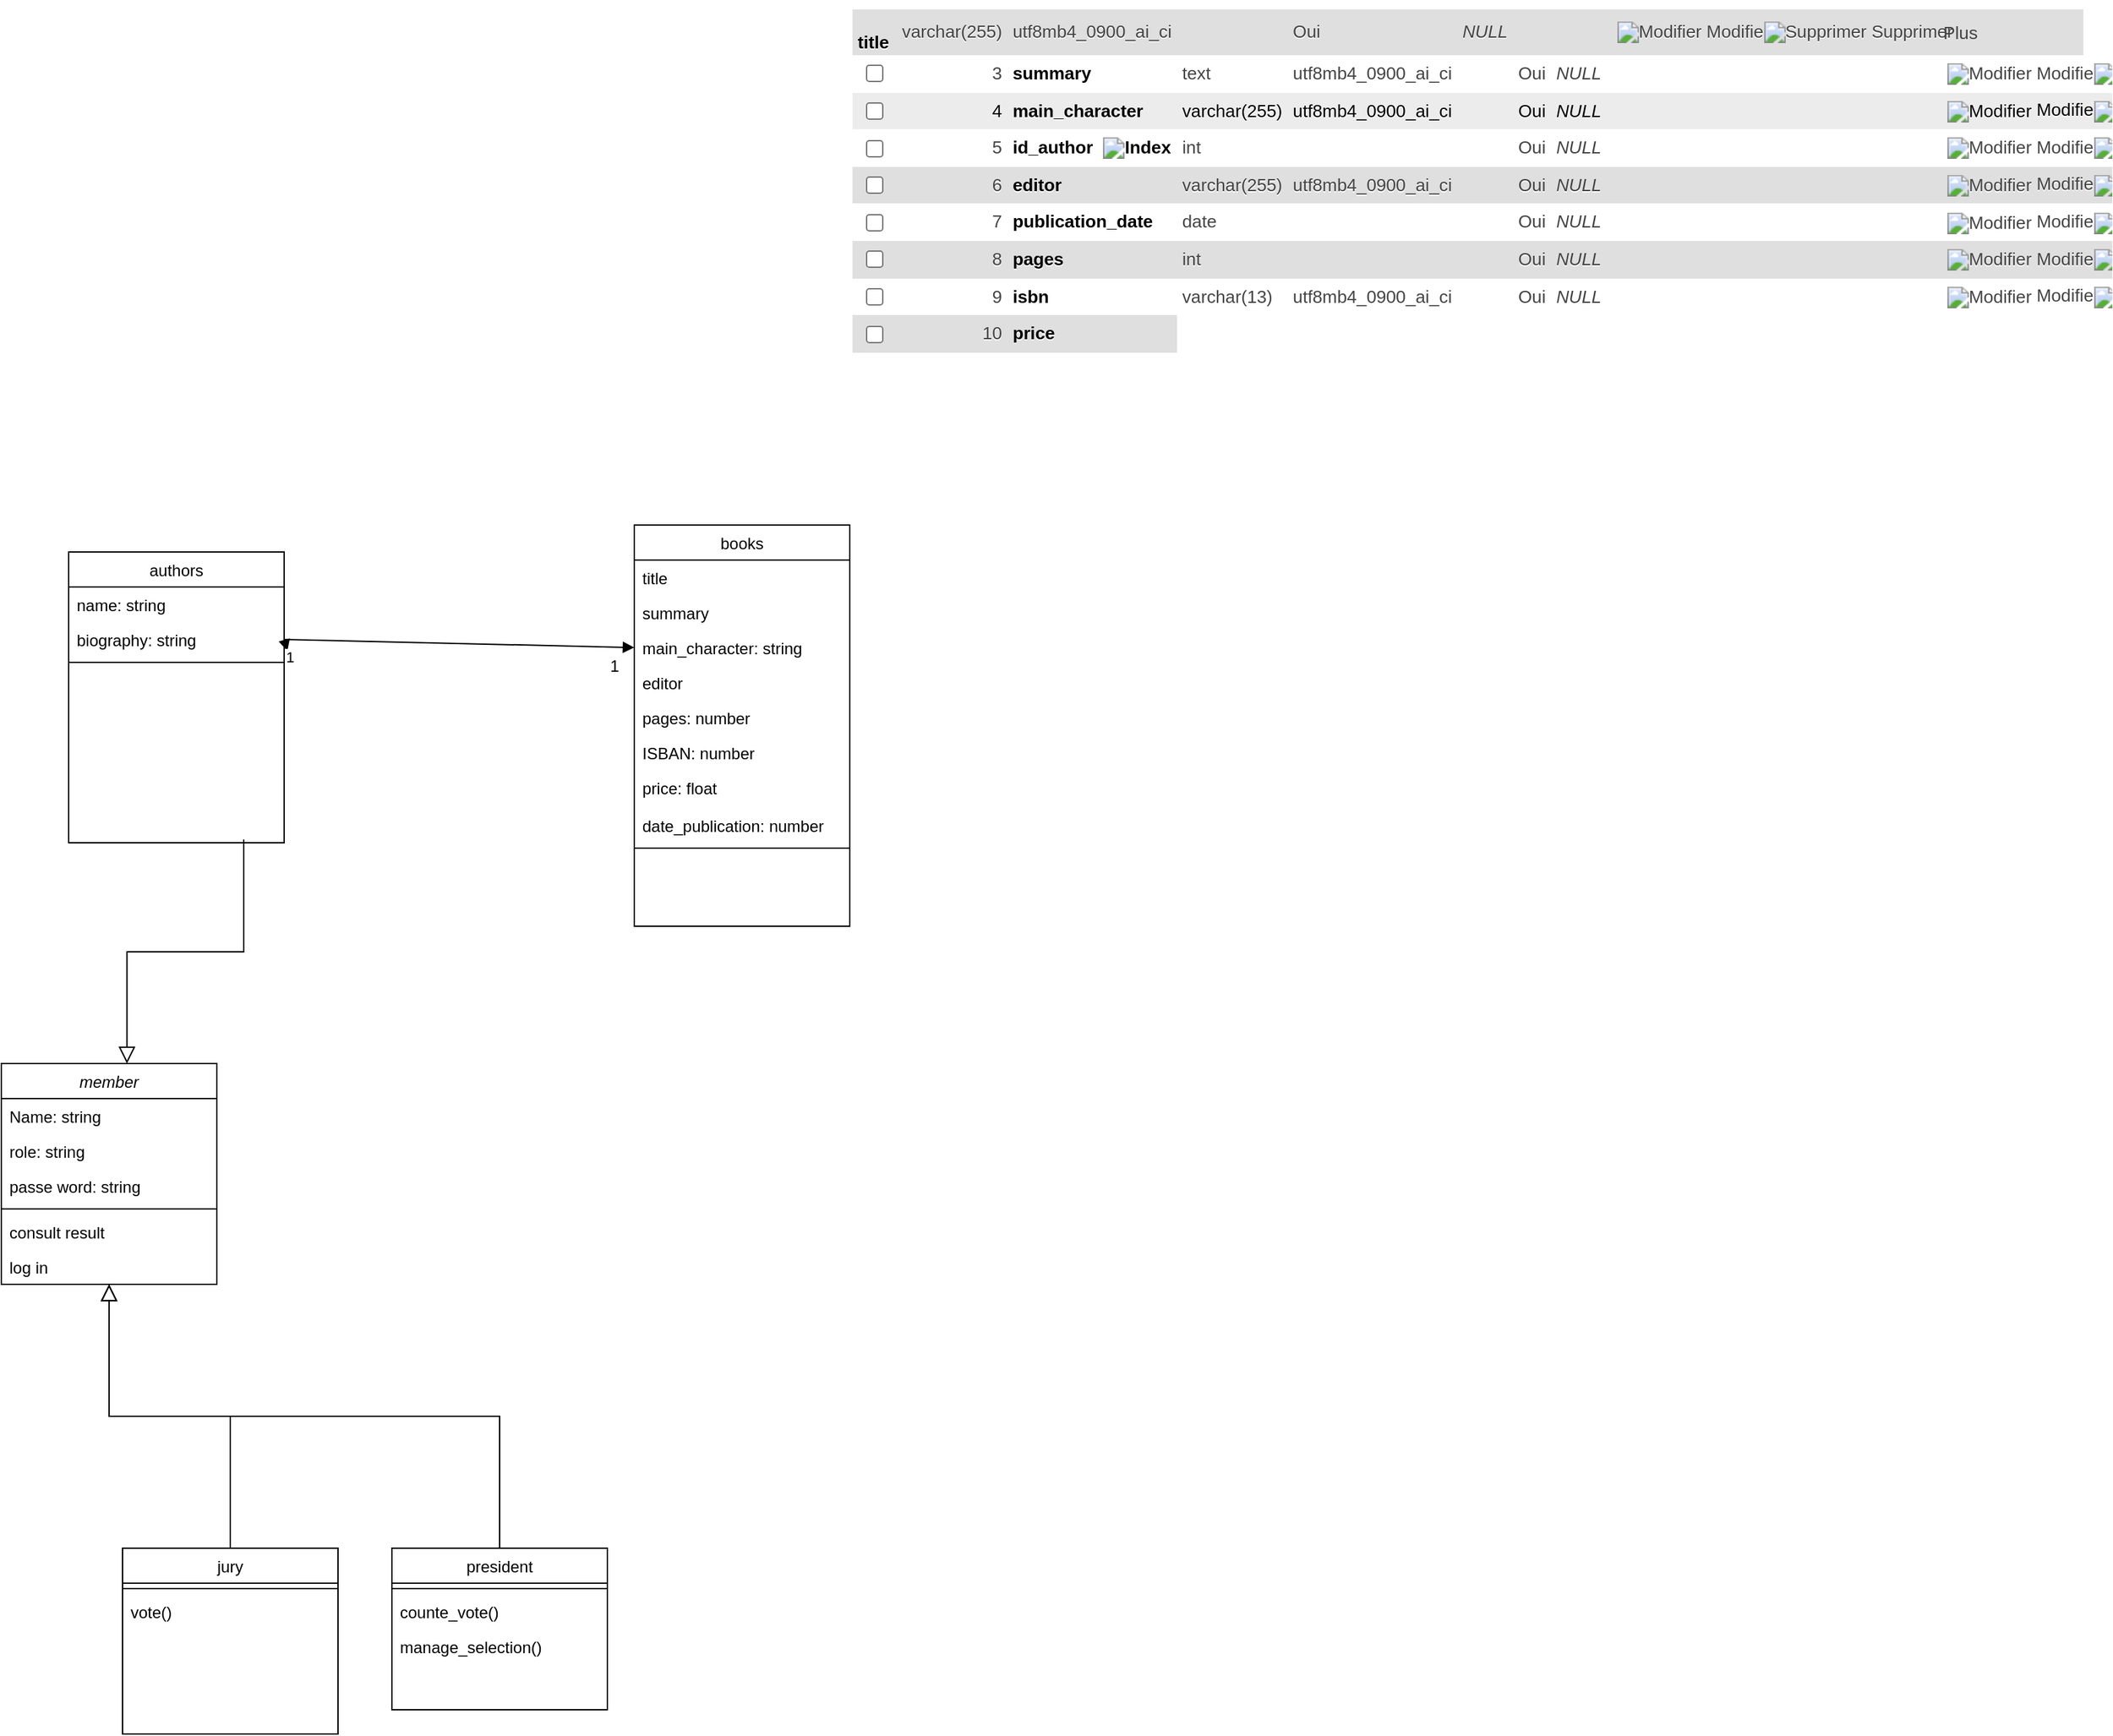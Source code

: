 <mxfile version="24.7.14">
  <diagram id="C5RBs43oDa-KdzZeNtuy" name="Page-1">
    <mxGraphModel dx="1050" dy="1734" grid="1" gridSize="10" guides="1" tooltips="1" connect="1" arrows="1" fold="1" page="1" pageScale="1" pageWidth="827" pageHeight="1169" math="0" shadow="0">
      <root>
        <mxCell id="WIyWlLk6GJQsqaUBKTNV-0" />
        <mxCell id="WIyWlLk6GJQsqaUBKTNV-1" parent="WIyWlLk6GJQsqaUBKTNV-0" />
        <mxCell id="zkfFHV4jXpPFQw0GAbJ--0" value="member" style="swimlane;fontStyle=2;align=center;verticalAlign=top;childLayout=stackLayout;horizontal=1;startSize=26;horizontalStack=0;resizeParent=1;resizeLast=0;collapsible=1;marginBottom=0;rounded=0;shadow=0;strokeWidth=1;" parent="WIyWlLk6GJQsqaUBKTNV-1" vertex="1">
          <mxGeometry x="40" width="160" height="164" as="geometry">
            <mxRectangle x="230" y="140" width="160" height="26" as="alternateBounds" />
          </mxGeometry>
        </mxCell>
        <mxCell id="zkfFHV4jXpPFQw0GAbJ--1" value="Name: string" style="text;align=left;verticalAlign=top;spacingLeft=4;spacingRight=4;overflow=hidden;rotatable=0;points=[[0,0.5],[1,0.5]];portConstraint=eastwest;" parent="zkfFHV4jXpPFQw0GAbJ--0" vertex="1">
          <mxGeometry y="26" width="160" height="26" as="geometry" />
        </mxCell>
        <mxCell id="zkfFHV4jXpPFQw0GAbJ--2" value="role: string" style="text;align=left;verticalAlign=top;spacingLeft=4;spacingRight=4;overflow=hidden;rotatable=0;points=[[0,0.5],[1,0.5]];portConstraint=eastwest;rounded=0;shadow=0;html=0;" parent="zkfFHV4jXpPFQw0GAbJ--0" vertex="1">
          <mxGeometry y="52" width="160" height="26" as="geometry" />
        </mxCell>
        <mxCell id="yzAVU32nHkioxurR6NW--0" value="passe word: string" style="text;align=left;verticalAlign=top;spacingLeft=4;spacingRight=4;overflow=hidden;rotatable=0;points=[[0,0.5],[1,0.5]];portConstraint=eastwest;rounded=0;shadow=0;html=0;" vertex="1" parent="zkfFHV4jXpPFQw0GAbJ--0">
          <mxGeometry y="78" width="160" height="26" as="geometry" />
        </mxCell>
        <mxCell id="zkfFHV4jXpPFQw0GAbJ--4" value="" style="line;html=1;strokeWidth=1;align=left;verticalAlign=middle;spacingTop=-1;spacingLeft=3;spacingRight=3;rotatable=0;labelPosition=right;points=[];portConstraint=eastwest;" parent="zkfFHV4jXpPFQw0GAbJ--0" vertex="1">
          <mxGeometry y="104" width="160" height="8" as="geometry" />
        </mxCell>
        <mxCell id="yzAVU32nHkioxurR6NW--17" value="consult result" style="text;align=left;verticalAlign=top;spacingLeft=4;spacingRight=4;overflow=hidden;rotatable=0;points=[[0,0.5],[1,0.5]];portConstraint=eastwest;" vertex="1" parent="zkfFHV4jXpPFQw0GAbJ--0">
          <mxGeometry y="112" width="160" height="26" as="geometry" />
        </mxCell>
        <mxCell id="zkfFHV4jXpPFQw0GAbJ--5" value="log in" style="text;align=left;verticalAlign=top;spacingLeft=4;spacingRight=4;overflow=hidden;rotatable=0;points=[[0,0.5],[1,0.5]];portConstraint=eastwest;" parent="zkfFHV4jXpPFQw0GAbJ--0" vertex="1">
          <mxGeometry y="138" width="160" height="26" as="geometry" />
        </mxCell>
        <mxCell id="zkfFHV4jXpPFQw0GAbJ--6" value="jury" style="swimlane;fontStyle=0;align=center;verticalAlign=top;childLayout=stackLayout;horizontal=1;startSize=26;horizontalStack=0;resizeParent=1;resizeLast=0;collapsible=1;marginBottom=0;rounded=0;shadow=0;strokeWidth=1;" parent="WIyWlLk6GJQsqaUBKTNV-1" vertex="1">
          <mxGeometry x="130" y="360" width="160" height="138" as="geometry">
            <mxRectangle x="130" y="380" width="160" height="26" as="alternateBounds" />
          </mxGeometry>
        </mxCell>
        <mxCell id="zkfFHV4jXpPFQw0GAbJ--9" value="" style="line;html=1;strokeWidth=1;align=left;verticalAlign=middle;spacingTop=-1;spacingLeft=3;spacingRight=3;rotatable=0;labelPosition=right;points=[];portConstraint=eastwest;" parent="zkfFHV4jXpPFQw0GAbJ--6" vertex="1">
          <mxGeometry y="26" width="160" height="8" as="geometry" />
        </mxCell>
        <mxCell id="zkfFHV4jXpPFQw0GAbJ--11" value="vote()" style="text;align=left;verticalAlign=top;spacingLeft=4;spacingRight=4;overflow=hidden;rotatable=0;points=[[0,0.5],[1,0.5]];portConstraint=eastwest;" parent="zkfFHV4jXpPFQw0GAbJ--6" vertex="1">
          <mxGeometry y="34" width="160" height="26" as="geometry" />
        </mxCell>
        <mxCell id="zkfFHV4jXpPFQw0GAbJ--12" value="" style="endArrow=block;endSize=10;endFill=0;shadow=0;strokeWidth=1;rounded=0;curved=0;edgeStyle=elbowEdgeStyle;elbow=vertical;" parent="WIyWlLk6GJQsqaUBKTNV-1" source="zkfFHV4jXpPFQw0GAbJ--6" target="zkfFHV4jXpPFQw0GAbJ--0" edge="1">
          <mxGeometry width="160" relative="1" as="geometry">
            <mxPoint x="200" y="203" as="sourcePoint" />
            <mxPoint x="200" y="203" as="targetPoint" />
          </mxGeometry>
        </mxCell>
        <mxCell id="zkfFHV4jXpPFQw0GAbJ--13" value="president" style="swimlane;fontStyle=0;align=center;verticalAlign=top;childLayout=stackLayout;horizontal=1;startSize=26;horizontalStack=0;resizeParent=1;resizeLast=0;collapsible=1;marginBottom=0;rounded=0;shadow=0;strokeWidth=1;" parent="WIyWlLk6GJQsqaUBKTNV-1" vertex="1">
          <mxGeometry x="330" y="360" width="160" height="120" as="geometry">
            <mxRectangle x="340" y="380" width="170" height="26" as="alternateBounds" />
          </mxGeometry>
        </mxCell>
        <mxCell id="zkfFHV4jXpPFQw0GAbJ--15" value="" style="line;html=1;strokeWidth=1;align=left;verticalAlign=middle;spacingTop=-1;spacingLeft=3;spacingRight=3;rotatable=0;labelPosition=right;points=[];portConstraint=eastwest;" parent="zkfFHV4jXpPFQw0GAbJ--13" vertex="1">
          <mxGeometry y="26" width="160" height="8" as="geometry" />
        </mxCell>
        <mxCell id="yzAVU32nHkioxurR6NW--7" value="counte_vote()" style="text;align=left;verticalAlign=top;spacingLeft=4;spacingRight=4;overflow=hidden;rotatable=0;points=[[0,0.5],[1,0.5]];portConstraint=eastwest;rounded=0;shadow=0;html=0;" vertex="1" parent="zkfFHV4jXpPFQw0GAbJ--13">
          <mxGeometry y="34" width="160" height="26" as="geometry" />
        </mxCell>
        <mxCell id="yzAVU32nHkioxurR6NW--8" value="manage_selection()" style="text;align=left;verticalAlign=top;spacingLeft=4;spacingRight=4;overflow=hidden;rotatable=0;points=[[0,0.5],[1,0.5]];portConstraint=eastwest;rounded=0;shadow=0;html=0;" vertex="1" parent="zkfFHV4jXpPFQw0GAbJ--13">
          <mxGeometry y="60" width="160" height="26" as="geometry" />
        </mxCell>
        <mxCell id="zkfFHV4jXpPFQw0GAbJ--16" value="" style="endArrow=block;endSize=10;endFill=0;shadow=0;strokeWidth=1;rounded=0;curved=0;edgeStyle=elbowEdgeStyle;elbow=vertical;" parent="WIyWlLk6GJQsqaUBKTNV-1" source="zkfFHV4jXpPFQw0GAbJ--13" target="zkfFHV4jXpPFQw0GAbJ--0" edge="1">
          <mxGeometry width="160" relative="1" as="geometry">
            <mxPoint x="210" y="373" as="sourcePoint" />
            <mxPoint x="310" y="271" as="targetPoint" />
          </mxGeometry>
        </mxCell>
        <mxCell id="zkfFHV4jXpPFQw0GAbJ--17" value="authors" style="swimlane;fontStyle=0;align=center;verticalAlign=top;childLayout=stackLayout;horizontal=1;startSize=26;horizontalStack=0;resizeParent=1;resizeLast=0;collapsible=1;marginBottom=0;rounded=0;shadow=0;strokeWidth=1;" parent="WIyWlLk6GJQsqaUBKTNV-1" vertex="1">
          <mxGeometry x="90" y="-380" width="160" height="216" as="geometry">
            <mxRectangle x="550" y="140" width="160" height="26" as="alternateBounds" />
          </mxGeometry>
        </mxCell>
        <mxCell id="zkfFHV4jXpPFQw0GAbJ--18" value="name: string" style="text;align=left;verticalAlign=top;spacingLeft=4;spacingRight=4;overflow=hidden;rotatable=0;points=[[0,0.5],[1,0.5]];portConstraint=eastwest;" parent="zkfFHV4jXpPFQw0GAbJ--17" vertex="1">
          <mxGeometry y="26" width="160" height="26" as="geometry" />
        </mxCell>
        <mxCell id="zkfFHV4jXpPFQw0GAbJ--19" value="biography: string" style="text;align=left;verticalAlign=top;spacingLeft=4;spacingRight=4;overflow=hidden;rotatable=0;points=[[0,0.5],[1,0.5]];portConstraint=eastwest;rounded=0;shadow=0;html=0;" parent="zkfFHV4jXpPFQw0GAbJ--17" vertex="1">
          <mxGeometry y="52" width="160" height="26" as="geometry" />
        </mxCell>
        <mxCell id="zkfFHV4jXpPFQw0GAbJ--23" value="" style="line;html=1;strokeWidth=1;align=left;verticalAlign=middle;spacingTop=-1;spacingLeft=3;spacingRight=3;rotatable=0;labelPosition=right;points=[];portConstraint=eastwest;" parent="zkfFHV4jXpPFQw0GAbJ--17" vertex="1">
          <mxGeometry y="78" width="160" height="8" as="geometry" />
        </mxCell>
        <mxCell id="yzAVU32nHkioxurR6NW--10" value="books" style="swimlane;fontStyle=0;align=center;verticalAlign=top;childLayout=stackLayout;horizontal=1;startSize=26;horizontalStack=0;resizeParent=1;resizeLast=0;collapsible=1;marginBottom=0;rounded=0;shadow=0;strokeWidth=1;" vertex="1" parent="WIyWlLk6GJQsqaUBKTNV-1">
          <mxGeometry x="510" y="-400" width="160" height="298" as="geometry">
            <mxRectangle x="550" y="140" width="160" height="26" as="alternateBounds" />
          </mxGeometry>
        </mxCell>
        <mxCell id="yzAVU32nHkioxurR6NW--12" value="title" style="text;align=left;verticalAlign=top;spacingLeft=4;spacingRight=4;overflow=hidden;rotatable=0;points=[[0,0.5],[1,0.5]];portConstraint=eastwest;rounded=0;shadow=0;html=0;" vertex="1" parent="yzAVU32nHkioxurR6NW--10">
          <mxGeometry y="26" width="160" height="26" as="geometry" />
        </mxCell>
        <mxCell id="yzAVU32nHkioxurR6NW--15" value="summary" style="text;align=left;verticalAlign=top;spacingLeft=4;spacingRight=4;overflow=hidden;rotatable=0;points=[[0,0.5],[1,0.5]];portConstraint=eastwest;rounded=0;shadow=0;html=0;" vertex="1" parent="yzAVU32nHkioxurR6NW--10">
          <mxGeometry y="52" width="160" height="26" as="geometry" />
        </mxCell>
        <mxCell id="yzAVU32nHkioxurR6NW--16" value="main_character: string" style="text;align=left;verticalAlign=top;spacingLeft=4;spacingRight=4;overflow=hidden;rotatable=0;points=[[0,0.5],[1,0.5]];portConstraint=eastwest;rounded=0;shadow=0;html=0;" vertex="1" parent="yzAVU32nHkioxurR6NW--10">
          <mxGeometry y="78" width="160" height="26" as="geometry" />
        </mxCell>
        <mxCell id="yzAVU32nHkioxurR6NW--20" value="editor" style="text;align=left;verticalAlign=top;spacingLeft=4;spacingRight=4;overflow=hidden;rotatable=0;points=[[0,0.5],[1,0.5]];portConstraint=eastwest;rounded=0;shadow=0;html=0;" vertex="1" parent="yzAVU32nHkioxurR6NW--10">
          <mxGeometry y="104" width="160" height="26" as="geometry" />
        </mxCell>
        <mxCell id="yzAVU32nHkioxurR6NW--22" value="pages: number" style="text;align=left;verticalAlign=top;spacingLeft=4;spacingRight=4;overflow=hidden;rotatable=0;points=[[0,0.5],[1,0.5]];portConstraint=eastwest;rounded=0;shadow=0;html=0;" vertex="1" parent="yzAVU32nHkioxurR6NW--10">
          <mxGeometry y="130" width="160" height="26" as="geometry" />
        </mxCell>
        <mxCell id="yzAVU32nHkioxurR6NW--21" value="ISBAN: number" style="text;align=left;verticalAlign=top;spacingLeft=4;spacingRight=4;overflow=hidden;rotatable=0;points=[[0,0.5],[1,0.5]];portConstraint=eastwest;rounded=0;shadow=0;html=0;" vertex="1" parent="yzAVU32nHkioxurR6NW--10">
          <mxGeometry y="156" width="160" height="26" as="geometry" />
        </mxCell>
        <mxCell id="yzAVU32nHkioxurR6NW--23" value="price: float" style="text;align=left;verticalAlign=top;spacingLeft=4;spacingRight=4;overflow=hidden;rotatable=0;points=[[0,0.5],[1,0.5]];portConstraint=eastwest;rounded=0;shadow=0;html=0;" vertex="1" parent="yzAVU32nHkioxurR6NW--10">
          <mxGeometry y="182" width="160" height="28" as="geometry" />
        </mxCell>
        <mxCell id="yzAVU32nHkioxurR6NW--24" value="date_publication: number" style="text;align=left;verticalAlign=top;spacingLeft=4;spacingRight=4;overflow=hidden;rotatable=0;points=[[0,0.5],[1,0.5]];portConstraint=eastwest;rounded=0;shadow=0;html=0;" vertex="1" parent="yzAVU32nHkioxurR6NW--10">
          <mxGeometry y="210" width="160" height="26" as="geometry" />
        </mxCell>
        <mxCell id="yzAVU32nHkioxurR6NW--13" value="" style="line;html=1;strokeWidth=1;align=left;verticalAlign=middle;spacingTop=-1;spacingLeft=3;spacingRight=3;rotatable=0;labelPosition=right;points=[];portConstraint=eastwest;" vertex="1" parent="yzAVU32nHkioxurR6NW--10">
          <mxGeometry y="236" width="160" height="8" as="geometry" />
        </mxCell>
        <UserObject label="&lt;table id=&quot;tablestructure&quot; class=&quot;table table-striped table-hover w-auto align-middle&quot; style=&quot;box-sizing: border-box; caption-side: top; border-collapse: collapse; --bs-table-color: var(--bs-body-color); --bs-table-bg: #fff; --bs-table-border-color: #fff; --bs-table-accent-bg: transparent; --bs-table-striped-color: var(--bs-body-color); --bs-table-striped-bg: #dfdfdf; --bs-table-active-color: var(--bs-body-color); --bs-table-active-bg: rgba(0, 0, 0, 0.1); --bs-table-hover-color: #000; --bs-table-hover-bg: rgba(0, 0, 0, 0.075); width: auto !important; margin-bottom: 1rem; color: rgb(68, 68, 68); vertical-align: middle !important; border-color: var(--bs-table-border-color); font-family: sans-serif; font-size: 13.12px; font-style: normal; font-variant-ligatures: normal; font-variant-caps: normal; font-weight: 400; letter-spacing: normal; orphans: 2; text-align: left; text-transform: none; widows: 2; word-spacing: 0px; -webkit-text-stroke-width: 0px; white-space: normal; background-color: rgb(255, 255, 255); text-decoration-thickness: initial; text-decoration-style: initial; text-decoration-color: initial;&quot;&gt;&lt;tbody style=&quot;box-sizing: border-box; border-color: inherit; border-style: solid; border-width: 0px; vertical-align: inherit;&quot;&gt;&lt;tr style=&quot;box-sizing: border-box; border-color: inherit; border-style: solid; border-width: 0px;&quot;&gt;&lt;th class=&quot;text-nowrap&quot; style=&quot;box-sizing: border-box; text-align: left; border-color: inherit; border-style: solid; border-width: 0px; white-space: nowrap !important; padding: 0.1em 0.3em; background-color: var(--bs-table-bg); box-shadow: inset 0 0 0 9999px var(--bs-table-accent-bg); text-shadow: rgb(255, 255, 255) 0px 1px 0px; vertical-align: middle; color: rgb(0, 0, 0); --bs-table-accent-bg: var(--bs-table-striped-bg);&quot;&gt;&lt;label for=&quot;checkbox_row_2&quot; style=&quot;box-sizing: border-box; display: inline-block;&quot;&gt;&lt;br class=&quot;Apple-interchange-newline&quot;&gt;title&lt;/label&gt;&lt;/th&gt;&lt;td class=&quot;text-nowrap&quot; style=&quot;box-sizing: border-box; border-color: inherit; border-style: solid; border-width: 0px; white-space: nowrap !important; padding: 0.1em 0.3em; background-color: var(--bs-table-bg); box-shadow: inset 0 0 0 9999px var(--bs-table-accent-bg); text-shadow: rgb(255, 255, 255) 0px 1px 0px; vertical-align: middle; touch-action: manipulation; --bs-table-accent-bg: var(--bs-table-striped-bg); color: var(--bs-table-striped-color);&quot;&gt;&lt;bdo dir=&quot;ltr&quot; lang=&quot;en&quot; style=&quot;box-sizing: border-box;&quot;&gt;varchar(255)&lt;/bdo&gt;&lt;/td&gt;&lt;td style=&quot;box-sizing: border-box; border-color: inherit; border-style: solid; border-width: 0px; padding: 0.1em 0.3em; background-color: var(--bs-table-bg); box-shadow: inset 0 0 0 9999px var(--bs-table-accent-bg); text-shadow: rgb(255, 255, 255) 0px 1px 0px; vertical-align: middle; touch-action: manipulation; --bs-table-accent-bg: var(--bs-table-striped-bg); color: var(--bs-table-striped-color);&quot;&gt;&lt;dfn title=&quot;Unicode (UCA 9.0.0), insensible aux signes diacritiques, insensible à la casse&quot; style=&quot;box-sizing: border-box; font-style: normal;&quot;&gt;utf8mb4_0900_ai_ci&lt;/dfn&gt;&lt;/td&gt;&lt;td class=&quot;column_attribute text-nowrap&quot; style=&quot;box-sizing: border-box; border-color: inherit; border-style: solid; border-width: 0px; white-space: nowrap !important; font-size: 9.184px; padding: 0.1em 0.3em; background-color: var(--bs-table-bg); box-shadow: inset 0 0 0 9999px var(--bs-table-accent-bg); text-shadow: rgb(255, 255, 255) 0px 1px 0px; vertical-align: middle; touch-action: manipulation; --bs-table-accent-bg: var(--bs-table-striped-bg); color: var(--bs-table-striped-color);&quot;&gt;&lt;/td&gt;&lt;td style=&quot;box-sizing: border-box; border-color: inherit; border-style: solid; border-width: 0px; padding: 0.1em 0.3em; background-color: var(--bs-table-bg); box-shadow: inset 0 0 0 9999px var(--bs-table-accent-bg); text-shadow: rgb(255, 255, 255) 0px 1px 0px; vertical-align: middle; touch-action: manipulation; --bs-table-accent-bg: var(--bs-table-striped-bg); color: var(--bs-table-striped-color);&quot;&gt;Oui&lt;/td&gt;&lt;td class=&quot;text-nowrap&quot; style=&quot;box-sizing: border-box; border-color: inherit; border-style: solid; border-width: 0px; white-space: nowrap !important; padding: 0.1em 0.3em; background-color: var(--bs-table-bg); box-shadow: inset 0 0 0 9999px var(--bs-table-accent-bg); text-shadow: rgb(255, 255, 255) 0px 1px 0px; vertical-align: middle; touch-action: manipulation; --bs-table-accent-bg: var(--bs-table-striped-bg); color: var(--bs-table-striped-color);&quot;&gt;&lt;em style=&quot;box-sizing: border-box;&quot;&gt;NULL&lt;/em&gt;&lt;/td&gt;&lt;td style=&quot;box-sizing: border-box; border-color: inherit; border-style: solid; border-width: 0px; padding: 0.1em 0.3em; background-color: var(--bs-table-bg); box-shadow: inset 0 0 0 9999px var(--bs-table-accent-bg); text-shadow: rgb(255, 255, 255) 0px 1px 0px; vertical-align: middle; touch-action: manipulation; --bs-table-accent-bg: var(--bs-table-striped-bg); color: var(--bs-table-striped-color);&quot;&gt;&lt;/td&gt;&lt;td class=&quot;text-nowrap&quot; style=&quot;box-sizing: border-box; border-color: inherit; border-style: solid; border-width: 0px; white-space: nowrap !important; padding: 0.1em 0.3em; background-color: var(--bs-table-bg); box-shadow: inset 0 0 0 9999px var(--bs-table-accent-bg); text-shadow: rgb(255, 255, 255) 0px 1px 0px; vertical-align: middle; touch-action: manipulation; --bs-table-accent-bg: var(--bs-table-striped-bg); color: var(--bs-table-striped-color);&quot;&gt;&lt;/td&gt;&lt;td class=&quot;edit text-center d-print-none&quot; style=&quot;box-sizing: border-box; border-color: inherit; border-style: solid; border-width: 0px; text-align: center !important; padding: 0.1em 0.3em; background-color: var(--bs-table-bg); box-shadow: inset 0 0 0 9999px var(--bs-table-accent-bg); text-shadow: rgb(255, 255, 255) 0px 1px 0px; vertical-align: middle; touch-action: manipulation; --bs-table-accent-bg: var(--bs-table-striped-bg); color: var(--bs-table-striped-color);&quot;&gt;&lt;a class=&quot;change_column_anchor ajax&quot; href=&quot;http://localhost/phpmyadmin/index.php?route=/table/structure/change&amp;amp;db=prix_goncourt&amp;amp;table=books&amp;amp;field=title&amp;amp;change_column=1&quot; style=&quot;box-sizing: border-box; color: var(--bs-link-color); text-decoration: none;&quot;&gt;&lt;span class=&quot;text-nowrap&quot; style=&quot;box-sizing: border-box; white-space: nowrap !important;&quot;&gt;&lt;img src=&quot;http://localhost/phpmyadmin/themes/dot.gif&quot; title=&quot;Modifier&quot; alt=&quot;Modifier&quot; class=&quot;icon ic_b_edit&quot; style=&quot;box-sizing: border-box; vertical-align: middle; border: 0px; margin: 0px 0px 0px 0.3em; width: 16px; height: 16px; padding: 0px !important; background-image: url(&amp;quot;../img/b_edit.png&amp;quot;);&quot;&gt;&amp;nbsp;Modifier&lt;/span&gt;&lt;/a&gt;&lt;/td&gt;&lt;td class=&quot;drop text-center d-print-none&quot; style=&quot;box-sizing: border-box; border-color: inherit; border-style: solid; border-width: 0px; text-align: center !important; padding: 0.1em 0.3em; background-color: var(--bs-table-bg); box-shadow: inset 0 0 0 9999px var(--bs-table-accent-bg); text-shadow: rgb(255, 255, 255) 0px 1px 0px; vertical-align: middle; touch-action: manipulation; --bs-table-accent-bg: var(--bs-table-striped-bg); color: var(--bs-table-striped-color);&quot;&gt;&lt;a class=&quot;drop_column_anchor ajax&quot; href=&quot;http://localhost/phpmyadmin/index.php?route=/sql&quot; data-post=&quot;db=prix_goncourt&amp;amp;table=books&amp;amp;sql_query=ALTER+TABLE+%60books%60+DROP+%60title%60%3B&amp;amp;dropped_column=title&amp;amp;purge=1&amp;amp;message_to_show=La+colonne+title+a+%C3%A9t%C3%A9+supprim%C3%A9e.&quot; style=&quot;box-sizing: border-box; color: var(--bs-link-color); text-decoration: none;&quot;&gt;&lt;span class=&quot;text-nowrap&quot; style=&quot;box-sizing: border-box; white-space: nowrap !important;&quot;&gt;&lt;img src=&quot;http://localhost/phpmyadmin/themes/dot.gif&quot; title=&quot;Supprimer&quot; alt=&quot;Supprimer&quot; class=&quot;icon ic_b_drop&quot; style=&quot;box-sizing: border-box; vertical-align: middle; border: 0px; margin: 0px 0px 0px 0.3em; width: 16px; height: 16px; padding: 0px !important; background-image: url(&amp;quot;../img/b_drop.png&amp;quot;);&quot;&gt;&amp;nbsp;Supprimer&lt;/span&gt;&lt;/a&gt;&lt;/td&gt;&lt;td class=&quot;d-print-none&quot; style=&quot;box-sizing: border-box; border-color: inherit; border-style: solid; border-width: 0px; padding: 0.1em 0.3em; background-color: var(--bs-table-bg); box-shadow: inset 0 0 0 9999px var(--bs-table-accent-bg); text-shadow: rgb(255, 255, 255) 0px 1px 0px; vertical-align: middle; touch-action: manipulation; --bs-table-accent-bg: var(--bs-table-striped-bg); color: var(--bs-table-striped-color);&quot;&gt;&lt;div class=&quot;dropdown&quot; style=&quot;box-sizing: border-box; position: relative;&quot;&gt;&lt;button class=&quot;btn btn-link p-0 dropdown-toggle&quot; type=&quot;button&quot; id=&quot;moreActionsButton&quot; data-bs-toggle=&quot;dropdown&quot; aria-expanded=&quot;false&quot; style=&quot;box-sizing: border-box; border-radius: var(--bs-btn-border-radius); margin: 0px; font-family: var(--bs-btn-font-family); font-size: var(--bs-btn-font-size); line-height: var(--bs-btn-line-height); text-transform: none; appearance: button; display: inline-block; vertical-align: middle; --bs-btn-padding-x: 0.75rem; --bs-btn-padding-y: 0.375rem; --bs-btn-font-family: ; --bs-btn-font-size: 0.82rem; --bs-btn-font-weight: 400; --bs-btn-line-height: 1.15; --bs-btn-color: var(--bs-link-color); --bs-btn-bg: transparent; --bs-btn-border-width: 1px; --bs-btn-border-color: transparent; --bs-btn-border-radius: 0.85rem; --bs-btn-hover-border-color: transparent; --bs-btn-box-shadow: none; --bs-btn-disabled-opacity: 0.65; --bs-btn-focus-box-shadow: 0 0 0 0.25rem rgba(var(--bs-btn-focus-shadow-rgb), .5); padding: 0px !important; font-weight: var(--bs-btn-font-weight); color: var(--bs-btn-color); text-align: center; cursor: pointer; user-select: none; border: var(--bs-btn-border-width) solid var(--bs-btn-border-color); background-color: var(--bs-btn-bg); background-image: none; box-shadow: var(--bs-btn-box-shadow); --bs-btn-hover-color: var(--bs-link-hover-color); --bs-btn-active-color: var(--bs-link-hover-color); --bs-btn-active-border-color: transparent; --bs-btn-disabled-color: #6c757d; --bs-btn-disabled-border-color: transparent; --bs-btn-focus-shadow-rgb: 188, 188, 188; text-decoration: none; white-space: nowrap;&quot;&gt;Plus&lt;/button&gt;&lt;/div&gt;&lt;/td&gt;&lt;/tr&gt;&lt;tr style=&quot;box-sizing: border-box; border-color: inherit; border-style: solid; border-width: 0px;&quot;&gt;&lt;td class=&quot;text-center d-print-none&quot; style=&quot;box-sizing: border-box; border-color: inherit; border-style: solid; border-width: 0px; text-align: center !important; padding: 0.1em 0.3em; background-color: var(--bs-table-bg); box-shadow: inset 0 0 0 9999px var(--bs-table-accent-bg); text-shadow: rgb(255, 255, 255) 0px 1px 0px; vertical-align: middle; touch-action: manipulation;&quot;&gt;&lt;input type=&quot;checkbox&quot; class=&quot;checkall&quot; name=&quot;selected_fld[]&quot; value=&quot;summary&quot; id=&quot;checkbox_row_3&quot; style=&quot;box-sizing: border-box; margin: 6px; font-family: inherit; font-size: 1em; line-height: inherit; outline: none; vertical-align: -11%;&quot;&gt;&lt;/td&gt;&lt;td class=&quot;text-end&quot; style=&quot;box-sizing: border-box; border-color: inherit; border-style: solid; border-width: 0px; text-align: right !important; padding: 0.1em 0.3em; background-color: var(--bs-table-bg); box-shadow: inset 0 0 0 9999px var(--bs-table-accent-bg); text-shadow: rgb(255, 255, 255) 0px 1px 0px; vertical-align: middle; touch-action: manipulation;&quot;&gt;3&lt;/td&gt;&lt;th class=&quot;text-nowrap&quot; style=&quot;box-sizing: border-box; text-align: left; border-color: inherit; border-style: solid; border-width: 0px; white-space: nowrap !important; padding: 0.1em 0.3em; background-color: var(--bs-table-bg); box-shadow: inset 0 0 0 9999px var(--bs-table-accent-bg); text-shadow: rgb(255, 255, 255) 0px 1px 0px; vertical-align: middle; color: rgb(0, 0, 0);&quot;&gt;&lt;label for=&quot;checkbox_row_3&quot; style=&quot;box-sizing: border-box; display: inline-block;&quot;&gt;summary&lt;/label&gt;&lt;/th&gt;&lt;td class=&quot;text-nowrap&quot; style=&quot;box-sizing: border-box; border-color: inherit; border-style: solid; border-width: 0px; white-space: nowrap !important; padding: 0.1em 0.3em; background-color: var(--bs-table-bg); box-shadow: inset 0 0 0 9999px var(--bs-table-accent-bg); text-shadow: rgb(255, 255, 255) 0px 1px 0px; vertical-align: middle; touch-action: manipulation;&quot;&gt;&lt;bdo dir=&quot;ltr&quot; lang=&quot;en&quot; style=&quot;box-sizing: border-box;&quot;&gt;text&lt;/bdo&gt;&lt;/td&gt;&lt;td style=&quot;box-sizing: border-box; border-color: inherit; border-style: solid; border-width: 0px; padding: 0.1em 0.3em; background-color: var(--bs-table-bg); box-shadow: inset 0 0 0 9999px var(--bs-table-accent-bg); text-shadow: rgb(255, 255, 255) 0px 1px 0px; vertical-align: middle; touch-action: manipulation;&quot;&gt;&lt;dfn title=&quot;Unicode (UCA 9.0.0), insensible aux signes diacritiques, insensible à la casse&quot; style=&quot;box-sizing: border-box; font-style: normal;&quot;&gt;utf8mb4_0900_ai_ci&lt;/dfn&gt;&lt;/td&gt;&lt;td class=&quot;column_attribute text-nowrap&quot; style=&quot;box-sizing: border-box; border-color: inherit; border-style: solid; border-width: 0px; white-space: nowrap !important; font-size: 9.184px; padding: 0.1em 0.3em; background-color: var(--bs-table-bg); box-shadow: inset 0 0 0 9999px var(--bs-table-accent-bg); text-shadow: rgb(255, 255, 255) 0px 1px 0px; vertical-align: middle; touch-action: manipulation;&quot;&gt;&lt;/td&gt;&lt;td style=&quot;box-sizing: border-box; border-color: inherit; border-style: solid; border-width: 0px; padding: 0.1em 0.3em; background-color: var(--bs-table-bg); box-shadow: inset 0 0 0 9999px var(--bs-table-accent-bg); text-shadow: rgb(255, 255, 255) 0px 1px 0px; vertical-align: middle; touch-action: manipulation;&quot;&gt;Oui&lt;/td&gt;&lt;td class=&quot;text-nowrap&quot; style=&quot;box-sizing: border-box; border-color: inherit; border-style: solid; border-width: 0px; white-space: nowrap !important; padding: 0.1em 0.3em; background-color: var(--bs-table-bg); box-shadow: inset 0 0 0 9999px var(--bs-table-accent-bg); text-shadow: rgb(255, 255, 255) 0px 1px 0px; vertical-align: middle; touch-action: manipulation;&quot;&gt;&lt;em style=&quot;box-sizing: border-box;&quot;&gt;NULL&lt;/em&gt;&lt;/td&gt;&lt;td style=&quot;box-sizing: border-box; border-color: inherit; border-style: solid; border-width: 0px; padding: 0.1em 0.3em; background-color: var(--bs-table-bg); box-shadow: inset 0 0 0 9999px var(--bs-table-accent-bg); text-shadow: rgb(255, 255, 255) 0px 1px 0px; vertical-align: middle; touch-action: manipulation;&quot;&gt;&lt;/td&gt;&lt;td class=&quot;text-nowrap&quot; style=&quot;box-sizing: border-box; border-color: inherit; border-style: solid; border-width: 0px; white-space: nowrap !important; padding: 0.1em 0.3em; background-color: var(--bs-table-bg); box-shadow: inset 0 0 0 9999px var(--bs-table-accent-bg); text-shadow: rgb(255, 255, 255) 0px 1px 0px; vertical-align: middle; touch-action: manipulation;&quot;&gt;&lt;/td&gt;&lt;td class=&quot;edit text-center d-print-none&quot; style=&quot;box-sizing: border-box; border-color: inherit; border-style: solid; border-width: 0px; text-align: center !important; padding: 0.1em 0.3em; background-color: var(--bs-table-bg); box-shadow: inset 0 0 0 9999px var(--bs-table-accent-bg); text-shadow: rgb(255, 255, 255) 0px 1px 0px; vertical-align: middle; touch-action: manipulation;&quot;&gt;&lt;a class=&quot;change_column_anchor ajax&quot; href=&quot;http://localhost/phpmyadmin/index.php?route=/table/structure/change&amp;amp;db=prix_goncourt&amp;amp;table=books&amp;amp;field=summary&amp;amp;change_column=1&quot; style=&quot;box-sizing: border-box; color: var(--bs-link-color); text-decoration: none;&quot;&gt;&lt;span class=&quot;text-nowrap&quot; style=&quot;box-sizing: border-box; white-space: nowrap !important;&quot;&gt;&lt;img src=&quot;http://localhost/phpmyadmin/themes/dot.gif&quot; title=&quot;Modifier&quot; alt=&quot;Modifier&quot; class=&quot;icon ic_b_edit&quot; style=&quot;box-sizing: border-box; vertical-align: middle; border: 0px; margin: 0px 0px 0px 0.3em; width: 16px; height: 16px; padding: 0px !important; background-image: url(&amp;quot;../img/b_edit.png&amp;quot;);&quot;&gt;&amp;nbsp;Modifier&lt;/span&gt;&lt;/a&gt;&lt;/td&gt;&lt;td class=&quot;drop text-center d-print-none&quot; style=&quot;box-sizing: border-box; border-color: inherit; border-style: solid; border-width: 0px; text-align: center !important; padding: 0.1em 0.3em; background-color: var(--bs-table-bg); box-shadow: inset 0 0 0 9999px var(--bs-table-accent-bg); text-shadow: rgb(255, 255, 255) 0px 1px 0px; vertical-align: middle; touch-action: manipulation;&quot;&gt;&lt;a class=&quot;drop_column_anchor ajax&quot; href=&quot;http://localhost/phpmyadmin/index.php?route=/sql&quot; data-post=&quot;db=prix_goncourt&amp;amp;table=books&amp;amp;sql_query=ALTER+TABLE+%60books%60+DROP+%60summary%60%3B&amp;amp;dropped_column=summary&amp;amp;purge=1&amp;amp;message_to_show=La+colonne+summary+a+%C3%A9t%C3%A9+supprim%C3%A9e.&quot; style=&quot;box-sizing: border-box; color: var(--bs-link-color); text-decoration: none;&quot;&gt;&lt;span class=&quot;text-nowrap&quot; style=&quot;box-sizing: border-box; white-space: nowrap !important;&quot;&gt;&lt;img src=&quot;http://localhost/phpmyadmin/themes/dot.gif&quot; title=&quot;Supprimer&quot; alt=&quot;Supprimer&quot; class=&quot;icon ic_b_drop&quot; style=&quot;box-sizing: border-box; vertical-align: middle; border: 0px; margin: 0px 0px 0px 0.3em; width: 16px; height: 16px; padding: 0px !important; background-image: url(&amp;quot;../img/b_drop.png&amp;quot;);&quot;&gt;&amp;nbsp;Supprimer&lt;/span&gt;&lt;/a&gt;&lt;/td&gt;&lt;td class=&quot;d-print-none&quot; style=&quot;box-sizing: border-box; border-color: inherit; border-style: solid; border-width: 0px; padding: 0.1em 0.3em; background-color: var(--bs-table-bg); box-shadow: inset 0 0 0 9999px var(--bs-table-accent-bg); text-shadow: rgb(255, 255, 255) 0px 1px 0px; vertical-align: middle; touch-action: manipulation;&quot;&gt;&lt;div class=&quot;dropdown&quot; style=&quot;box-sizing: border-box; position: relative;&quot;&gt;&lt;button class=&quot;btn btn-link p-0 dropdown-toggle&quot; type=&quot;button&quot; id=&quot;moreActionsButton&quot; data-bs-toggle=&quot;dropdown&quot; aria-expanded=&quot;false&quot; style=&quot;box-sizing: border-box; border-radius: var(--bs-btn-border-radius); margin: 0px; font-family: var(--bs-btn-font-family); font-size: var(--bs-btn-font-size); line-height: var(--bs-btn-line-height); text-transform: none; appearance: button; display: inline-block; vertical-align: middle; --bs-btn-padding-x: 0.75rem; --bs-btn-padding-y: 0.375rem; --bs-btn-font-family: ; --bs-btn-font-size: 0.82rem; --bs-btn-font-weight: 400; --bs-btn-line-height: 1.15; --bs-btn-color: var(--bs-link-color); --bs-btn-bg: transparent; --bs-btn-border-width: 1px; --bs-btn-border-color: transparent; --bs-btn-border-radius: 0.85rem; --bs-btn-hover-border-color: transparent; --bs-btn-box-shadow: none; --bs-btn-disabled-opacity: 0.65; --bs-btn-focus-box-shadow: 0 0 0 0.25rem rgba(var(--bs-btn-focus-shadow-rgb), .5); padding: 0px !important; font-weight: var(--bs-btn-font-weight); color: var(--bs-btn-color); text-align: center; cursor: pointer; user-select: none; border: var(--bs-btn-border-width) solid var(--bs-btn-border-color); background-color: var(--bs-btn-bg); background-image: none; box-shadow: var(--bs-btn-box-shadow); --bs-btn-hover-color: var(--bs-link-hover-color); --bs-btn-active-color: var(--bs-link-hover-color); --bs-btn-active-border-color: transparent; --bs-btn-disabled-color: #6c757d; --bs-btn-disabled-border-color: transparent; --bs-btn-focus-shadow-rgb: 188, 188, 188; text-decoration: none; white-space: nowrap;&quot;&gt;Plus&lt;/button&gt;&lt;/div&gt;&lt;/td&gt;&lt;/tr&gt;&lt;tr style=&quot;box-sizing: border-box; border-color: inherit; border-style: solid; border-width: 0px; background: linear-gradient(rgb(206, 214, 223), rgb(182, 198, 215));&quot;&gt;&lt;td class=&quot;text-center d-print-none&quot; style=&quot;box-sizing: border-box; border-color: inherit; border-style: solid; border-width: 0px; text-align: center !important; padding: 0.1em 0.3em; background-color: var(--bs-table-bg); box-shadow: inset 0 0 0 9999px var(--bs-table-accent-bg); text-shadow: rgb(255, 255, 255) 0px 1px 0px; vertical-align: middle; touch-action: manipulation; --bs-table-accent-bg: var(--bs-table-hover-bg); color: var(--bs-table-hover-color);&quot;&gt;&lt;input type=&quot;checkbox&quot; class=&quot;checkall&quot; name=&quot;selected_fld[]&quot; value=&quot;main_character&quot; id=&quot;checkbox_row_4&quot; style=&quot;box-sizing: border-box; margin: 6px; font-family: inherit; font-size: 1em; line-height: inherit; outline: none; vertical-align: -11%;&quot;&gt;&lt;/td&gt;&lt;td class=&quot;text-end&quot; style=&quot;box-sizing: border-box; border-color: inherit; border-style: solid; border-width: 0px; text-align: right !important; padding: 0.1em 0.3em; background-color: var(--bs-table-bg); box-shadow: inset 0 0 0 9999px var(--bs-table-accent-bg); text-shadow: rgb(255, 255, 255) 0px 1px 0px; vertical-align: middle; touch-action: manipulation; --bs-table-accent-bg: var(--bs-table-hover-bg); color: var(--bs-table-hover-color);&quot;&gt;4&lt;/td&gt;&lt;th class=&quot;text-nowrap&quot; style=&quot;box-sizing: border-box; text-align: left; border-color: inherit; border-style: solid; border-width: 0px; white-space: nowrap !important; padding: 0.1em 0.3em; background-color: var(--bs-table-bg); box-shadow: inset 0 0 0 9999px var(--bs-table-accent-bg); text-shadow: rgb(255, 255, 255) 0px 1px 0px; vertical-align: middle; color: rgb(0, 0, 0); --bs-table-accent-bg: var(--bs-table-hover-bg);&quot;&gt;&lt;label for=&quot;checkbox_row_4&quot; style=&quot;box-sizing: border-box; display: inline-block;&quot;&gt;main_character&lt;/label&gt;&lt;/th&gt;&lt;td class=&quot;text-nowrap&quot; style=&quot;box-sizing: border-box; border-color: inherit; border-style: solid; border-width: 0px; white-space: nowrap !important; padding: 0.1em 0.3em; background-color: var(--bs-table-bg); box-shadow: inset 0 0 0 9999px var(--bs-table-accent-bg); text-shadow: rgb(255, 255, 255) 0px 1px 0px; vertical-align: middle; touch-action: manipulation; --bs-table-accent-bg: var(--bs-table-hover-bg); color: var(--bs-table-hover-color);&quot;&gt;&lt;bdo dir=&quot;ltr&quot; lang=&quot;en&quot; style=&quot;box-sizing: border-box;&quot;&gt;varchar(255)&lt;/bdo&gt;&lt;/td&gt;&lt;td style=&quot;box-sizing: border-box; border-color: inherit; border-style: solid; border-width: 0px; padding: 0.1em 0.3em; background-color: var(--bs-table-bg); box-shadow: inset 0 0 0 9999px var(--bs-table-accent-bg); text-shadow: rgb(255, 255, 255) 0px 1px 0px; vertical-align: middle; touch-action: manipulation; --bs-table-accent-bg: var(--bs-table-hover-bg); color: var(--bs-table-hover-color);&quot;&gt;&lt;dfn title=&quot;Unicode (UCA 9.0.0), insensible aux signes diacritiques, insensible à la casse&quot; style=&quot;box-sizing: border-box; font-style: normal;&quot;&gt;utf8mb4_0900_ai_ci&lt;/dfn&gt;&lt;/td&gt;&lt;td class=&quot;column_attribute text-nowrap&quot; style=&quot;box-sizing: border-box; border-color: inherit; border-style: solid; border-width: 0px; white-space: nowrap !important; font-size: 9.184px; padding: 0.1em 0.3em; background-color: var(--bs-table-bg); box-shadow: inset 0 0 0 9999px var(--bs-table-accent-bg); text-shadow: rgb(255, 255, 255) 0px 1px 0px; vertical-align: middle; touch-action: manipulation; --bs-table-accent-bg: var(--bs-table-hover-bg); color: var(--bs-table-hover-color);&quot;&gt;&lt;/td&gt;&lt;td style=&quot;box-sizing: border-box; border-color: inherit; border-style: solid; border-width: 0px; padding: 0.1em 0.3em; background-color: var(--bs-table-bg); box-shadow: inset 0 0 0 9999px var(--bs-table-accent-bg); text-shadow: rgb(255, 255, 255) 0px 1px 0px; vertical-align: middle; touch-action: manipulation; --bs-table-accent-bg: var(--bs-table-hover-bg); color: var(--bs-table-hover-color);&quot;&gt;Oui&lt;/td&gt;&lt;td class=&quot;text-nowrap&quot; style=&quot;box-sizing: border-box; border-color: inherit; border-style: solid; border-width: 0px; white-space: nowrap !important; padding: 0.1em 0.3em; background-color: var(--bs-table-bg); box-shadow: inset 0 0 0 9999px var(--bs-table-accent-bg); text-shadow: rgb(255, 255, 255) 0px 1px 0px; vertical-align: middle; touch-action: manipulation; --bs-table-accent-bg: var(--bs-table-hover-bg); color: var(--bs-table-hover-color);&quot;&gt;&lt;em style=&quot;box-sizing: border-box;&quot;&gt;NULL&lt;/em&gt;&lt;/td&gt;&lt;td style=&quot;box-sizing: border-box; border-color: inherit; border-style: solid; border-width: 0px; padding: 0.1em 0.3em; background-color: var(--bs-table-bg); box-shadow: inset 0 0 0 9999px var(--bs-table-accent-bg); text-shadow: rgb(255, 255, 255) 0px 1px 0px; vertical-align: middle; touch-action: manipulation; --bs-table-accent-bg: var(--bs-table-hover-bg); color: var(--bs-table-hover-color);&quot;&gt;&lt;/td&gt;&lt;td class=&quot;text-nowrap&quot; style=&quot;box-sizing: border-box; border-color: inherit; border-style: solid; border-width: 0px; white-space: nowrap !important; padding: 0.1em 0.3em; background-color: var(--bs-table-bg); box-shadow: inset 0 0 0 9999px var(--bs-table-accent-bg); text-shadow: rgb(255, 255, 255) 0px 1px 0px; vertical-align: middle; touch-action: manipulation; --bs-table-accent-bg: var(--bs-table-hover-bg); color: var(--bs-table-hover-color);&quot;&gt;&lt;/td&gt;&lt;td class=&quot;edit text-center d-print-none&quot; style=&quot;box-sizing: border-box; border-color: inherit; border-style: solid; border-width: 0px; text-align: center !important; padding: 0.1em 0.3em; background-color: var(--bs-table-bg); box-shadow: inset 0 0 0 9999px var(--bs-table-accent-bg); text-shadow: rgb(255, 255, 255) 0px 1px 0px; vertical-align: middle; touch-action: manipulation; --bs-table-accent-bg: var(--bs-table-hover-bg); color: var(--bs-table-hover-color);&quot;&gt;&lt;a class=&quot;change_column_anchor ajax&quot; href=&quot;http://localhost/phpmyadmin/index.php?route=/table/structure/change&amp;amp;db=prix_goncourt&amp;amp;table=books&amp;amp;field=main_character&amp;amp;change_column=1&quot; style=&quot;box-sizing: border-box; color: var(--bs-link-color); text-decoration: none;&quot;&gt;&lt;span class=&quot;text-nowrap&quot; style=&quot;box-sizing: border-box; white-space: nowrap !important;&quot;&gt;&lt;img src=&quot;http://localhost/phpmyadmin/themes/dot.gif&quot; title=&quot;Modifier&quot; alt=&quot;Modifier&quot; class=&quot;icon ic_b_edit&quot; style=&quot;box-sizing: border-box; vertical-align: middle; border: 0px; margin: 0px 0px 0px 0.3em; width: 16px; height: 16px; padding: 0px !important; background-image: url(&amp;quot;../img/b_edit.png&amp;quot;);&quot;&gt;&amp;nbsp;Modifier&lt;/span&gt;&lt;/a&gt;&lt;/td&gt;&lt;td class=&quot;drop text-center d-print-none&quot; style=&quot;box-sizing: border-box; border-color: inherit; border-style: solid; border-width: 0px; text-align: center !important; padding: 0.1em 0.3em; background-color: var(--bs-table-bg); box-shadow: inset 0 0 0 9999px var(--bs-table-accent-bg); text-shadow: rgb(255, 255, 255) 0px 1px 0px; vertical-align: middle; touch-action: manipulation; --bs-table-accent-bg: var(--bs-table-hover-bg); color: var(--bs-table-hover-color);&quot;&gt;&lt;a class=&quot;drop_column_anchor ajax&quot; href=&quot;http://localhost/phpmyadmin/index.php?route=/sql&quot; data-post=&quot;db=prix_goncourt&amp;amp;table=books&amp;amp;sql_query=ALTER+TABLE+%60books%60+DROP+%60main_character%60%3B&amp;amp;dropped_column=main_character&amp;amp;purge=1&amp;amp;message_to_show=La+colonne+main_character+a+%C3%A9t%C3%A9+supprim%C3%A9e.&quot; style=&quot;box-sizing: border-box; color: var(--bs-link-color); text-decoration: none;&quot;&gt;&lt;span class=&quot;text-nowrap&quot; style=&quot;box-sizing: border-box; white-space: nowrap !important;&quot;&gt;&lt;img src=&quot;http://localhost/phpmyadmin/themes/dot.gif&quot; title=&quot;Supprimer&quot; alt=&quot;Supprimer&quot; class=&quot;icon ic_b_drop&quot; style=&quot;box-sizing: border-box; vertical-align: middle; border: 0px; margin: 0px 0px 0px 0.3em; width: 16px; height: 16px; padding: 0px !important; background-image: url(&amp;quot;../img/b_drop.png&amp;quot;);&quot;&gt;&amp;nbsp;Supprimer&lt;/span&gt;&lt;/a&gt;&lt;/td&gt;&lt;td class=&quot;d-print-none&quot; style=&quot;box-sizing: border-box; border-color: inherit; border-style: solid; border-width: 0px; padding: 0.1em 0.3em; background-color: var(--bs-table-bg); box-shadow: inset 0 0 0 9999px var(--bs-table-accent-bg); text-shadow: rgb(255, 255, 255) 0px 1px 0px; vertical-align: middle; touch-action: manipulation; --bs-table-accent-bg: var(--bs-table-hover-bg); color: var(--bs-table-hover-color);&quot;&gt;&lt;div class=&quot;dropdown&quot; style=&quot;box-sizing: border-box; position: relative;&quot;&gt;&lt;button class=&quot;btn btn-link p-0 dropdown-toggle&quot; type=&quot;button&quot; id=&quot;moreActionsButton&quot; data-bs-toggle=&quot;dropdown&quot; aria-expanded=&quot;false&quot; style=&quot;box-sizing: border-box; border-radius: var(--bs-btn-border-radius); margin: 0px; font-family: var(--bs-btn-font-family); font-size: var(--bs-btn-font-size); line-height: var(--bs-btn-line-height); text-transform: none; appearance: button; display: inline-block; vertical-align: middle; --bs-btn-padding-x: 0.75rem; --bs-btn-padding-y: 0.375rem; --bs-btn-font-family: ; --bs-btn-font-size: 0.82rem; --bs-btn-font-weight: 400; --bs-btn-line-height: 1.15; --bs-btn-color: var(--bs-link-color); --bs-btn-bg: transparent; --bs-btn-border-width: 1px; --bs-btn-border-color: transparent; --bs-btn-border-radius: 0.85rem; --bs-btn-hover-border-color: transparent; --bs-btn-box-shadow: none; --bs-btn-disabled-opacity: 0.65; --bs-btn-focus-box-shadow: 0 0 0 0.25rem rgba(var(--bs-btn-focus-shadow-rgb), .5); padding: 0px !important; font-weight: var(--bs-btn-font-weight); color: var(--bs-btn-color); text-align: center; cursor: pointer; user-select: none; border: var(--bs-btn-border-width) solid var(--bs-btn-border-color); background-color: var(--bs-btn-bg); background-image: none; box-shadow: var(--bs-btn-box-shadow); --bs-btn-hover-color: var(--bs-link-hover-color); --bs-btn-active-color: var(--bs-link-hover-color); --bs-btn-active-border-color: transparent; --bs-btn-disabled-color: #6c757d; --bs-btn-disabled-border-color: transparent; --bs-btn-focus-shadow-rgb: 188, 188, 188; text-decoration: none; white-space: nowrap;&quot;&gt;Plus&lt;/button&gt;&lt;/div&gt;&lt;/td&gt;&lt;/tr&gt;&lt;tr style=&quot;box-sizing: border-box; border-color: inherit; border-style: solid; border-width: 0px;&quot;&gt;&lt;td class=&quot;text-center d-print-none&quot; style=&quot;box-sizing: border-box; border-color: inherit; border-style: solid; border-width: 0px; text-align: center !important; padding: 0.1em 0.3em; background-color: var(--bs-table-bg); box-shadow: inset 0 0 0 9999px var(--bs-table-accent-bg); text-shadow: rgb(255, 255, 255) 0px 1px 0px; vertical-align: middle; touch-action: manipulation;&quot;&gt;&lt;input type=&quot;checkbox&quot; class=&quot;checkall&quot; name=&quot;selected_fld[]&quot; value=&quot;id_author&quot; id=&quot;checkbox_row_5&quot; style=&quot;box-sizing: border-box; margin: 6px; font-family: inherit; font-size: 1em; line-height: inherit; outline: none; vertical-align: -11%;&quot;&gt;&lt;/td&gt;&lt;td class=&quot;text-end&quot; style=&quot;box-sizing: border-box; border-color: inherit; border-style: solid; border-width: 0px; text-align: right !important; padding: 0.1em 0.3em; background-color: var(--bs-table-bg); box-shadow: inset 0 0 0 9999px var(--bs-table-accent-bg); text-shadow: rgb(255, 255, 255) 0px 1px 0px; vertical-align: middle; touch-action: manipulation;&quot;&gt;5&lt;/td&gt;&lt;th class=&quot;text-nowrap&quot; style=&quot;box-sizing: border-box; text-align: left; border-color: inherit; border-style: solid; border-width: 0px; white-space: nowrap !important; padding: 0.1em 0.3em; background-color: var(--bs-table-bg); box-shadow: inset 0 0 0 9999px var(--bs-table-accent-bg); text-shadow: rgb(255, 255, 255) 0px 1px 0px; vertical-align: middle; color: rgb(0, 0, 0);&quot;&gt;&lt;label for=&quot;checkbox_row_5&quot; style=&quot;box-sizing: border-box; display: inline-block;&quot;&gt;id_author&lt;span&gt;&amp;nbsp;&lt;/span&gt;&lt;img src=&quot;http://localhost/phpmyadmin/themes/dot.gif&quot; title=&quot;Index&quot; alt=&quot;Index&quot; class=&quot;icon ic_bd_primary&quot; style=&quot;box-sizing: border-box; vertical-align: middle; margin: 0px 0px 0px 0.3em; width: 16px; height: 16px; padding: 0px !important; background-image: url(&amp;quot;../img/bd_primary.png&amp;quot;);&quot;&gt;&lt;/label&gt;&lt;/th&gt;&lt;td class=&quot;text-nowrap&quot; style=&quot;box-sizing: border-box; border-color: inherit; border-style: solid; border-width: 0px; white-space: nowrap !important; padding: 0.1em 0.3em; background-color: var(--bs-table-bg); box-shadow: inset 0 0 0 9999px var(--bs-table-accent-bg); text-shadow: rgb(255, 255, 255) 0px 1px 0px; vertical-align: middle; touch-action: manipulation;&quot;&gt;&lt;bdo dir=&quot;ltr&quot; lang=&quot;en&quot; style=&quot;box-sizing: border-box;&quot;&gt;int&lt;/bdo&gt;&lt;/td&gt;&lt;td style=&quot;box-sizing: border-box; border-color: inherit; border-style: solid; border-width: 0px; padding: 0.1em 0.3em; background-color: var(--bs-table-bg); box-shadow: inset 0 0 0 9999px var(--bs-table-accent-bg); text-shadow: rgb(255, 255, 255) 0px 1px 0px; vertical-align: middle; touch-action: manipulation;&quot;&gt;&lt;/td&gt;&lt;td class=&quot;column_attribute text-nowrap&quot; style=&quot;box-sizing: border-box; border-color: inherit; border-style: solid; border-width: 0px; white-space: nowrap !important; font-size: 9.184px; padding: 0.1em 0.3em; background-color: var(--bs-table-bg); box-shadow: inset 0 0 0 9999px var(--bs-table-accent-bg); text-shadow: rgb(255, 255, 255) 0px 1px 0px; vertical-align: middle; touch-action: manipulation;&quot;&gt;&lt;/td&gt;&lt;td style=&quot;box-sizing: border-box; border-color: inherit; border-style: solid; border-width: 0px; padding: 0.1em 0.3em; background-color: var(--bs-table-bg); box-shadow: inset 0 0 0 9999px var(--bs-table-accent-bg); text-shadow: rgb(255, 255, 255) 0px 1px 0px; vertical-align: middle; touch-action: manipulation;&quot;&gt;Oui&lt;/td&gt;&lt;td class=&quot;text-nowrap&quot; style=&quot;box-sizing: border-box; border-color: inherit; border-style: solid; border-width: 0px; white-space: nowrap !important; padding: 0.1em 0.3em; background-color: var(--bs-table-bg); box-shadow: inset 0 0 0 9999px var(--bs-table-accent-bg); text-shadow: rgb(255, 255, 255) 0px 1px 0px; vertical-align: middle; touch-action: manipulation;&quot;&gt;&lt;em style=&quot;box-sizing: border-box;&quot;&gt;NULL&lt;/em&gt;&lt;/td&gt;&lt;td style=&quot;box-sizing: border-box; border-color: inherit; border-style: solid; border-width: 0px; padding: 0.1em 0.3em; background-color: var(--bs-table-bg); box-shadow: inset 0 0 0 9999px var(--bs-table-accent-bg); text-shadow: rgb(255, 255, 255) 0px 1px 0px; vertical-align: middle; touch-action: manipulation;&quot;&gt;&lt;/td&gt;&lt;td class=&quot;text-nowrap&quot; style=&quot;box-sizing: border-box; border-color: inherit; border-style: solid; border-width: 0px; white-space: nowrap !important; padding: 0.1em 0.3em; background-color: var(--bs-table-bg); box-shadow: inset 0 0 0 9999px var(--bs-table-accent-bg); text-shadow: rgb(255, 255, 255) 0px 1px 0px; vertical-align: middle; touch-action: manipulation;&quot;&gt;&lt;/td&gt;&lt;td class=&quot;edit text-center d-print-none&quot; style=&quot;box-sizing: border-box; border-color: inherit; border-style: solid; border-width: 0px; text-align: center !important; padding: 0.1em 0.3em; background-color: var(--bs-table-bg); box-shadow: inset 0 0 0 9999px var(--bs-table-accent-bg); text-shadow: rgb(255, 255, 255) 0px 1px 0px; vertical-align: middle; touch-action: manipulation;&quot;&gt;&lt;a class=&quot;change_column_anchor ajax&quot; href=&quot;http://localhost/phpmyadmin/index.php?route=/table/structure/change&amp;amp;db=prix_goncourt&amp;amp;table=books&amp;amp;field=id_author&amp;amp;change_column=1&quot; style=&quot;box-sizing: border-box; color: var(--bs-link-color); text-decoration: none;&quot;&gt;&lt;span class=&quot;text-nowrap&quot; style=&quot;box-sizing: border-box; white-space: nowrap !important;&quot;&gt;&lt;img src=&quot;http://localhost/phpmyadmin/themes/dot.gif&quot; title=&quot;Modifier&quot; alt=&quot;Modifier&quot; class=&quot;icon ic_b_edit&quot; style=&quot;box-sizing: border-box; vertical-align: middle; border: 0px; margin: 0px 0px 0px 0.3em; width: 16px; height: 16px; padding: 0px !important; background-image: url(&amp;quot;../img/b_edit.png&amp;quot;);&quot;&gt;&amp;nbsp;Modifier&lt;/span&gt;&lt;/a&gt;&lt;/td&gt;&lt;td class=&quot;drop text-center d-print-none&quot; style=&quot;box-sizing: border-box; border-color: inherit; border-style: solid; border-width: 0px; text-align: center !important; padding: 0.1em 0.3em; background-color: var(--bs-table-bg); box-shadow: inset 0 0 0 9999px var(--bs-table-accent-bg); text-shadow: rgb(255, 255, 255) 0px 1px 0px; vertical-align: middle; touch-action: manipulation;&quot;&gt;&lt;a class=&quot;drop_column_anchor ajax&quot; href=&quot;http://localhost/phpmyadmin/index.php?route=/sql&quot; data-post=&quot;db=prix_goncourt&amp;amp;table=books&amp;amp;sql_query=ALTER+TABLE+%60books%60+DROP+%60id_author%60%3B&amp;amp;dropped_column=id_author&amp;amp;purge=1&amp;amp;message_to_show=La+colonne+id_author+a+%C3%A9t%C3%A9+supprim%C3%A9e.&quot; style=&quot;box-sizing: border-box; color: var(--bs-link-color); text-decoration: none;&quot;&gt;&lt;span class=&quot;text-nowrap&quot; style=&quot;box-sizing: border-box; white-space: nowrap !important;&quot;&gt;&lt;img src=&quot;http://localhost/phpmyadmin/themes/dot.gif&quot; title=&quot;Supprimer&quot; alt=&quot;Supprimer&quot; class=&quot;icon ic_b_drop&quot; style=&quot;box-sizing: border-box; vertical-align: middle; border: 0px; margin: 0px 0px 0px 0.3em; width: 16px; height: 16px; padding: 0px !important; background-image: url(&amp;quot;../img/b_drop.png&amp;quot;);&quot;&gt;&amp;nbsp;Supprimer&lt;/span&gt;&lt;/a&gt;&lt;/td&gt;&lt;td class=&quot;d-print-none&quot; style=&quot;box-sizing: border-box; border-color: inherit; border-style: solid; border-width: 0px; padding: 0.1em 0.3em; background-color: var(--bs-table-bg); box-shadow: inset 0 0 0 9999px var(--bs-table-accent-bg); text-shadow: rgb(255, 255, 255) 0px 1px 0px; vertical-align: middle; touch-action: manipulation;&quot;&gt;&lt;div class=&quot;dropdown&quot; style=&quot;box-sizing: border-box; position: relative;&quot;&gt;&lt;button class=&quot;btn btn-link p-0 dropdown-toggle&quot; type=&quot;button&quot; id=&quot;moreActionsButton&quot; data-bs-toggle=&quot;dropdown&quot; aria-expanded=&quot;false&quot; style=&quot;box-sizing: border-box; border-radius: var(--bs-btn-border-radius); margin: 0px; font-family: var(--bs-btn-font-family); font-size: var(--bs-btn-font-size); line-height: var(--bs-btn-line-height); text-transform: none; appearance: button; display: inline-block; vertical-align: middle; --bs-btn-padding-x: 0.75rem; --bs-btn-padding-y: 0.375rem; --bs-btn-font-family: ; --bs-btn-font-size: 0.82rem; --bs-btn-font-weight: 400; --bs-btn-line-height: 1.15; --bs-btn-color: var(--bs-link-color); --bs-btn-bg: transparent; --bs-btn-border-width: 1px; --bs-btn-border-color: transparent; --bs-btn-border-radius: 0.85rem; --bs-btn-hover-border-color: transparent; --bs-btn-box-shadow: none; --bs-btn-disabled-opacity: 0.65; --bs-btn-focus-box-shadow: 0 0 0 0.25rem rgba(var(--bs-btn-focus-shadow-rgb), .5); padding: 0px !important; font-weight: var(--bs-btn-font-weight); color: var(--bs-btn-color); text-align: center; cursor: pointer; user-select: none; border: var(--bs-btn-border-width) solid var(--bs-btn-border-color); background-color: var(--bs-btn-bg); background-image: none; box-shadow: var(--bs-btn-box-shadow); --bs-btn-hover-color: var(--bs-link-hover-color); --bs-btn-active-color: var(--bs-link-hover-color); --bs-btn-active-border-color: transparent; --bs-btn-disabled-color: #6c757d; --bs-btn-disabled-border-color: transparent; --bs-btn-focus-shadow-rgb: 188, 188, 188; text-decoration: none; white-space: nowrap;&quot;&gt;Plus&lt;/button&gt;&lt;/div&gt;&lt;/td&gt;&lt;/tr&gt;&lt;tr style=&quot;box-sizing: border-box; border-color: inherit; border-style: solid; border-width: 0px;&quot;&gt;&lt;td class=&quot;text-center d-print-none&quot; style=&quot;box-sizing: border-box; border-color: inherit; border-style: solid; border-width: 0px; text-align: center !important; padding: 0.1em 0.3em; background-color: var(--bs-table-bg); box-shadow: inset 0 0 0 9999px var(--bs-table-accent-bg); text-shadow: rgb(255, 255, 255) 0px 1px 0px; vertical-align: middle; touch-action: manipulation; --bs-table-accent-bg: var(--bs-table-striped-bg); color: var(--bs-table-striped-color);&quot;&gt;&lt;input type=&quot;checkbox&quot; class=&quot;checkall&quot; name=&quot;selected_fld[]&quot; value=&quot;editor&quot; id=&quot;checkbox_row_6&quot; style=&quot;box-sizing: border-box; margin: 6px; font-family: inherit; font-size: 1em; line-height: inherit; outline: none; vertical-align: -11%;&quot;&gt;&lt;/td&gt;&lt;td class=&quot;text-end&quot; style=&quot;box-sizing: border-box; border-color: inherit; border-style: solid; border-width: 0px; text-align: right !important; padding: 0.1em 0.3em; background-color: var(--bs-table-bg); box-shadow: inset 0 0 0 9999px var(--bs-table-accent-bg); text-shadow: rgb(255, 255, 255) 0px 1px 0px; vertical-align: middle; touch-action: manipulation; --bs-table-accent-bg: var(--bs-table-striped-bg); color: var(--bs-table-striped-color);&quot;&gt;6&lt;/td&gt;&lt;th class=&quot;text-nowrap&quot; style=&quot;box-sizing: border-box; text-align: left; border-color: inherit; border-style: solid; border-width: 0px; white-space: nowrap !important; padding: 0.1em 0.3em; background-color: var(--bs-table-bg); box-shadow: inset 0 0 0 9999px var(--bs-table-accent-bg); text-shadow: rgb(255, 255, 255) 0px 1px 0px; vertical-align: middle; color: rgb(0, 0, 0); --bs-table-accent-bg: var(--bs-table-striped-bg);&quot;&gt;&lt;label for=&quot;checkbox_row_6&quot; style=&quot;box-sizing: border-box; display: inline-block;&quot;&gt;editor&lt;/label&gt;&lt;/th&gt;&lt;td class=&quot;text-nowrap&quot; style=&quot;box-sizing: border-box; border-color: inherit; border-style: solid; border-width: 0px; white-space: nowrap !important; padding: 0.1em 0.3em; background-color: var(--bs-table-bg); box-shadow: inset 0 0 0 9999px var(--bs-table-accent-bg); text-shadow: rgb(255, 255, 255) 0px 1px 0px; vertical-align: middle; touch-action: manipulation; --bs-table-accent-bg: var(--bs-table-striped-bg); color: var(--bs-table-striped-color);&quot;&gt;&lt;bdo dir=&quot;ltr&quot; lang=&quot;en&quot; style=&quot;box-sizing: border-box;&quot;&gt;varchar(255)&lt;/bdo&gt;&lt;/td&gt;&lt;td style=&quot;box-sizing: border-box; border-color: inherit; border-style: solid; border-width: 0px; padding: 0.1em 0.3em; background-color: var(--bs-table-bg); box-shadow: inset 0 0 0 9999px var(--bs-table-accent-bg); text-shadow: rgb(255, 255, 255) 0px 1px 0px; vertical-align: middle; touch-action: manipulation; --bs-table-accent-bg: var(--bs-table-striped-bg); color: var(--bs-table-striped-color);&quot;&gt;&lt;dfn title=&quot;Unicode (UCA 9.0.0), insensible aux signes diacritiques, insensible à la casse&quot; style=&quot;box-sizing: border-box; font-style: normal;&quot;&gt;utf8mb4_0900_ai_ci&lt;/dfn&gt;&lt;/td&gt;&lt;td class=&quot;column_attribute text-nowrap&quot; style=&quot;box-sizing: border-box; border-color: inherit; border-style: solid; border-width: 0px; white-space: nowrap !important; font-size: 9.184px; padding: 0.1em 0.3em; background-color: var(--bs-table-bg); box-shadow: inset 0 0 0 9999px var(--bs-table-accent-bg); text-shadow: rgb(255, 255, 255) 0px 1px 0px; vertical-align: middle; touch-action: manipulation; --bs-table-accent-bg: var(--bs-table-striped-bg); color: var(--bs-table-striped-color);&quot;&gt;&lt;/td&gt;&lt;td style=&quot;box-sizing: border-box; border-color: inherit; border-style: solid; border-width: 0px; padding: 0.1em 0.3em; background-color: var(--bs-table-bg); box-shadow: inset 0 0 0 9999px var(--bs-table-accent-bg); text-shadow: rgb(255, 255, 255) 0px 1px 0px; vertical-align: middle; touch-action: manipulation; --bs-table-accent-bg: var(--bs-table-striped-bg); color: var(--bs-table-striped-color);&quot;&gt;Oui&lt;/td&gt;&lt;td class=&quot;text-nowrap&quot; style=&quot;box-sizing: border-box; border-color: inherit; border-style: solid; border-width: 0px; white-space: nowrap !important; padding: 0.1em 0.3em; background-color: var(--bs-table-bg); box-shadow: inset 0 0 0 9999px var(--bs-table-accent-bg); text-shadow: rgb(255, 255, 255) 0px 1px 0px; vertical-align: middle; touch-action: manipulation; --bs-table-accent-bg: var(--bs-table-striped-bg); color: var(--bs-table-striped-color);&quot;&gt;&lt;em style=&quot;box-sizing: border-box;&quot;&gt;NULL&lt;/em&gt;&lt;/td&gt;&lt;td style=&quot;box-sizing: border-box; border-color: inherit; border-style: solid; border-width: 0px; padding: 0.1em 0.3em; background-color: var(--bs-table-bg); box-shadow: inset 0 0 0 9999px var(--bs-table-accent-bg); text-shadow: rgb(255, 255, 255) 0px 1px 0px; vertical-align: middle; touch-action: manipulation; --bs-table-accent-bg: var(--bs-table-striped-bg); color: var(--bs-table-striped-color);&quot;&gt;&lt;/td&gt;&lt;td class=&quot;text-nowrap&quot; style=&quot;box-sizing: border-box; border-color: inherit; border-style: solid; border-width: 0px; white-space: nowrap !important; padding: 0.1em 0.3em; background-color: var(--bs-table-bg); box-shadow: inset 0 0 0 9999px var(--bs-table-accent-bg); text-shadow: rgb(255, 255, 255) 0px 1px 0px; vertical-align: middle; touch-action: manipulation; --bs-table-accent-bg: var(--bs-table-striped-bg); color: var(--bs-table-striped-color);&quot;&gt;&lt;/td&gt;&lt;td class=&quot;edit text-center d-print-none&quot; style=&quot;box-sizing: border-box; border-color: inherit; border-style: solid; border-width: 0px; text-align: center !important; padding: 0.1em 0.3em; background-color: var(--bs-table-bg); box-shadow: inset 0 0 0 9999px var(--bs-table-accent-bg); text-shadow: rgb(255, 255, 255) 0px 1px 0px; vertical-align: middle; touch-action: manipulation; --bs-table-accent-bg: var(--bs-table-striped-bg); color: var(--bs-table-striped-color);&quot;&gt;&lt;a class=&quot;change_column_anchor ajax&quot; href=&quot;http://localhost/phpmyadmin/index.php?route=/table/structure/change&amp;amp;db=prix_goncourt&amp;amp;table=books&amp;amp;field=editor&amp;amp;change_column=1&quot; style=&quot;box-sizing: border-box; color: var(--bs-link-color); text-decoration: none;&quot;&gt;&lt;span class=&quot;text-nowrap&quot; style=&quot;box-sizing: border-box; white-space: nowrap !important;&quot;&gt;&lt;img src=&quot;http://localhost/phpmyadmin/themes/dot.gif&quot; title=&quot;Modifier&quot; alt=&quot;Modifier&quot; class=&quot;icon ic_b_edit&quot; style=&quot;box-sizing: border-box; vertical-align: middle; border: 0px; margin: 0px 0px 0px 0.3em; width: 16px; height: 16px; padding: 0px !important; background-image: url(&amp;quot;../img/b_edit.png&amp;quot;);&quot;&gt;&amp;nbsp;Modifier&lt;/span&gt;&lt;/a&gt;&lt;/td&gt;&lt;td class=&quot;drop text-center d-print-none&quot; style=&quot;box-sizing: border-box; border-color: inherit; border-style: solid; border-width: 0px; text-align: center !important; padding: 0.1em 0.3em; background-color: var(--bs-table-bg); box-shadow: inset 0 0 0 9999px var(--bs-table-accent-bg); text-shadow: rgb(255, 255, 255) 0px 1px 0px; vertical-align: middle; touch-action: manipulation; --bs-table-accent-bg: var(--bs-table-striped-bg); color: var(--bs-table-striped-color);&quot;&gt;&lt;a class=&quot;drop_column_anchor ajax&quot; href=&quot;http://localhost/phpmyadmin/index.php?route=/sql&quot; data-post=&quot;db=prix_goncourt&amp;amp;table=books&amp;amp;sql_query=ALTER+TABLE+%60books%60+DROP+%60editor%60%3B&amp;amp;dropped_column=editor&amp;amp;purge=1&amp;amp;message_to_show=La+colonne+editor+a+%C3%A9t%C3%A9+supprim%C3%A9e.&quot; style=&quot;box-sizing: border-box; color: var(--bs-link-color); text-decoration: none;&quot;&gt;&lt;span class=&quot;text-nowrap&quot; style=&quot;box-sizing: border-box; white-space: nowrap !important;&quot;&gt;&lt;img src=&quot;http://localhost/phpmyadmin/themes/dot.gif&quot; title=&quot;Supprimer&quot; alt=&quot;Supprimer&quot; class=&quot;icon ic_b_drop&quot; style=&quot;box-sizing: border-box; vertical-align: middle; border: 0px; margin: 0px 0px 0px 0.3em; width: 16px; height: 16px; padding: 0px !important; background-image: url(&amp;quot;../img/b_drop.png&amp;quot;);&quot;&gt;&amp;nbsp;Supprimer&lt;/span&gt;&lt;/a&gt;&lt;/td&gt;&lt;td class=&quot;d-print-none&quot; style=&quot;box-sizing: border-box; border-color: inherit; border-style: solid; border-width: 0px; padding: 0.1em 0.3em; background-color: var(--bs-table-bg); box-shadow: inset 0 0 0 9999px var(--bs-table-accent-bg); text-shadow: rgb(255, 255, 255) 0px 1px 0px; vertical-align: middle; touch-action: manipulation; --bs-table-accent-bg: var(--bs-table-striped-bg); color: var(--bs-table-striped-color);&quot;&gt;&lt;div class=&quot;dropdown&quot; style=&quot;box-sizing: border-box; position: relative;&quot;&gt;&lt;button class=&quot;btn btn-link p-0 dropdown-toggle&quot; type=&quot;button&quot; id=&quot;moreActionsButton&quot; data-bs-toggle=&quot;dropdown&quot; aria-expanded=&quot;false&quot; style=&quot;box-sizing: border-box; border-radius: var(--bs-btn-border-radius); margin: 0px; font-family: var(--bs-btn-font-family); font-size: var(--bs-btn-font-size); line-height: var(--bs-btn-line-height); text-transform: none; appearance: button; display: inline-block; vertical-align: middle; --bs-btn-padding-x: 0.75rem; --bs-btn-padding-y: 0.375rem; --bs-btn-font-family: ; --bs-btn-font-size: 0.82rem; --bs-btn-font-weight: 400; --bs-btn-line-height: 1.15; --bs-btn-color: var(--bs-link-color); --bs-btn-bg: transparent; --bs-btn-border-width: 1px; --bs-btn-border-color: transparent; --bs-btn-border-radius: 0.85rem; --bs-btn-hover-border-color: transparent; --bs-btn-box-shadow: none; --bs-btn-disabled-opacity: 0.65; --bs-btn-focus-box-shadow: 0 0 0 0.25rem rgba(var(--bs-btn-focus-shadow-rgb), .5); padding: 0px !important; font-weight: var(--bs-btn-font-weight); color: var(--bs-btn-color); text-align: center; cursor: pointer; user-select: none; border: var(--bs-btn-border-width) solid var(--bs-btn-border-color); background-color: var(--bs-btn-bg); background-image: none; box-shadow: var(--bs-btn-box-shadow); --bs-btn-hover-color: var(--bs-link-hover-color); --bs-btn-active-color: var(--bs-link-hover-color); --bs-btn-active-border-color: transparent; --bs-btn-disabled-color: #6c757d; --bs-btn-disabled-border-color: transparent; --bs-btn-focus-shadow-rgb: 188, 188, 188; text-decoration: none; white-space: nowrap;&quot;&gt;Plus&lt;/button&gt;&lt;/div&gt;&lt;/td&gt;&lt;/tr&gt;&lt;tr style=&quot;box-sizing: border-box; border-color: inherit; border-style: solid; border-width: 0px;&quot;&gt;&lt;td class=&quot;text-center d-print-none&quot; style=&quot;box-sizing: border-box; border-color: inherit; border-style: solid; border-width: 0px; text-align: center !important; padding: 0.1em 0.3em; background-color: var(--bs-table-bg); box-shadow: inset 0 0 0 9999px var(--bs-table-accent-bg); text-shadow: rgb(255, 255, 255) 0px 1px 0px; vertical-align: middle; touch-action: manipulation;&quot;&gt;&lt;input type=&quot;checkbox&quot; class=&quot;checkall&quot; name=&quot;selected_fld[]&quot; value=&quot;publication_date&quot; id=&quot;checkbox_row_7&quot; style=&quot;box-sizing: border-box; margin: 6px; font-family: inherit; font-size: 1em; line-height: inherit; outline: none; vertical-align: -11%;&quot;&gt;&lt;/td&gt;&lt;td class=&quot;text-end&quot; style=&quot;box-sizing: border-box; border-color: inherit; border-style: solid; border-width: 0px; text-align: right !important; padding: 0.1em 0.3em; background-color: var(--bs-table-bg); box-shadow: inset 0 0 0 9999px var(--bs-table-accent-bg); text-shadow: rgb(255, 255, 255) 0px 1px 0px; vertical-align: middle; touch-action: manipulation;&quot;&gt;7&lt;/td&gt;&lt;th class=&quot;text-nowrap&quot; style=&quot;box-sizing: border-box; text-align: left; border-color: inherit; border-style: solid; border-width: 0px; white-space: nowrap !important; padding: 0.1em 0.3em; background-color: var(--bs-table-bg); box-shadow: inset 0 0 0 9999px var(--bs-table-accent-bg); text-shadow: rgb(255, 255, 255) 0px 1px 0px; vertical-align: middle; color: rgb(0, 0, 0);&quot;&gt;&lt;label for=&quot;checkbox_row_7&quot; style=&quot;box-sizing: border-box; display: inline-block;&quot;&gt;publication_date&lt;/label&gt;&lt;/th&gt;&lt;td class=&quot;text-nowrap&quot; style=&quot;box-sizing: border-box; border-color: inherit; border-style: solid; border-width: 0px; white-space: nowrap !important; padding: 0.1em 0.3em; background-color: var(--bs-table-bg); box-shadow: inset 0 0 0 9999px var(--bs-table-accent-bg); text-shadow: rgb(255, 255, 255) 0px 1px 0px; vertical-align: middle; touch-action: manipulation;&quot;&gt;&lt;bdo dir=&quot;ltr&quot; lang=&quot;en&quot; style=&quot;box-sizing: border-box;&quot;&gt;date&lt;/bdo&gt;&lt;/td&gt;&lt;td style=&quot;box-sizing: border-box; border-color: inherit; border-style: solid; border-width: 0px; padding: 0.1em 0.3em; background-color: var(--bs-table-bg); box-shadow: inset 0 0 0 9999px var(--bs-table-accent-bg); text-shadow: rgb(255, 255, 255) 0px 1px 0px; vertical-align: middle; touch-action: manipulation;&quot;&gt;&lt;/td&gt;&lt;td class=&quot;column_attribute text-nowrap&quot; style=&quot;box-sizing: border-box; border-color: inherit; border-style: solid; border-width: 0px; white-space: nowrap !important; font-size: 9.184px; padding: 0.1em 0.3em; background-color: var(--bs-table-bg); box-shadow: inset 0 0 0 9999px var(--bs-table-accent-bg); text-shadow: rgb(255, 255, 255) 0px 1px 0px; vertical-align: middle; touch-action: manipulation;&quot;&gt;&lt;/td&gt;&lt;td style=&quot;box-sizing: border-box; border-color: inherit; border-style: solid; border-width: 0px; padding: 0.1em 0.3em; background-color: var(--bs-table-bg); box-shadow: inset 0 0 0 9999px var(--bs-table-accent-bg); text-shadow: rgb(255, 255, 255) 0px 1px 0px; vertical-align: middle; touch-action: manipulation;&quot;&gt;Oui&lt;/td&gt;&lt;td class=&quot;text-nowrap&quot; style=&quot;box-sizing: border-box; border-color: inherit; border-style: solid; border-width: 0px; white-space: nowrap !important; padding: 0.1em 0.3em; background-color: var(--bs-table-bg); box-shadow: inset 0 0 0 9999px var(--bs-table-accent-bg); text-shadow: rgb(255, 255, 255) 0px 1px 0px; vertical-align: middle; touch-action: manipulation;&quot;&gt;&lt;em style=&quot;box-sizing: border-box;&quot;&gt;NULL&lt;/em&gt;&lt;/td&gt;&lt;td style=&quot;box-sizing: border-box; border-color: inherit; border-style: solid; border-width: 0px; padding: 0.1em 0.3em; background-color: var(--bs-table-bg); box-shadow: inset 0 0 0 9999px var(--bs-table-accent-bg); text-shadow: rgb(255, 255, 255) 0px 1px 0px; vertical-align: middle; touch-action: manipulation;&quot;&gt;&lt;/td&gt;&lt;td class=&quot;text-nowrap&quot; style=&quot;box-sizing: border-box; border-color: inherit; border-style: solid; border-width: 0px; white-space: nowrap !important; padding: 0.1em 0.3em; background-color: var(--bs-table-bg); box-shadow: inset 0 0 0 9999px var(--bs-table-accent-bg); text-shadow: rgb(255, 255, 255) 0px 1px 0px; vertical-align: middle; touch-action: manipulation;&quot;&gt;&lt;/td&gt;&lt;td class=&quot;edit text-center d-print-none&quot; style=&quot;box-sizing: border-box; border-color: inherit; border-style: solid; border-width: 0px; text-align: center !important; padding: 0.1em 0.3em; background-color: var(--bs-table-bg); box-shadow: inset 0 0 0 9999px var(--bs-table-accent-bg); text-shadow: rgb(255, 255, 255) 0px 1px 0px; vertical-align: middle; touch-action: manipulation;&quot;&gt;&lt;a class=&quot;change_column_anchor ajax&quot; href=&quot;http://localhost/phpmyadmin/index.php?route=/table/structure/change&amp;amp;db=prix_goncourt&amp;amp;table=books&amp;amp;field=publication_date&amp;amp;change_column=1&quot; style=&quot;box-sizing: border-box; color: var(--bs-link-color); text-decoration: none;&quot;&gt;&lt;span class=&quot;text-nowrap&quot; style=&quot;box-sizing: border-box; white-space: nowrap !important;&quot;&gt;&lt;img src=&quot;http://localhost/phpmyadmin/themes/dot.gif&quot; title=&quot;Modifier&quot; alt=&quot;Modifier&quot; class=&quot;icon ic_b_edit&quot; style=&quot;box-sizing: border-box; vertical-align: middle; border: 0px; margin: 0px 0px 0px 0.3em; width: 16px; height: 16px; padding: 0px !important; background-image: url(&amp;quot;../img/b_edit.png&amp;quot;);&quot;&gt;&amp;nbsp;Modifier&lt;/span&gt;&lt;/a&gt;&lt;/td&gt;&lt;td class=&quot;drop text-center d-print-none&quot; style=&quot;box-sizing: border-box; border-color: inherit; border-style: solid; border-width: 0px; text-align: center !important; padding: 0.1em 0.3em; background-color: var(--bs-table-bg); box-shadow: inset 0 0 0 9999px var(--bs-table-accent-bg); text-shadow: rgb(255, 255, 255) 0px 1px 0px; vertical-align: middle; touch-action: manipulation;&quot;&gt;&lt;a class=&quot;drop_column_anchor ajax&quot; href=&quot;http://localhost/phpmyadmin/index.php?route=/sql&quot; data-post=&quot;db=prix_goncourt&amp;amp;table=books&amp;amp;sql_query=ALTER+TABLE+%60books%60+DROP+%60publication_date%60%3B&amp;amp;dropped_column=publication_date&amp;amp;purge=1&amp;amp;message_to_show=La+colonne+publication_date+a+%C3%A9t%C3%A9+supprim%C3%A9e.&quot; style=&quot;box-sizing: border-box; color: var(--bs-link-color); text-decoration: none;&quot;&gt;&lt;span class=&quot;text-nowrap&quot; style=&quot;box-sizing: border-box; white-space: nowrap !important;&quot;&gt;&lt;img src=&quot;http://localhost/phpmyadmin/themes/dot.gif&quot; title=&quot;Supprimer&quot; alt=&quot;Supprimer&quot; class=&quot;icon ic_b_drop&quot; style=&quot;box-sizing: border-box; vertical-align: middle; border: 0px; margin: 0px 0px 0px 0.3em; width: 16px; height: 16px; padding: 0px !important; background-image: url(&amp;quot;../img/b_drop.png&amp;quot;);&quot;&gt;&amp;nbsp;Supprimer&lt;/span&gt;&lt;/a&gt;&lt;/td&gt;&lt;td class=&quot;d-print-none&quot; style=&quot;box-sizing: border-box; border-color: inherit; border-style: solid; border-width: 0px; padding: 0.1em 0.3em; background-color: var(--bs-table-bg); box-shadow: inset 0 0 0 9999px var(--bs-table-accent-bg); text-shadow: rgb(255, 255, 255) 0px 1px 0px; vertical-align: middle; touch-action: manipulation;&quot;&gt;&lt;div class=&quot;dropdown&quot; style=&quot;box-sizing: border-box; position: relative;&quot;&gt;&lt;button class=&quot;btn btn-link p-0 dropdown-toggle&quot; type=&quot;button&quot; id=&quot;moreActionsButton&quot; data-bs-toggle=&quot;dropdown&quot; aria-expanded=&quot;false&quot; style=&quot;box-sizing: border-box; border-radius: var(--bs-btn-border-radius); margin: 0px; font-family: var(--bs-btn-font-family); font-size: var(--bs-btn-font-size); line-height: var(--bs-btn-line-height); text-transform: none; appearance: button; display: inline-block; vertical-align: middle; --bs-btn-padding-x: 0.75rem; --bs-btn-padding-y: 0.375rem; --bs-btn-font-family: ; --bs-btn-font-size: 0.82rem; --bs-btn-font-weight: 400; --bs-btn-line-height: 1.15; --bs-btn-color: var(--bs-link-color); --bs-btn-bg: transparent; --bs-btn-border-width: 1px; --bs-btn-border-color: transparent; --bs-btn-border-radius: 0.85rem; --bs-btn-hover-border-color: transparent; --bs-btn-box-shadow: none; --bs-btn-disabled-opacity: 0.65; --bs-btn-focus-box-shadow: 0 0 0 0.25rem rgba(var(--bs-btn-focus-shadow-rgb), .5); padding: 0px !important; font-weight: var(--bs-btn-font-weight); color: var(--bs-btn-color); text-align: center; cursor: pointer; user-select: none; border: var(--bs-btn-border-width) solid var(--bs-btn-border-color); background-color: var(--bs-btn-bg); background-image: none; box-shadow: var(--bs-btn-box-shadow); --bs-btn-hover-color: var(--bs-link-hover-color); --bs-btn-active-color: var(--bs-link-hover-color); --bs-btn-active-border-color: transparent; --bs-btn-disabled-color: #6c757d; --bs-btn-disabled-border-color: transparent; --bs-btn-focus-shadow-rgb: 188, 188, 188; text-decoration: none; white-space: nowrap;&quot;&gt;Plus&lt;/button&gt;&lt;/div&gt;&lt;/td&gt;&lt;/tr&gt;&lt;tr style=&quot;box-sizing: border-box; border-color: inherit; border-style: solid; border-width: 0px;&quot;&gt;&lt;td class=&quot;text-center d-print-none&quot; style=&quot;box-sizing: border-box; border-color: inherit; border-style: solid; border-width: 0px; text-align: center !important; padding: 0.1em 0.3em; background-color: var(--bs-table-bg); box-shadow: inset 0 0 0 9999px var(--bs-table-accent-bg); text-shadow: rgb(255, 255, 255) 0px 1px 0px; vertical-align: middle; touch-action: manipulation; --bs-table-accent-bg: var(--bs-table-striped-bg); color: var(--bs-table-striped-color);&quot;&gt;&lt;input type=&quot;checkbox&quot; class=&quot;checkall&quot; name=&quot;selected_fld[]&quot; value=&quot;pages&quot; id=&quot;checkbox_row_8&quot; style=&quot;box-sizing: border-box; margin: 6px; font-family: inherit; font-size: 1em; line-height: inherit; outline: none; vertical-align: -11%;&quot;&gt;&lt;/td&gt;&lt;td class=&quot;text-end&quot; style=&quot;box-sizing: border-box; border-color: inherit; border-style: solid; border-width: 0px; text-align: right !important; padding: 0.1em 0.3em; background-color: var(--bs-table-bg); box-shadow: inset 0 0 0 9999px var(--bs-table-accent-bg); text-shadow: rgb(255, 255, 255) 0px 1px 0px; vertical-align: middle; touch-action: manipulation; --bs-table-accent-bg: var(--bs-table-striped-bg); color: var(--bs-table-striped-color);&quot;&gt;8&lt;/td&gt;&lt;th class=&quot;text-nowrap&quot; style=&quot;box-sizing: border-box; text-align: left; border-color: inherit; border-style: solid; border-width: 0px; white-space: nowrap !important; padding: 0.1em 0.3em; background-color: var(--bs-table-bg); box-shadow: inset 0 0 0 9999px var(--bs-table-accent-bg); text-shadow: rgb(255, 255, 255) 0px 1px 0px; vertical-align: middle; color: rgb(0, 0, 0); --bs-table-accent-bg: var(--bs-table-striped-bg);&quot;&gt;&lt;label for=&quot;checkbox_row_8&quot; style=&quot;box-sizing: border-box; display: inline-block;&quot;&gt;pages&lt;/label&gt;&lt;/th&gt;&lt;td class=&quot;text-nowrap&quot; style=&quot;box-sizing: border-box; border-color: inherit; border-style: solid; border-width: 0px; white-space: nowrap !important; padding: 0.1em 0.3em; background-color: var(--bs-table-bg); box-shadow: inset 0 0 0 9999px var(--bs-table-accent-bg); text-shadow: rgb(255, 255, 255) 0px 1px 0px; vertical-align: middle; touch-action: manipulation; --bs-table-accent-bg: var(--bs-table-striped-bg); color: var(--bs-table-striped-color);&quot;&gt;&lt;bdo dir=&quot;ltr&quot; lang=&quot;en&quot; style=&quot;box-sizing: border-box;&quot;&gt;int&lt;/bdo&gt;&lt;/td&gt;&lt;td style=&quot;box-sizing: border-box; border-color: inherit; border-style: solid; border-width: 0px; padding: 0.1em 0.3em; background-color: var(--bs-table-bg); box-shadow: inset 0 0 0 9999px var(--bs-table-accent-bg); text-shadow: rgb(255, 255, 255) 0px 1px 0px; vertical-align: middle; touch-action: manipulation; --bs-table-accent-bg: var(--bs-table-striped-bg); color: var(--bs-table-striped-color);&quot;&gt;&lt;/td&gt;&lt;td class=&quot;column_attribute text-nowrap&quot; style=&quot;box-sizing: border-box; border-color: inherit; border-style: solid; border-width: 0px; white-space: nowrap !important; font-size: 9.184px; padding: 0.1em 0.3em; background-color: var(--bs-table-bg); box-shadow: inset 0 0 0 9999px var(--bs-table-accent-bg); text-shadow: rgb(255, 255, 255) 0px 1px 0px; vertical-align: middle; touch-action: manipulation; --bs-table-accent-bg: var(--bs-table-striped-bg); color: var(--bs-table-striped-color);&quot;&gt;&lt;/td&gt;&lt;td style=&quot;box-sizing: border-box; border-color: inherit; border-style: solid; border-width: 0px; padding: 0.1em 0.3em; background-color: var(--bs-table-bg); box-shadow: inset 0 0 0 9999px var(--bs-table-accent-bg); text-shadow: rgb(255, 255, 255) 0px 1px 0px; vertical-align: middle; touch-action: manipulation; --bs-table-accent-bg: var(--bs-table-striped-bg); color: var(--bs-table-striped-color);&quot;&gt;Oui&lt;/td&gt;&lt;td class=&quot;text-nowrap&quot; style=&quot;box-sizing: border-box; border-color: inherit; border-style: solid; border-width: 0px; white-space: nowrap !important; padding: 0.1em 0.3em; background-color: var(--bs-table-bg); box-shadow: inset 0 0 0 9999px var(--bs-table-accent-bg); text-shadow: rgb(255, 255, 255) 0px 1px 0px; vertical-align: middle; touch-action: manipulation; --bs-table-accent-bg: var(--bs-table-striped-bg); color: var(--bs-table-striped-color);&quot;&gt;&lt;em style=&quot;box-sizing: border-box;&quot;&gt;NULL&lt;/em&gt;&lt;/td&gt;&lt;td style=&quot;box-sizing: border-box; border-color: inherit; border-style: solid; border-width: 0px; padding: 0.1em 0.3em; background-color: var(--bs-table-bg); box-shadow: inset 0 0 0 9999px var(--bs-table-accent-bg); text-shadow: rgb(255, 255, 255) 0px 1px 0px; vertical-align: middle; touch-action: manipulation; --bs-table-accent-bg: var(--bs-table-striped-bg); color: var(--bs-table-striped-color);&quot;&gt;&lt;/td&gt;&lt;td class=&quot;text-nowrap&quot; style=&quot;box-sizing: border-box; border-color: inherit; border-style: solid; border-width: 0px; white-space: nowrap !important; padding: 0.1em 0.3em; background-color: var(--bs-table-bg); box-shadow: inset 0 0 0 9999px var(--bs-table-accent-bg); text-shadow: rgb(255, 255, 255) 0px 1px 0px; vertical-align: middle; touch-action: manipulation; --bs-table-accent-bg: var(--bs-table-striped-bg); color: var(--bs-table-striped-color);&quot;&gt;&lt;/td&gt;&lt;td class=&quot;edit text-center d-print-none&quot; style=&quot;box-sizing: border-box; border-color: inherit; border-style: solid; border-width: 0px; text-align: center !important; padding: 0.1em 0.3em; background-color: var(--bs-table-bg); box-shadow: inset 0 0 0 9999px var(--bs-table-accent-bg); text-shadow: rgb(255, 255, 255) 0px 1px 0px; vertical-align: middle; touch-action: manipulation; --bs-table-accent-bg: var(--bs-table-striped-bg); color: var(--bs-table-striped-color);&quot;&gt;&lt;a class=&quot;change_column_anchor ajax&quot; href=&quot;http://localhost/phpmyadmin/index.php?route=/table/structure/change&amp;amp;db=prix_goncourt&amp;amp;table=books&amp;amp;field=pages&amp;amp;change_column=1&quot; style=&quot;box-sizing: border-box; color: var(--bs-link-color); text-decoration: none;&quot;&gt;&lt;span class=&quot;text-nowrap&quot; style=&quot;box-sizing: border-box; white-space: nowrap !important;&quot;&gt;&lt;img src=&quot;http://localhost/phpmyadmin/themes/dot.gif&quot; title=&quot;Modifier&quot; alt=&quot;Modifier&quot; class=&quot;icon ic_b_edit&quot; style=&quot;box-sizing: border-box; vertical-align: middle; border: 0px; margin: 0px 0px 0px 0.3em; width: 16px; height: 16px; padding: 0px !important; background-image: url(&amp;quot;../img/b_edit.png&amp;quot;);&quot;&gt;&amp;nbsp;Modifier&lt;/span&gt;&lt;/a&gt;&lt;/td&gt;&lt;td class=&quot;drop text-center d-print-none&quot; style=&quot;box-sizing: border-box; border-color: inherit; border-style: solid; border-width: 0px; text-align: center !important; padding: 0.1em 0.3em; background-color: var(--bs-table-bg); box-shadow: inset 0 0 0 9999px var(--bs-table-accent-bg); text-shadow: rgb(255, 255, 255) 0px 1px 0px; vertical-align: middle; touch-action: manipulation; --bs-table-accent-bg: var(--bs-table-striped-bg); color: var(--bs-table-striped-color);&quot;&gt;&lt;a class=&quot;drop_column_anchor ajax&quot; href=&quot;http://localhost/phpmyadmin/index.php?route=/sql&quot; data-post=&quot;db=prix_goncourt&amp;amp;table=books&amp;amp;sql_query=ALTER+TABLE+%60books%60+DROP+%60pages%60%3B&amp;amp;dropped_column=pages&amp;amp;purge=1&amp;amp;message_to_show=La+colonne+pages+a+%C3%A9t%C3%A9+supprim%C3%A9e.&quot; style=&quot;box-sizing: border-box; color: var(--bs-link-color); text-decoration: none;&quot;&gt;&lt;span class=&quot;text-nowrap&quot; style=&quot;box-sizing: border-box; white-space: nowrap !important;&quot;&gt;&lt;img src=&quot;http://localhost/phpmyadmin/themes/dot.gif&quot; title=&quot;Supprimer&quot; alt=&quot;Supprimer&quot; class=&quot;icon ic_b_drop&quot; style=&quot;box-sizing: border-box; vertical-align: middle; border: 0px; margin: 0px 0px 0px 0.3em; width: 16px; height: 16px; padding: 0px !important; background-image: url(&amp;quot;../img/b_drop.png&amp;quot;);&quot;&gt;&amp;nbsp;Supprimer&lt;/span&gt;&lt;/a&gt;&lt;/td&gt;&lt;td class=&quot;d-print-none&quot; style=&quot;box-sizing: border-box; border-color: inherit; border-style: solid; border-width: 0px; padding: 0.1em 0.3em; background-color: var(--bs-table-bg); box-shadow: inset 0 0 0 9999px var(--bs-table-accent-bg); text-shadow: rgb(255, 255, 255) 0px 1px 0px; vertical-align: middle; touch-action: manipulation; --bs-table-accent-bg: var(--bs-table-striped-bg); color: var(--bs-table-striped-color);&quot;&gt;&lt;div class=&quot;dropdown&quot; style=&quot;box-sizing: border-box; position: relative;&quot;&gt;&lt;button class=&quot;btn btn-link p-0 dropdown-toggle&quot; type=&quot;button&quot; id=&quot;moreActionsButton&quot; data-bs-toggle=&quot;dropdown&quot; aria-expanded=&quot;false&quot; style=&quot;box-sizing: border-box; border-radius: var(--bs-btn-border-radius); margin: 0px; font-family: var(--bs-btn-font-family); font-size: var(--bs-btn-font-size); line-height: var(--bs-btn-line-height); text-transform: none; appearance: button; display: inline-block; vertical-align: middle; --bs-btn-padding-x: 0.75rem; --bs-btn-padding-y: 0.375rem; --bs-btn-font-family: ; --bs-btn-font-size: 0.82rem; --bs-btn-font-weight: 400; --bs-btn-line-height: 1.15; --bs-btn-color: var(--bs-link-color); --bs-btn-bg: transparent; --bs-btn-border-width: 1px; --bs-btn-border-color: transparent; --bs-btn-border-radius: 0.85rem; --bs-btn-hover-border-color: transparent; --bs-btn-box-shadow: none; --bs-btn-disabled-opacity: 0.65; --bs-btn-focus-box-shadow: 0 0 0 0.25rem rgba(var(--bs-btn-focus-shadow-rgb), .5); padding: 0px !important; font-weight: var(--bs-btn-font-weight); color: var(--bs-btn-color); text-align: center; cursor: pointer; user-select: none; border: var(--bs-btn-border-width) solid var(--bs-btn-border-color); background-color: var(--bs-btn-bg); background-image: none; box-shadow: var(--bs-btn-box-shadow); --bs-btn-hover-color: var(--bs-link-hover-color); --bs-btn-active-color: var(--bs-link-hover-color); --bs-btn-active-border-color: transparent; --bs-btn-disabled-color: #6c757d; --bs-btn-disabled-border-color: transparent; --bs-btn-focus-shadow-rgb: 188, 188, 188; text-decoration: none; white-space: nowrap;&quot;&gt;Plus&lt;/button&gt;&lt;/div&gt;&lt;/td&gt;&lt;/tr&gt;&lt;tr style=&quot;box-sizing: border-box; border-color: inherit; border-style: solid; border-width: 0px;&quot;&gt;&lt;td class=&quot;text-center d-print-none&quot; style=&quot;box-sizing: border-box; border-color: inherit; border-style: solid; border-width: 0px; text-align: center !important; padding: 0.1em 0.3em; background-color: var(--bs-table-bg); box-shadow: inset 0 0 0 9999px var(--bs-table-accent-bg); text-shadow: rgb(255, 255, 255) 0px 1px 0px; vertical-align: middle; touch-action: manipulation;&quot;&gt;&lt;input type=&quot;checkbox&quot; class=&quot;checkall&quot; name=&quot;selected_fld[]&quot; value=&quot;isbn&quot; id=&quot;checkbox_row_9&quot; style=&quot;box-sizing: border-box; margin: 6px; font-family: inherit; font-size: 1em; line-height: inherit; outline: none; vertical-align: -11%;&quot;&gt;&lt;/td&gt;&lt;td class=&quot;text-end&quot; style=&quot;box-sizing: border-box; border-color: inherit; border-style: solid; border-width: 0px; text-align: right !important; padding: 0.1em 0.3em; background-color: var(--bs-table-bg); box-shadow: inset 0 0 0 9999px var(--bs-table-accent-bg); text-shadow: rgb(255, 255, 255) 0px 1px 0px; vertical-align: middle; touch-action: manipulation;&quot;&gt;9&lt;/td&gt;&lt;th class=&quot;text-nowrap&quot; style=&quot;box-sizing: border-box; text-align: left; border-color: inherit; border-style: solid; border-width: 0px; white-space: nowrap !important; padding: 0.1em 0.3em; background-color: var(--bs-table-bg); box-shadow: inset 0 0 0 9999px var(--bs-table-accent-bg); text-shadow: rgb(255, 255, 255) 0px 1px 0px; vertical-align: middle; color: rgb(0, 0, 0);&quot;&gt;&lt;label for=&quot;checkbox_row_9&quot; style=&quot;box-sizing: border-box; display: inline-block;&quot;&gt;isbn&lt;/label&gt;&lt;/th&gt;&lt;td class=&quot;text-nowrap&quot; style=&quot;box-sizing: border-box; border-color: inherit; border-style: solid; border-width: 0px; white-space: nowrap !important; padding: 0.1em 0.3em; background-color: var(--bs-table-bg); box-shadow: inset 0 0 0 9999px var(--bs-table-accent-bg); text-shadow: rgb(255, 255, 255) 0px 1px 0px; vertical-align: middle; touch-action: manipulation;&quot;&gt;&lt;bdo dir=&quot;ltr&quot; lang=&quot;en&quot; style=&quot;box-sizing: border-box;&quot;&gt;varchar(13)&lt;/bdo&gt;&lt;/td&gt;&lt;td style=&quot;box-sizing: border-box; border-color: inherit; border-style: solid; border-width: 0px; padding: 0.1em 0.3em; background-color: var(--bs-table-bg); box-shadow: inset 0 0 0 9999px var(--bs-table-accent-bg); text-shadow: rgb(255, 255, 255) 0px 1px 0px; vertical-align: middle; touch-action: manipulation;&quot;&gt;&lt;dfn title=&quot;Unicode (UCA 9.0.0), insensible aux signes diacritiques, insensible à la casse&quot; style=&quot;box-sizing: border-box; font-style: normal;&quot;&gt;utf8mb4_0900_ai_ci&lt;/dfn&gt;&lt;/td&gt;&lt;td class=&quot;column_attribute text-nowrap&quot; style=&quot;box-sizing: border-box; border-color: inherit; border-style: solid; border-width: 0px; white-space: nowrap !important; font-size: 9.184px; padding: 0.1em 0.3em; background-color: var(--bs-table-bg); box-shadow: inset 0 0 0 9999px var(--bs-table-accent-bg); text-shadow: rgb(255, 255, 255) 0px 1px 0px; vertical-align: middle; touch-action: manipulation;&quot;&gt;&lt;/td&gt;&lt;td style=&quot;box-sizing: border-box; border-color: inherit; border-style: solid; border-width: 0px; padding: 0.1em 0.3em; background-color: var(--bs-table-bg); box-shadow: inset 0 0 0 9999px var(--bs-table-accent-bg); text-shadow: rgb(255, 255, 255) 0px 1px 0px; vertical-align: middle; touch-action: manipulation;&quot;&gt;Oui&lt;/td&gt;&lt;td class=&quot;text-nowrap&quot; style=&quot;box-sizing: border-box; border-color: inherit; border-style: solid; border-width: 0px; white-space: nowrap !important; padding: 0.1em 0.3em; background-color: var(--bs-table-bg); box-shadow: inset 0 0 0 9999px var(--bs-table-accent-bg); text-shadow: rgb(255, 255, 255) 0px 1px 0px; vertical-align: middle; touch-action: manipulation;&quot;&gt;&lt;em style=&quot;box-sizing: border-box;&quot;&gt;NULL&lt;/em&gt;&lt;/td&gt;&lt;td style=&quot;box-sizing: border-box; border-color: inherit; border-style: solid; border-width: 0px; padding: 0.1em 0.3em; background-color: var(--bs-table-bg); box-shadow: inset 0 0 0 9999px var(--bs-table-accent-bg); text-shadow: rgb(255, 255, 255) 0px 1px 0px; vertical-align: middle; touch-action: manipulation;&quot;&gt;&lt;/td&gt;&lt;td class=&quot;text-nowrap&quot; style=&quot;box-sizing: border-box; border-color: inherit; border-style: solid; border-width: 0px; white-space: nowrap !important; padding: 0.1em 0.3em; background-color: var(--bs-table-bg); box-shadow: inset 0 0 0 9999px var(--bs-table-accent-bg); text-shadow: rgb(255, 255, 255) 0px 1px 0px; vertical-align: middle; touch-action: manipulation;&quot;&gt;&lt;/td&gt;&lt;td class=&quot;edit text-center d-print-none&quot; style=&quot;box-sizing: border-box; border-color: inherit; border-style: solid; border-width: 0px; text-align: center !important; padding: 0.1em 0.3em; background-color: var(--bs-table-bg); box-shadow: inset 0 0 0 9999px var(--bs-table-accent-bg); text-shadow: rgb(255, 255, 255) 0px 1px 0px; vertical-align: middle; touch-action: manipulation;&quot;&gt;&lt;a class=&quot;change_column_anchor ajax&quot; href=&quot;http://localhost/phpmyadmin/index.php?route=/table/structure/change&amp;amp;db=prix_goncourt&amp;amp;table=books&amp;amp;field=isbn&amp;amp;change_column=1&quot; style=&quot;box-sizing: border-box; color: var(--bs-link-color); text-decoration: none;&quot;&gt;&lt;span class=&quot;text-nowrap&quot; style=&quot;box-sizing: border-box; white-space: nowrap !important;&quot;&gt;&lt;img src=&quot;http://localhost/phpmyadmin/themes/dot.gif&quot; title=&quot;Modifier&quot; alt=&quot;Modifier&quot; class=&quot;icon ic_b_edit&quot; style=&quot;box-sizing: border-box; vertical-align: middle; border: 0px; margin: 0px 0px 0px 0.3em; width: 16px; height: 16px; padding: 0px !important; background-image: url(&amp;quot;../img/b_edit.png&amp;quot;);&quot;&gt;&amp;nbsp;Modifier&lt;/span&gt;&lt;/a&gt;&lt;/td&gt;&lt;td class=&quot;drop text-center d-print-none&quot; style=&quot;box-sizing: border-box; border-color: inherit; border-style: solid; border-width: 0px; text-align: center !important; padding: 0.1em 0.3em; background-color: var(--bs-table-bg); box-shadow: inset 0 0 0 9999px var(--bs-table-accent-bg); text-shadow: rgb(255, 255, 255) 0px 1px 0px; vertical-align: middle; touch-action: manipulation;&quot;&gt;&lt;a class=&quot;drop_column_anchor ajax&quot; href=&quot;http://localhost/phpmyadmin/index.php?route=/sql&quot; data-post=&quot;db=prix_goncourt&amp;amp;table=books&amp;amp;sql_query=ALTER+TABLE+%60books%60+DROP+%60isbn%60%3B&amp;amp;dropped_column=isbn&amp;amp;purge=1&amp;amp;message_to_show=La+colonne+isbn+a+%C3%A9t%C3%A9+supprim%C3%A9e.&quot; style=&quot;box-sizing: border-box; color: var(--bs-link-color); text-decoration: none;&quot;&gt;&lt;span class=&quot;text-nowrap&quot; style=&quot;box-sizing: border-box; white-space: nowrap !important;&quot;&gt;&lt;img src=&quot;http://localhost/phpmyadmin/themes/dot.gif&quot; title=&quot;Supprimer&quot; alt=&quot;Supprimer&quot; class=&quot;icon ic_b_drop&quot; style=&quot;box-sizing: border-box; vertical-align: middle; border: 0px; margin: 0px 0px 0px 0.3em; width: 16px; height: 16px; padding: 0px !important; background-image: url(&amp;quot;../img/b_drop.png&amp;quot;);&quot;&gt;&amp;nbsp;Supprimer&lt;/span&gt;&lt;/a&gt;&lt;/td&gt;&lt;td class=&quot;d-print-none&quot; style=&quot;box-sizing: border-box; border-color: inherit; border-style: solid; border-width: 0px; padding: 0.1em 0.3em; background-color: var(--bs-table-bg); box-shadow: inset 0 0 0 9999px var(--bs-table-accent-bg); text-shadow: rgb(255, 255, 255) 0px 1px 0px; vertical-align: middle; touch-action: manipulation;&quot;&gt;&lt;div class=&quot;dropdown&quot; style=&quot;box-sizing: border-box; position: relative;&quot;&gt;&lt;button class=&quot;btn btn-link p-0 dropdown-toggle&quot; type=&quot;button&quot; id=&quot;moreActionsButton&quot; data-bs-toggle=&quot;dropdown&quot; aria-expanded=&quot;false&quot; style=&quot;box-sizing: border-box; border-radius: var(--bs-btn-border-radius); margin: 0px; font-family: var(--bs-btn-font-family); font-size: var(--bs-btn-font-size); line-height: var(--bs-btn-line-height); text-transform: none; appearance: button; display: inline-block; vertical-align: middle; --bs-btn-padding-x: 0.75rem; --bs-btn-padding-y: 0.375rem; --bs-btn-font-family: ; --bs-btn-font-size: 0.82rem; --bs-btn-font-weight: 400; --bs-btn-line-height: 1.15; --bs-btn-color: var(--bs-link-color); --bs-btn-bg: transparent; --bs-btn-border-width: 1px; --bs-btn-border-color: transparent; --bs-btn-border-radius: 0.85rem; --bs-btn-hover-border-color: transparent; --bs-btn-box-shadow: none; --bs-btn-disabled-opacity: 0.65; --bs-btn-focus-box-shadow: 0 0 0 0.25rem rgba(var(--bs-btn-focus-shadow-rgb), .5); padding: 0px !important; font-weight: var(--bs-btn-font-weight); color: var(--bs-btn-color); text-align: center; cursor: pointer; user-select: none; border: var(--bs-btn-border-width) solid var(--bs-btn-border-color); background-color: var(--bs-btn-bg); background-image: none; box-shadow: var(--bs-btn-box-shadow); --bs-btn-hover-color: var(--bs-link-hover-color); --bs-btn-active-color: var(--bs-link-hover-color); --bs-btn-active-border-color: transparent; --bs-btn-disabled-color: #6c757d; --bs-btn-disabled-border-color: transparent; --bs-btn-focus-shadow-rgb: 188, 188, 188; text-decoration: none; white-space: nowrap;&quot;&gt;Plus&lt;/button&gt;&lt;/div&gt;&lt;/td&gt;&lt;/tr&gt;&lt;tr style=&quot;box-sizing: border-box; border-color: inherit; border-style: solid; border-width: 0px;&quot;&gt;&lt;td class=&quot;text-center d-print-none&quot; style=&quot;box-sizing: border-box; border-color: inherit; border-style: solid; border-width: 0px; text-align: center !important; padding: 0.1em 0.3em; background-color: var(--bs-table-bg); box-shadow: inset 0 0 0 9999px var(--bs-table-accent-bg); text-shadow: rgb(255, 255, 255) 0px 1px 0px; vertical-align: middle; touch-action: manipulation; --bs-table-accent-bg: var(--bs-table-striped-bg); color: var(--bs-table-striped-color);&quot;&gt;&lt;input type=&quot;checkbox&quot; class=&quot;checkall&quot; name=&quot;selected_fld[]&quot; value=&quot;price&quot; id=&quot;checkbox_row_10&quot; style=&quot;box-sizing: border-box; margin: 6px; font-family: inherit; font-size: 1em; line-height: inherit; outline: none; vertical-align: -11%;&quot;&gt;&lt;/td&gt;&lt;td class=&quot;text-end&quot; style=&quot;box-sizing: border-box; border-color: inherit; border-style: solid; border-width: 0px; text-align: right !important; padding: 0.1em 0.3em; background-color: var(--bs-table-bg); box-shadow: inset 0 0 0 9999px var(--bs-table-accent-bg); text-shadow: rgb(255, 255, 255) 0px 1px 0px; vertical-align: middle; touch-action: manipulation; --bs-table-accent-bg: var(--bs-table-striped-bg); color: var(--bs-table-striped-color);&quot;&gt;10&lt;/td&gt;&lt;th class=&quot;text-nowrap&quot; style=&quot;box-sizing: border-box; text-align: left; border-color: inherit; border-style: solid; border-width: 0px; white-space: nowrap !important; padding: 0.1em 0.3em; background-color: var(--bs-table-bg); box-shadow: inset 0 0 0 9999px var(--bs-table-accent-bg); text-shadow: rgb(255, 255, 255) 0px 1px 0px; vertical-align: middle; color: rgb(0, 0, 0); --bs-table-accent-bg: var(--bs-table-striped-bg);&quot;&gt;&lt;label for=&quot;checkbox_row_10&quot; style=&quot;box-sizing: border-box; display: inline-block;&quot;&gt;price&lt;/label&gt;&lt;/th&gt;&lt;/tr&gt;&lt;/tbody&gt;&lt;/table&gt;" link="&lt;table id=&quot;tablestructure&quot; class=&quot;table table-striped table-hover w-auto align-middle&quot; style=&quot;box-sizing: border-box; caption-side: top; border-collapse: collapse; --bs-table-color: var(--bs-body-color); --bs-table-bg: #fff; --bs-table-border-color: #fff; --bs-table-accent-bg: transparent; --bs-table-striped-color: var(--bs-body-color); --bs-table-striped-bg: #dfdfdf; --bs-table-active-color: var(--bs-body-color); --bs-table-active-bg: rgba(0, 0, 0, 0.1); --bs-table-hover-color: #000; --bs-table-hover-bg: rgba(0, 0, 0, 0.075); width: auto !important; margin-bottom: 1rem; color: rgb(68, 68, 68); vertical-align: middle !important; border-color: var(--bs-table-border-color); font-family: sans-serif; font-size: 13.12px; font-style: normal; font-variant-ligatures: normal; font-variant-caps: normal; font-weight: 400; letter-spacing: normal; orphans: 2; text-align: left; text-transform: none; widows: 2; word-spacing: 0px; -webkit-text-stroke-width: 0px; white-space: normal; background-color: rgb(255, 255, 255); text-decoration-thickness: initial; text-decoration-style: initial; text-decoration-color: initial;&quot;&gt;&lt;tbody style=&quot;box-sizing: border-box; border-color: inherit; border-style: solid; border-width: 0px; vertical-align: inherit;&quot;&gt;&lt;tr style=&quot;box-sizing: border-box; border-color: inherit; border-style: solid; border-width: 0px;&quot;&gt;&lt;th class=&quot;text-nowrap&quot; style=&quot;box-sizing: border-box; text-align: left; border-color: inherit; border-style: solid; border-width: 0px; white-space: nowrap !important; padding: 0.1em 0.3em; background-color: var(--bs-table-bg); box-shadow: inset 0 0 0 9999px var(--bs-table-accent-bg); text-shadow: rgb(255, 255, 255) 0px 1px 0px; vertical-align: middle; color: rgb(0, 0, 0); --bs-table-accent-bg: var(--bs-table-striped-bg);&quot;&gt;&lt;label for=&quot;checkbox_row_2&quot; style=&quot;box-sizing: border-box; display: inline-block;&quot;&gt;&lt;br class=&quot;Apple-interchange-newline&quot;&gt;title&lt;/label&gt;&lt;/th&gt;&lt;td class=&quot;text-nowrap&quot; style=&quot;box-sizing: border-box; border-color: inherit; border-style: solid; border-width: 0px; white-space: nowrap !important; padding: 0.1em 0.3em; background-color: var(--bs-table-bg); box-shadow: inset 0 0 0 9999px var(--bs-table-accent-bg); text-shadow: rgb(255, 255, 255) 0px 1px 0px; vertical-align: middle; touch-action: manipulation; --bs-table-accent-bg: var(--bs-table-striped-bg); color: var(--bs-table-striped-color);&quot;&gt;&lt;bdo dir=&quot;ltr&quot; lang=&quot;en&quot; style=&quot;box-sizing: border-box;&quot;&gt;varchar(255)&lt;/bdo&gt;&lt;/td&gt;&lt;td style=&quot;box-sizing: border-box; border-color: inherit; border-style: solid; border-width: 0px; padding: 0.1em 0.3em; background-color: var(--bs-table-bg); box-shadow: inset 0 0 0 9999px var(--bs-table-accent-bg); text-shadow: rgb(255, 255, 255) 0px 1px 0px; vertical-align: middle; touch-action: manipulation; --bs-table-accent-bg: var(--bs-table-striped-bg); color: var(--bs-table-striped-color);&quot;&gt;&lt;dfn title=&quot;Unicode (UCA 9.0.0), insensible aux signes diacritiques, insensible à la casse&quot; style=&quot;box-sizing: border-box; font-style: normal;&quot;&gt;utf8mb4_0900_ai_ci&lt;/dfn&gt;&lt;/td&gt;&lt;td class=&quot;column_attribute text-nowrap&quot; style=&quot;box-sizing: border-box; border-color: inherit; border-style: solid; border-width: 0px; white-space: nowrap !important; font-size: 9.184px; padding: 0.1em 0.3em; background-color: var(--bs-table-bg); box-shadow: inset 0 0 0 9999px var(--bs-table-accent-bg); text-shadow: rgb(255, 255, 255) 0px 1px 0px; vertical-align: middle; touch-action: manipulation; --bs-table-accent-bg: var(--bs-table-striped-bg); color: var(--bs-table-striped-color);&quot;&gt;&lt;/td&gt;&lt;td style=&quot;box-sizing: border-box; border-color: inherit; border-style: solid; border-width: 0px; padding: 0.1em 0.3em; background-color: var(--bs-table-bg); box-shadow: inset 0 0 0 9999px var(--bs-table-accent-bg); text-shadow: rgb(255, 255, 255) 0px 1px 0px; vertical-align: middle; touch-action: manipulation; --bs-table-accent-bg: var(--bs-table-striped-bg); color: var(--bs-table-striped-color);&quot;&gt;Oui&lt;/td&gt;&lt;td class=&quot;text-nowrap&quot; style=&quot;box-sizing: border-box; border-color: inherit; border-style: solid; border-width: 0px; white-space: nowrap !important; padding: 0.1em 0.3em; background-color: var(--bs-table-bg); box-shadow: inset 0 0 0 9999px var(--bs-table-accent-bg); text-shadow: rgb(255, 255, 255) 0px 1px 0px; vertical-align: middle; touch-action: manipulation; --bs-table-accent-bg: var(--bs-table-striped-bg); color: var(--bs-table-striped-color);&quot;&gt;&lt;em style=&quot;box-sizing: border-box;&quot;&gt;NULL&lt;/em&gt;&lt;/td&gt;&lt;td style=&quot;box-sizing: border-box; border-color: inherit; border-style: solid; border-width: 0px; padding: 0.1em 0.3em; background-color: var(--bs-table-bg); box-shadow: inset 0 0 0 9999px var(--bs-table-accent-bg); text-shadow: rgb(255, 255, 255) 0px 1px 0px; vertical-align: middle; touch-action: manipulation; --bs-table-accent-bg: var(--bs-table-striped-bg); color: var(--bs-table-striped-color);&quot;&gt;&lt;/td&gt;&lt;td class=&quot;text-nowrap&quot; style=&quot;box-sizing: border-box; border-color: inherit; border-style: solid; border-width: 0px; white-space: nowrap !important; padding: 0.1em 0.3em; background-color: var(--bs-table-bg); box-shadow: inset 0 0 0 9999px var(--bs-table-accent-bg); text-shadow: rgb(255, 255, 255) 0px 1px 0px; vertical-align: middle; touch-action: manipulation; --bs-table-accent-bg: var(--bs-table-striped-bg); color: var(--bs-table-striped-color);&quot;&gt;&lt;/td&gt;&lt;td class=&quot;edit text-center d-print-none&quot; style=&quot;box-sizing: border-box; border-color: inherit; border-style: solid; border-width: 0px; text-align: center !important; padding: 0.1em 0.3em; background-color: var(--bs-table-bg); box-shadow: inset 0 0 0 9999px var(--bs-table-accent-bg); text-shadow: rgb(255, 255, 255) 0px 1px 0px; vertical-align: middle; touch-action: manipulation; --bs-table-accent-bg: var(--bs-table-striped-bg); color: var(--bs-table-striped-color);&quot;&gt;&lt;a class=&quot;change_column_anchor ajax&quot; href=&quot;http://localhost/phpmyadmin/index.php?route=/table/structure/change&amp;amp;db=prix_goncourt&amp;amp;table=books&amp;amp;field=title&amp;amp;change_column=1&quot; style=&quot;box-sizing: border-box; color: var(--bs-link-color); text-decoration: none;&quot;&gt;&lt;span class=&quot;text-nowrap&quot; style=&quot;box-sizing: border-box; white-space: nowrap !important;&quot;&gt;&lt;img src=&quot;http://localhost/phpmyadmin/themes/dot.gif&quot; title=&quot;Modifier&quot; alt=&quot;Modifier&quot; class=&quot;icon ic_b_edit&quot; style=&quot;box-sizing: border-box; vertical-align: middle; border: 0px; margin: 0px 0px 0px 0.3em; width: 16px; height: 16px; padding: 0px !important; background-image: url(&amp;quot;../img/b_edit.png&amp;quot;);&quot;&gt;&amp;nbsp;Modifier&lt;/span&gt;&lt;/a&gt;&lt;/td&gt;&lt;td class=&quot;drop text-center d-print-none&quot; style=&quot;box-sizing: border-box; border-color: inherit; border-style: solid; border-width: 0px; text-align: center !important; padding: 0.1em 0.3em; background-color: var(--bs-table-bg); box-shadow: inset 0 0 0 9999px var(--bs-table-accent-bg); text-shadow: rgb(255, 255, 255) 0px 1px 0px; vertical-align: middle; touch-action: manipulation; --bs-table-accent-bg: var(--bs-table-striped-bg); color: var(--bs-table-striped-color);&quot;&gt;&lt;a class=&quot;drop_column_anchor ajax&quot; href=&quot;http://localhost/phpmyadmin/index.php?route=/sql&quot; data-post=&quot;db=prix_goncourt&amp;amp;table=books&amp;amp;sql_query=ALTER+TABLE+%60books%60+DROP+%60title%60%3B&amp;amp;dropped_column=title&amp;amp;purge=1&amp;amp;message_to_show=La+colonne+title+a+%C3%A9t%C3%A9+supprim%C3%A9e.&quot; style=&quot;box-sizing: border-box; color: var(--bs-link-color); text-decoration: none;&quot;&gt;&lt;span class=&quot;text-nowrap&quot; style=&quot;box-sizing: border-box; white-space: nowrap !important;&quot;&gt;&lt;img src=&quot;http://localhost/phpmyadmin/themes/dot.gif&quot; title=&quot;Supprimer&quot; alt=&quot;Supprimer&quot; class=&quot;icon ic_b_drop&quot; style=&quot;box-sizing: border-box; vertical-align: middle; border: 0px; margin: 0px 0px 0px 0.3em; width: 16px; height: 16px; padding: 0px !important; background-image: url(&amp;quot;../img/b_drop.png&amp;quot;);&quot;&gt;&amp;nbsp;Supprimer&lt;/span&gt;&lt;/a&gt;&lt;/td&gt;&lt;td class=&quot;d-print-none&quot; style=&quot;box-sizing: border-box; border-color: inherit; border-style: solid; border-width: 0px; padding: 0.1em 0.3em; background-color: var(--bs-table-bg); box-shadow: inset 0 0 0 9999px var(--bs-table-accent-bg); text-shadow: rgb(255, 255, 255) 0px 1px 0px; vertical-align: middle; touch-action: manipulation; --bs-table-accent-bg: var(--bs-table-striped-bg); color: var(--bs-table-striped-color);&quot;&gt;&lt;div class=&quot;dropdown&quot; style=&quot;box-sizing: border-box; position: relative;&quot;&gt;&lt;button class=&quot;btn btn-link p-0 dropdown-toggle&quot; type=&quot;button&quot; id=&quot;moreActionsButton&quot; data-bs-toggle=&quot;dropdown&quot; aria-expanded=&quot;false&quot; style=&quot;box-sizing: border-box; border-radius: var(--bs-btn-border-radius); margin: 0px; font-family: var(--bs-btn-font-family); font-size: var(--bs-btn-font-size); line-height: var(--bs-btn-line-height); text-transform: none; appearance: button; display: inline-block; vertical-align: middle; --bs-btn-padding-x: 0.75rem; --bs-btn-padding-y: 0.375rem; --bs-btn-font-family: ; --bs-btn-font-size: 0.82rem; --bs-btn-font-weight: 400; --bs-btn-line-height: 1.15; --bs-btn-color: var(--bs-link-color); --bs-btn-bg: transparent; --bs-btn-border-width: 1px; --bs-btn-border-color: transparent; --bs-btn-border-radius: 0.85rem; --bs-btn-hover-border-color: transparent; --bs-btn-box-shadow: none; --bs-btn-disabled-opacity: 0.65; --bs-btn-focus-box-shadow: 0 0 0 0.25rem rgba(var(--bs-btn-focus-shadow-rgb), .5); padding: 0px !important; font-weight: var(--bs-btn-font-weight); color: var(--bs-btn-color); text-align: center; cursor: pointer; user-select: none; border: var(--bs-btn-border-width) solid var(--bs-btn-border-color); background-color: var(--bs-btn-bg); background-image: none; box-shadow: var(--bs-btn-box-shadow); --bs-btn-hover-color: var(--bs-link-hover-color); --bs-btn-active-color: var(--bs-link-hover-color); --bs-btn-active-border-color: transparent; --bs-btn-disabled-color: #6c757d; --bs-btn-disabled-border-color: transparent; --bs-btn-focus-shadow-rgb: 188, 188, 188; text-decoration: none; white-space: nowrap;&quot;&gt;Plus&lt;/button&gt;&lt;/div&gt;&lt;/td&gt;&lt;/tr&gt;&lt;tr style=&quot;box-sizing: border-box; border-color: inherit; border-style: solid; border-width: 0px;&quot;&gt;&lt;td class=&quot;text-center d-print-none&quot; style=&quot;box-sizing: border-box; border-color: inherit; border-style: solid; border-width: 0px; text-align: center !important; padding: 0.1em 0.3em; background-color: var(--bs-table-bg); box-shadow: inset 0 0 0 9999px var(--bs-table-accent-bg); text-shadow: rgb(255, 255, 255) 0px 1px 0px; vertical-align: middle; touch-action: manipulation;&quot;&gt;&lt;input type=&quot;checkbox&quot; class=&quot;checkall&quot; name=&quot;selected_fld[]&quot; value=&quot;summary&quot; id=&quot;checkbox_row_3&quot; style=&quot;box-sizing: border-box; margin: 6px; font-family: inherit; font-size: 1em; line-height: inherit; outline: none; vertical-align: -11%;&quot;&gt;&lt;/td&gt;&lt;td class=&quot;text-end&quot; style=&quot;box-sizing: border-box; border-color: inherit; border-style: solid; border-width: 0px; text-align: right !important; padding: 0.1em 0.3em; background-color: var(--bs-table-bg); box-shadow: inset 0 0 0 9999px var(--bs-table-accent-bg); text-shadow: rgb(255, 255, 255) 0px 1px 0px; vertical-align: middle; touch-action: manipulation;&quot;&gt;3&lt;/td&gt;&lt;th class=&quot;text-nowrap&quot; style=&quot;box-sizing: border-box; text-align: left; border-color: inherit; border-style: solid; border-width: 0px; white-space: nowrap !important; padding: 0.1em 0.3em; background-color: var(--bs-table-bg); box-shadow: inset 0 0 0 9999px var(--bs-table-accent-bg); text-shadow: rgb(255, 255, 255) 0px 1px 0px; vertical-align: middle; color: rgb(0, 0, 0);&quot;&gt;&lt;label for=&quot;checkbox_row_3&quot; style=&quot;box-sizing: border-box; display: inline-block;&quot;&gt;summary&lt;/label&gt;&lt;/th&gt;&lt;td class=&quot;text-nowrap&quot; style=&quot;box-sizing: border-box; border-color: inherit; border-style: solid; border-width: 0px; white-space: nowrap !important; padding: 0.1em 0.3em; background-color: var(--bs-table-bg); box-shadow: inset 0 0 0 9999px var(--bs-table-accent-bg); text-shadow: rgb(255, 255, 255) 0px 1px 0px; vertical-align: middle; touch-action: manipulation;&quot;&gt;&lt;bdo dir=&quot;ltr&quot; lang=&quot;en&quot; style=&quot;box-sizing: border-box;&quot;&gt;text&lt;/bdo&gt;&lt;/td&gt;&lt;td style=&quot;box-sizing: border-box; border-color: inherit; border-style: solid; border-width: 0px; padding: 0.1em 0.3em; background-color: var(--bs-table-bg); box-shadow: inset 0 0 0 9999px var(--bs-table-accent-bg); text-shadow: rgb(255, 255, 255) 0px 1px 0px; vertical-align: middle; touch-action: manipulation;&quot;&gt;&lt;dfn title=&quot;Unicode (UCA 9.0.0), insensible aux signes diacritiques, insensible à la casse&quot; style=&quot;box-sizing: border-box; font-style: normal;&quot;&gt;utf8mb4_0900_ai_ci&lt;/dfn&gt;&lt;/td&gt;&lt;td class=&quot;column_attribute text-nowrap&quot; style=&quot;box-sizing: border-box; border-color: inherit; border-style: solid; border-width: 0px; white-space: nowrap !important; font-size: 9.184px; padding: 0.1em 0.3em; background-color: var(--bs-table-bg); box-shadow: inset 0 0 0 9999px var(--bs-table-accent-bg); text-shadow: rgb(255, 255, 255) 0px 1px 0px; vertical-align: middle; touch-action: manipulation;&quot;&gt;&lt;/td&gt;&lt;td style=&quot;box-sizing: border-box; border-color: inherit; border-style: solid; border-width: 0px; padding: 0.1em 0.3em; background-color: var(--bs-table-bg); box-shadow: inset 0 0 0 9999px var(--bs-table-accent-bg); text-shadow: rgb(255, 255, 255) 0px 1px 0px; vertical-align: middle; touch-action: manipulation;&quot;&gt;Oui&lt;/td&gt;&lt;td class=&quot;text-nowrap&quot; style=&quot;box-sizing: border-box; border-color: inherit; border-style: solid; border-width: 0px; white-space: nowrap !important; padding: 0.1em 0.3em; background-color: var(--bs-table-bg); box-shadow: inset 0 0 0 9999px var(--bs-table-accent-bg); text-shadow: rgb(255, 255, 255) 0px 1px 0px; vertical-align: middle; touch-action: manipulation;&quot;&gt;&lt;em style=&quot;box-sizing: border-box;&quot;&gt;NULL&lt;/em&gt;&lt;/td&gt;&lt;td style=&quot;box-sizing: border-box; border-color: inherit; border-style: solid; border-width: 0px; padding: 0.1em 0.3em; background-color: var(--bs-table-bg); box-shadow: inset 0 0 0 9999px var(--bs-table-accent-bg); text-shadow: rgb(255, 255, 255) 0px 1px 0px; vertical-align: middle; touch-action: manipulation;&quot;&gt;&lt;/td&gt;&lt;td class=&quot;text-nowrap&quot; style=&quot;box-sizing: border-box; border-color: inherit; border-style: solid; border-width: 0px; white-space: nowrap !important; padding: 0.1em 0.3em; background-color: var(--bs-table-bg); box-shadow: inset 0 0 0 9999px var(--bs-table-accent-bg); text-shadow: rgb(255, 255, 255) 0px 1px 0px; vertical-align: middle; touch-action: manipulation;&quot;&gt;&lt;/td&gt;&lt;td class=&quot;edit text-center d-print-none&quot; style=&quot;box-sizing: border-box; border-color: inherit; border-style: solid; border-width: 0px; text-align: center !important; padding: 0.1em 0.3em; background-color: var(--bs-table-bg); box-shadow: inset 0 0 0 9999px var(--bs-table-accent-bg); text-shadow: rgb(255, 255, 255) 0px 1px 0px; vertical-align: middle; touch-action: manipulation;&quot;&gt;&lt;a class=&quot;change_column_anchor ajax&quot; href=&quot;http://localhost/phpmyadmin/index.php?route=/table/structure/change&amp;amp;db=prix_goncourt&amp;amp;table=books&amp;amp;field=summary&amp;amp;change_column=1&quot; style=&quot;box-sizing: border-box; color: var(--bs-link-color); text-decoration: none;&quot;&gt;&lt;span class=&quot;text-nowrap&quot; style=&quot;box-sizing: border-box; white-space: nowrap !important;&quot;&gt;&lt;img src=&quot;http://localhost/phpmyadmin/themes/dot.gif&quot; title=&quot;Modifier&quot; alt=&quot;Modifier&quot; class=&quot;icon ic_b_edit&quot; style=&quot;box-sizing: border-box; vertical-align: middle; border: 0px; margin: 0px 0px 0px 0.3em; width: 16px; height: 16px; padding: 0px !important; background-image: url(&amp;quot;../img/b_edit.png&amp;quot;);&quot;&gt;&amp;nbsp;Modifier&lt;/span&gt;&lt;/a&gt;&lt;/td&gt;&lt;td class=&quot;drop text-center d-print-none&quot; style=&quot;box-sizing: border-box; border-color: inherit; border-style: solid; border-width: 0px; text-align: center !important; padding: 0.1em 0.3em; background-color: var(--bs-table-bg); box-shadow: inset 0 0 0 9999px var(--bs-table-accent-bg); text-shadow: rgb(255, 255, 255) 0px 1px 0px; vertical-align: middle; touch-action: manipulation;&quot;&gt;&lt;a class=&quot;drop_column_anchor ajax&quot; href=&quot;http://localhost/phpmyadmin/index.php?route=/sql&quot; data-post=&quot;db=prix_goncourt&amp;amp;table=books&amp;amp;sql_query=ALTER+TABLE+%60books%60+DROP+%60summary%60%3B&amp;amp;dropped_column=summary&amp;amp;purge=1&amp;amp;message_to_show=La+colonne+summary+a+%C3%A9t%C3%A9+supprim%C3%A9e.&quot; style=&quot;box-sizing: border-box; color: var(--bs-link-color); text-decoration: none;&quot;&gt;&lt;span class=&quot;text-nowrap&quot; style=&quot;box-sizing: border-box; white-space: nowrap !important;&quot;&gt;&lt;img src=&quot;http://localhost/phpmyadmin/themes/dot.gif&quot; title=&quot;Supprimer&quot; alt=&quot;Supprimer&quot; class=&quot;icon ic_b_drop&quot; style=&quot;box-sizing: border-box; vertical-align: middle; border: 0px; margin: 0px 0px 0px 0.3em; width: 16px; height: 16px; padding: 0px !important; background-image: url(&amp;quot;../img/b_drop.png&amp;quot;);&quot;&gt;&amp;nbsp;Supprimer&lt;/span&gt;&lt;/a&gt;&lt;/td&gt;&lt;td class=&quot;d-print-none&quot; style=&quot;box-sizing: border-box; border-color: inherit; border-style: solid; border-width: 0px; padding: 0.1em 0.3em; background-color: var(--bs-table-bg); box-shadow: inset 0 0 0 9999px var(--bs-table-accent-bg); text-shadow: rgb(255, 255, 255) 0px 1px 0px; vertical-align: middle; touch-action: manipulation;&quot;&gt;&lt;div class=&quot;dropdown&quot; style=&quot;box-sizing: border-box; position: relative;&quot;&gt;&lt;button class=&quot;btn btn-link p-0 dropdown-toggle&quot; type=&quot;button&quot; id=&quot;moreActionsButton&quot; data-bs-toggle=&quot;dropdown&quot; aria-expanded=&quot;false&quot; style=&quot;box-sizing: border-box; border-radius: var(--bs-btn-border-radius); margin: 0px; font-family: var(--bs-btn-font-family); font-size: var(--bs-btn-font-size); line-height: var(--bs-btn-line-height); text-transform: none; appearance: button; display: inline-block; vertical-align: middle; --bs-btn-padding-x: 0.75rem; --bs-btn-padding-y: 0.375rem; --bs-btn-font-family: ; --bs-btn-font-size: 0.82rem; --bs-btn-font-weight: 400; --bs-btn-line-height: 1.15; --bs-btn-color: var(--bs-link-color); --bs-btn-bg: transparent; --bs-btn-border-width: 1px; --bs-btn-border-color: transparent; --bs-btn-border-radius: 0.85rem; --bs-btn-hover-border-color: transparent; --bs-btn-box-shadow: none; --bs-btn-disabled-opacity: 0.65; --bs-btn-focus-box-shadow: 0 0 0 0.25rem rgba(var(--bs-btn-focus-shadow-rgb), .5); padding: 0px !important; font-weight: var(--bs-btn-font-weight); color: var(--bs-btn-color); text-align: center; cursor: pointer; user-select: none; border: var(--bs-btn-border-width) solid var(--bs-btn-border-color); background-color: var(--bs-btn-bg); background-image: none; box-shadow: var(--bs-btn-box-shadow); --bs-btn-hover-color: var(--bs-link-hover-color); --bs-btn-active-color: var(--bs-link-hover-color); --bs-btn-active-border-color: transparent; --bs-btn-disabled-color: #6c757d; --bs-btn-disabled-border-color: transparent; --bs-btn-focus-shadow-rgb: 188, 188, 188; text-decoration: none; white-space: nowrap;&quot;&gt;Plus&lt;/button&gt;&lt;/div&gt;&lt;/td&gt;&lt;/tr&gt;&lt;tr style=&quot;box-sizing: border-box; border-color: inherit; border-style: solid; border-width: 0px; background: linear-gradient(rgb(206, 214, 223), rgb(182, 198, 215));&quot;&gt;&lt;td class=&quot;text-center d-print-none&quot; style=&quot;box-sizing: border-box; border-color: inherit; border-style: solid; border-width: 0px; text-align: center !important; padding: 0.1em 0.3em; background-color: var(--bs-table-bg); box-shadow: inset 0 0 0 9999px var(--bs-table-accent-bg); text-shadow: rgb(255, 255, 255) 0px 1px 0px; vertical-align: middle; touch-action: manipulation; --bs-table-accent-bg: var(--bs-table-hover-bg); color: var(--bs-table-hover-color);&quot;&gt;&lt;input type=&quot;checkbox&quot; class=&quot;checkall&quot; name=&quot;selected_fld[]&quot; value=&quot;main_character&quot; id=&quot;checkbox_row_4&quot; style=&quot;box-sizing: border-box; margin: 6px; font-family: inherit; font-size: 1em; line-height: inherit; outline: none; vertical-align: -11%;&quot;&gt;&lt;/td&gt;&lt;td class=&quot;text-end&quot; style=&quot;box-sizing: border-box; border-color: inherit; border-style: solid; border-width: 0px; text-align: right !important; padding: 0.1em 0.3em; background-color: var(--bs-table-bg); box-shadow: inset 0 0 0 9999px var(--bs-table-accent-bg); text-shadow: rgb(255, 255, 255) 0px 1px 0px; vertical-align: middle; touch-action: manipulation; --bs-table-accent-bg: var(--bs-table-hover-bg); color: var(--bs-table-hover-color);&quot;&gt;4&lt;/td&gt;&lt;th class=&quot;text-nowrap&quot; style=&quot;box-sizing: border-box; text-align: left; border-color: inherit; border-style: solid; border-width: 0px; white-space: nowrap !important; padding: 0.1em 0.3em; background-color: var(--bs-table-bg); box-shadow: inset 0 0 0 9999px var(--bs-table-accent-bg); text-shadow: rgb(255, 255, 255) 0px 1px 0px; vertical-align: middle; color: rgb(0, 0, 0); --bs-table-accent-bg: var(--bs-table-hover-bg);&quot;&gt;&lt;label for=&quot;checkbox_row_4&quot; style=&quot;box-sizing: border-box; display: inline-block;&quot;&gt;main_character&lt;/label&gt;&lt;/th&gt;&lt;td class=&quot;text-nowrap&quot; style=&quot;box-sizing: border-box; border-color: inherit; border-style: solid; border-width: 0px; white-space: nowrap !important; padding: 0.1em 0.3em; background-color: var(--bs-table-bg); box-shadow: inset 0 0 0 9999px var(--bs-table-accent-bg); text-shadow: rgb(255, 255, 255) 0px 1px 0px; vertical-align: middle; touch-action: manipulation; --bs-table-accent-bg: var(--bs-table-hover-bg); color: var(--bs-table-hover-color);&quot;&gt;&lt;bdo dir=&quot;ltr&quot; lang=&quot;en&quot; style=&quot;box-sizing: border-box;&quot;&gt;varchar(255)&lt;/bdo&gt;&lt;/td&gt;&lt;td style=&quot;box-sizing: border-box; border-color: inherit; border-style: solid; border-width: 0px; padding: 0.1em 0.3em; background-color: var(--bs-table-bg); box-shadow: inset 0 0 0 9999px var(--bs-table-accent-bg); text-shadow: rgb(255, 255, 255) 0px 1px 0px; vertical-align: middle; touch-action: manipulation; --bs-table-accent-bg: var(--bs-table-hover-bg); color: var(--bs-table-hover-color);&quot;&gt;&lt;dfn title=&quot;Unicode (UCA 9.0.0), insensible aux signes diacritiques, insensible à la casse&quot; style=&quot;box-sizing: border-box; font-style: normal;&quot;&gt;utf8mb4_0900_ai_ci&lt;/dfn&gt;&lt;/td&gt;&lt;td class=&quot;column_attribute text-nowrap&quot; style=&quot;box-sizing: border-box; border-color: inherit; border-style: solid; border-width: 0px; white-space: nowrap !important; font-size: 9.184px; padding: 0.1em 0.3em; background-color: var(--bs-table-bg); box-shadow: inset 0 0 0 9999px var(--bs-table-accent-bg); text-shadow: rgb(255, 255, 255) 0px 1px 0px; vertical-align: middle; touch-action: manipulation; --bs-table-accent-bg: var(--bs-table-hover-bg); color: var(--bs-table-hover-color);&quot;&gt;&lt;/td&gt;&lt;td style=&quot;box-sizing: border-box; border-color: inherit; border-style: solid; border-width: 0px; padding: 0.1em 0.3em; background-color: var(--bs-table-bg); box-shadow: inset 0 0 0 9999px var(--bs-table-accent-bg); text-shadow: rgb(255, 255, 255) 0px 1px 0px; vertical-align: middle; touch-action: manipulation; --bs-table-accent-bg: var(--bs-table-hover-bg); color: var(--bs-table-hover-color);&quot;&gt;Oui&lt;/td&gt;&lt;td class=&quot;text-nowrap&quot; style=&quot;box-sizing: border-box; border-color: inherit; border-style: solid; border-width: 0px; white-space: nowrap !important; padding: 0.1em 0.3em; background-color: var(--bs-table-bg); box-shadow: inset 0 0 0 9999px var(--bs-table-accent-bg); text-shadow: rgb(255, 255, 255) 0px 1px 0px; vertical-align: middle; touch-action: manipulation; --bs-table-accent-bg: var(--bs-table-hover-bg); color: var(--bs-table-hover-color);&quot;&gt;&lt;em style=&quot;box-sizing: border-box;&quot;&gt;NULL&lt;/em&gt;&lt;/td&gt;&lt;td style=&quot;box-sizing: border-box; border-color: inherit; border-style: solid; border-width: 0px; padding: 0.1em 0.3em; background-color: var(--bs-table-bg); box-shadow: inset 0 0 0 9999px var(--bs-table-accent-bg); text-shadow: rgb(255, 255, 255) 0px 1px 0px; vertical-align: middle; touch-action: manipulation; --bs-table-accent-bg: var(--bs-table-hover-bg); color: var(--bs-table-hover-color);&quot;&gt;&lt;/td&gt;&lt;td class=&quot;text-nowrap&quot; style=&quot;box-sizing: border-box; border-color: inherit; border-style: solid; border-width: 0px; white-space: nowrap !important; padding: 0.1em 0.3em; background-color: var(--bs-table-bg); box-shadow: inset 0 0 0 9999px var(--bs-table-accent-bg); text-shadow: rgb(255, 255, 255) 0px 1px 0px; vertical-align: middle; touch-action: manipulation; --bs-table-accent-bg: var(--bs-table-hover-bg); color: var(--bs-table-hover-color);&quot;&gt;&lt;/td&gt;&lt;td class=&quot;edit text-center d-print-none&quot; style=&quot;box-sizing: border-box; border-color: inherit; border-style: solid; border-width: 0px; text-align: center !important; padding: 0.1em 0.3em; background-color: var(--bs-table-bg); box-shadow: inset 0 0 0 9999px var(--bs-table-accent-bg); text-shadow: rgb(255, 255, 255) 0px 1px 0px; vertical-align: middle; touch-action: manipulation; --bs-table-accent-bg: var(--bs-table-hover-bg); color: var(--bs-table-hover-color);&quot;&gt;&lt;a class=&quot;change_column_anchor ajax&quot; href=&quot;http://localhost/phpmyadmin/index.php?route=/table/structure/change&amp;amp;db=prix_goncourt&amp;amp;table=books&amp;amp;field=main_character&amp;amp;change_column=1&quot; style=&quot;box-sizing: border-box; color: var(--bs-link-color); text-decoration: none;&quot;&gt;&lt;span class=&quot;text-nowrap&quot; style=&quot;box-sizing: border-box; white-space: nowrap !important;&quot;&gt;&lt;img src=&quot;http://localhost/phpmyadmin/themes/dot.gif&quot; title=&quot;Modifier&quot; alt=&quot;Modifier&quot; class=&quot;icon ic_b_edit&quot; style=&quot;box-sizing: border-box; vertical-align: middle; border: 0px; margin: 0px 0px 0px 0.3em; width: 16px; height: 16px; padding: 0px !important; background-image: url(&amp;quot;../img/b_edit.png&amp;quot;);&quot;&gt;&amp;nbsp;Modifier&lt;/span&gt;&lt;/a&gt;&lt;/td&gt;&lt;td class=&quot;drop text-center d-print-none&quot; style=&quot;box-sizing: border-box; border-color: inherit; border-style: solid; border-width: 0px; text-align: center !important; padding: 0.1em 0.3em; background-color: var(--bs-table-bg); box-shadow: inset 0 0 0 9999px var(--bs-table-accent-bg); text-shadow: rgb(255, 255, 255) 0px 1px 0px; vertical-align: middle; touch-action: manipulation; --bs-table-accent-bg: var(--bs-table-hover-bg); color: var(--bs-table-hover-color);&quot;&gt;&lt;a class=&quot;drop_column_anchor ajax&quot; href=&quot;http://localhost/phpmyadmin/index.php?route=/sql&quot; data-post=&quot;db=prix_goncourt&amp;amp;table=books&amp;amp;sql_query=ALTER+TABLE+%60books%60+DROP+%60main_character%60%3B&amp;amp;dropped_column=main_character&amp;amp;purge=1&amp;amp;message_to_show=La+colonne+main_character+a+%C3%A9t%C3%A9+supprim%C3%A9e.&quot; style=&quot;box-sizing: border-box; color: var(--bs-link-color); text-decoration: none;&quot;&gt;&lt;span class=&quot;text-nowrap&quot; style=&quot;box-sizing: border-box; white-space: nowrap !important;&quot;&gt;&lt;img src=&quot;http://localhost/phpmyadmin/themes/dot.gif&quot; title=&quot;Supprimer&quot; alt=&quot;Supprimer&quot; class=&quot;icon ic_b_drop&quot; style=&quot;box-sizing: border-box; vertical-align: middle; border: 0px; margin: 0px 0px 0px 0.3em; width: 16px; height: 16px; padding: 0px !important; background-image: url(&amp;quot;../img/b_drop.png&amp;quot;);&quot;&gt;&amp;nbsp;Supprimer&lt;/span&gt;&lt;/a&gt;&lt;/td&gt;&lt;td class=&quot;d-print-none&quot; style=&quot;box-sizing: border-box; border-color: inherit; border-style: solid; border-width: 0px; padding: 0.1em 0.3em; background-color: var(--bs-table-bg); box-shadow: inset 0 0 0 9999px var(--bs-table-accent-bg); text-shadow: rgb(255, 255, 255) 0px 1px 0px; vertical-align: middle; touch-action: manipulation; --bs-table-accent-bg: var(--bs-table-hover-bg); color: var(--bs-table-hover-color);&quot;&gt;&lt;div class=&quot;dropdown&quot; style=&quot;box-sizing: border-box; position: relative;&quot;&gt;&lt;button class=&quot;btn btn-link p-0 dropdown-toggle&quot; type=&quot;button&quot; id=&quot;moreActionsButton&quot; data-bs-toggle=&quot;dropdown&quot; aria-expanded=&quot;false&quot; style=&quot;box-sizing: border-box; border-radius: var(--bs-btn-border-radius); margin: 0px; font-family: var(--bs-btn-font-family); font-size: var(--bs-btn-font-size); line-height: var(--bs-btn-line-height); text-transform: none; appearance: button; display: inline-block; vertical-align: middle; --bs-btn-padding-x: 0.75rem; --bs-btn-padding-y: 0.375rem; --bs-btn-font-family: ; --bs-btn-font-size: 0.82rem; --bs-btn-font-weight: 400; --bs-btn-line-height: 1.15; --bs-btn-color: var(--bs-link-color); --bs-btn-bg: transparent; --bs-btn-border-width: 1px; --bs-btn-border-color: transparent; --bs-btn-border-radius: 0.85rem; --bs-btn-hover-border-color: transparent; --bs-btn-box-shadow: none; --bs-btn-disabled-opacity: 0.65; --bs-btn-focus-box-shadow: 0 0 0 0.25rem rgba(var(--bs-btn-focus-shadow-rgb), .5); padding: 0px !important; font-weight: var(--bs-btn-font-weight); color: var(--bs-btn-color); text-align: center; cursor: pointer; user-select: none; border: var(--bs-btn-border-width) solid var(--bs-btn-border-color); background-color: var(--bs-btn-bg); background-image: none; box-shadow: var(--bs-btn-box-shadow); --bs-btn-hover-color: var(--bs-link-hover-color); --bs-btn-active-color: var(--bs-link-hover-color); --bs-btn-active-border-color: transparent; --bs-btn-disabled-color: #6c757d; --bs-btn-disabled-border-color: transparent; --bs-btn-focus-shadow-rgb: 188, 188, 188; text-decoration: none; white-space: nowrap;&quot;&gt;Plus&lt;/button&gt;&lt;/div&gt;&lt;/td&gt;&lt;/tr&gt;&lt;tr style=&quot;box-sizing: border-box; border-color: inherit; border-style: solid; border-width: 0px;&quot;&gt;&lt;td class=&quot;text-center d-print-none&quot; style=&quot;box-sizing: border-box; border-color: inherit; border-style: solid; border-width: 0px; text-align: center !important; padding: 0.1em 0.3em; background-color: var(--bs-table-bg); box-shadow: inset 0 0 0 9999px var(--bs-table-accent-bg); text-shadow: rgb(255, 255, 255) 0px 1px 0px; vertical-align: middle; touch-action: manipulation;&quot;&gt;&lt;input type=&quot;checkbox&quot; class=&quot;checkall&quot; name=&quot;selected_fld[]&quot; value=&quot;id_author&quot; id=&quot;checkbox_row_5&quot; style=&quot;box-sizing: border-box; margin: 6px; font-family: inherit; font-size: 1em; line-height: inherit; outline: none; vertical-align: -11%;&quot;&gt;&lt;/td&gt;&lt;td class=&quot;text-end&quot; style=&quot;box-sizing: border-box; border-color: inherit; border-style: solid; border-width: 0px; text-align: right !important; padding: 0.1em 0.3em; background-color: var(--bs-table-bg); box-shadow: inset 0 0 0 9999px var(--bs-table-accent-bg); text-shadow: rgb(255, 255, 255) 0px 1px 0px; vertical-align: middle; touch-action: manipulation;&quot;&gt;5&lt;/td&gt;&lt;th class=&quot;text-nowrap&quot; style=&quot;box-sizing: border-box; text-align: left; border-color: inherit; border-style: solid; border-width: 0px; white-space: nowrap !important; padding: 0.1em 0.3em; background-color: var(--bs-table-bg); box-shadow: inset 0 0 0 9999px var(--bs-table-accent-bg); text-shadow: rgb(255, 255, 255) 0px 1px 0px; vertical-align: middle; color: rgb(0, 0, 0);&quot;&gt;&lt;label for=&quot;checkbox_row_5&quot; style=&quot;box-sizing: border-box; display: inline-block;&quot;&gt;id_author&lt;span&gt;&amp;nbsp;&lt;/span&gt;&lt;img src=&quot;http://localhost/phpmyadmin/themes/dot.gif&quot; title=&quot;Index&quot; alt=&quot;Index&quot; class=&quot;icon ic_bd_primary&quot; style=&quot;box-sizing: border-box; vertical-align: middle; margin: 0px 0px 0px 0.3em; width: 16px; height: 16px; padding: 0px !important; background-image: url(&amp;quot;../img/bd_primary.png&amp;quot;);&quot;&gt;&lt;/label&gt;&lt;/th&gt;&lt;td class=&quot;text-nowrap&quot; style=&quot;box-sizing: border-box; border-color: inherit; border-style: solid; border-width: 0px; white-space: nowrap !important; padding: 0.1em 0.3em; background-color: var(--bs-table-bg); box-shadow: inset 0 0 0 9999px var(--bs-table-accent-bg); text-shadow: rgb(255, 255, 255) 0px 1px 0px; vertical-align: middle; touch-action: manipulation;&quot;&gt;&lt;bdo dir=&quot;ltr&quot; lang=&quot;en&quot; style=&quot;box-sizing: border-box;&quot;&gt;int&lt;/bdo&gt;&lt;/td&gt;&lt;td style=&quot;box-sizing: border-box; border-color: inherit; border-style: solid; border-width: 0px; padding: 0.1em 0.3em; background-color: var(--bs-table-bg); box-shadow: inset 0 0 0 9999px var(--bs-table-accent-bg); text-shadow: rgb(255, 255, 255) 0px 1px 0px; vertical-align: middle; touch-action: manipulation;&quot;&gt;&lt;/td&gt;&lt;td class=&quot;column_attribute text-nowrap&quot; style=&quot;box-sizing: border-box; border-color: inherit; border-style: solid; border-width: 0px; white-space: nowrap !important; font-size: 9.184px; padding: 0.1em 0.3em; background-color: var(--bs-table-bg); box-shadow: inset 0 0 0 9999px var(--bs-table-accent-bg); text-shadow: rgb(255, 255, 255) 0px 1px 0px; vertical-align: middle; touch-action: manipulation;&quot;&gt;&lt;/td&gt;&lt;td style=&quot;box-sizing: border-box; border-color: inherit; border-style: solid; border-width: 0px; padding: 0.1em 0.3em; background-color: var(--bs-table-bg); box-shadow: inset 0 0 0 9999px var(--bs-table-accent-bg); text-shadow: rgb(255, 255, 255) 0px 1px 0px; vertical-align: middle; touch-action: manipulation;&quot;&gt;Oui&lt;/td&gt;&lt;td class=&quot;text-nowrap&quot; style=&quot;box-sizing: border-box; border-color: inherit; border-style: solid; border-width: 0px; white-space: nowrap !important; padding: 0.1em 0.3em; background-color: var(--bs-table-bg); box-shadow: inset 0 0 0 9999px var(--bs-table-accent-bg); text-shadow: rgb(255, 255, 255) 0px 1px 0px; vertical-align: middle; touch-action: manipulation;&quot;&gt;&lt;em style=&quot;box-sizing: border-box;&quot;&gt;NULL&lt;/em&gt;&lt;/td&gt;&lt;td style=&quot;box-sizing: border-box; border-color: inherit; border-style: solid; border-width: 0px; padding: 0.1em 0.3em; background-color: var(--bs-table-bg); box-shadow: inset 0 0 0 9999px var(--bs-table-accent-bg); text-shadow: rgb(255, 255, 255) 0px 1px 0px; vertical-align: middle; touch-action: manipulation;&quot;&gt;&lt;/td&gt;&lt;td class=&quot;text-nowrap&quot; style=&quot;box-sizing: border-box; border-color: inherit; border-style: solid; border-width: 0px; white-space: nowrap !important; padding: 0.1em 0.3em; background-color: var(--bs-table-bg); box-shadow: inset 0 0 0 9999px var(--bs-table-accent-bg); text-shadow: rgb(255, 255, 255) 0px 1px 0px; vertical-align: middle; touch-action: manipulation;&quot;&gt;&lt;/td&gt;&lt;td class=&quot;edit text-center d-print-none&quot; style=&quot;box-sizing: border-box; border-color: inherit; border-style: solid; border-width: 0px; text-align: center !important; padding: 0.1em 0.3em; background-color: var(--bs-table-bg); box-shadow: inset 0 0 0 9999px var(--bs-table-accent-bg); text-shadow: rgb(255, 255, 255) 0px 1px 0px; vertical-align: middle; touch-action: manipulation;&quot;&gt;&lt;a class=&quot;change_column_anchor ajax&quot; href=&quot;http://localhost/phpmyadmin/index.php?route=/table/structure/change&amp;amp;db=prix_goncourt&amp;amp;table=books&amp;amp;field=id_author&amp;amp;change_column=1&quot; style=&quot;box-sizing: border-box; color: var(--bs-link-color); text-decoration: none;&quot;&gt;&lt;span class=&quot;text-nowrap&quot; style=&quot;box-sizing: border-box; white-space: nowrap !important;&quot;&gt;&lt;img src=&quot;http://localhost/phpmyadmin/themes/dot.gif&quot; title=&quot;Modifier&quot; alt=&quot;Modifier&quot; class=&quot;icon ic_b_edit&quot; style=&quot;box-sizing: border-box; vertical-align: middle; border: 0px; margin: 0px 0px 0px 0.3em; width: 16px; height: 16px; padding: 0px !important; background-image: url(&amp;quot;../img/b_edit.png&amp;quot;);&quot;&gt;&amp;nbsp;Modifier&lt;/span&gt;&lt;/a&gt;&lt;/td&gt;&lt;td class=&quot;drop text-center d-print-none&quot; style=&quot;box-sizing: border-box; border-color: inherit; border-style: solid; border-width: 0px; text-align: center !important; padding: 0.1em 0.3em; background-color: var(--bs-table-bg); box-shadow: inset 0 0 0 9999px var(--bs-table-accent-bg); text-shadow: rgb(255, 255, 255) 0px 1px 0px; vertical-align: middle; touch-action: manipulation;&quot;&gt;&lt;a class=&quot;drop_column_anchor ajax&quot; href=&quot;http://localhost/phpmyadmin/index.php?route=/sql&quot; data-post=&quot;db=prix_goncourt&amp;amp;table=books&amp;amp;sql_query=ALTER+TABLE+%60books%60+DROP+%60id_author%60%3B&amp;amp;dropped_column=id_author&amp;amp;purge=1&amp;amp;message_to_show=La+colonne+id_author+a+%C3%A9t%C3%A9+supprim%C3%A9e.&quot; style=&quot;box-sizing: border-box; color: var(--bs-link-color); text-decoration: none;&quot;&gt;&lt;span class=&quot;text-nowrap&quot; style=&quot;box-sizing: border-box; white-space: nowrap !important;&quot;&gt;&lt;img src=&quot;http://localhost/phpmyadmin/themes/dot.gif&quot; title=&quot;Supprimer&quot; alt=&quot;Supprimer&quot; class=&quot;icon ic_b_drop&quot; style=&quot;box-sizing: border-box; vertical-align: middle; border: 0px; margin: 0px 0px 0px 0.3em; width: 16px; height: 16px; padding: 0px !important; background-image: url(&amp;quot;../img/b_drop.png&amp;quot;);&quot;&gt;&amp;nbsp;Supprimer&lt;/span&gt;&lt;/a&gt;&lt;/td&gt;&lt;td class=&quot;d-print-none&quot; style=&quot;box-sizing: border-box; border-color: inherit; border-style: solid; border-width: 0px; padding: 0.1em 0.3em; background-color: var(--bs-table-bg); box-shadow: inset 0 0 0 9999px var(--bs-table-accent-bg); text-shadow: rgb(255, 255, 255) 0px 1px 0px; vertical-align: middle; touch-action: manipulation;&quot;&gt;&lt;div class=&quot;dropdown&quot; style=&quot;box-sizing: border-box; position: relative;&quot;&gt;&lt;button class=&quot;btn btn-link p-0 dropdown-toggle&quot; type=&quot;button&quot; id=&quot;moreActionsButton&quot; data-bs-toggle=&quot;dropdown&quot; aria-expanded=&quot;false&quot; style=&quot;box-sizing: border-box; border-radius: var(--bs-btn-border-radius); margin: 0px; font-family: var(--bs-btn-font-family); font-size: var(--bs-btn-font-size); line-height: var(--bs-btn-line-height); text-transform: none; appearance: button; display: inline-block; vertical-align: middle; --bs-btn-padding-x: 0.75rem; --bs-btn-padding-y: 0.375rem; --bs-btn-font-family: ; --bs-btn-font-size: 0.82rem; --bs-btn-font-weight: 400; --bs-btn-line-height: 1.15; --bs-btn-color: var(--bs-link-color); --bs-btn-bg: transparent; --bs-btn-border-width: 1px; --bs-btn-border-color: transparent; --bs-btn-border-radius: 0.85rem; --bs-btn-hover-border-color: transparent; --bs-btn-box-shadow: none; --bs-btn-disabled-opacity: 0.65; --bs-btn-focus-box-shadow: 0 0 0 0.25rem rgba(var(--bs-btn-focus-shadow-rgb), .5); padding: 0px !important; font-weight: var(--bs-btn-font-weight); color: var(--bs-btn-color); text-align: center; cursor: pointer; user-select: none; border: var(--bs-btn-border-width) solid var(--bs-btn-border-color); background-color: var(--bs-btn-bg); background-image: none; box-shadow: var(--bs-btn-box-shadow); --bs-btn-hover-color: var(--bs-link-hover-color); --bs-btn-active-color: var(--bs-link-hover-color); --bs-btn-active-border-color: transparent; --bs-btn-disabled-color: #6c757d; --bs-btn-disabled-border-color: transparent; --bs-btn-focus-shadow-rgb: 188, 188, 188; text-decoration: none; white-space: nowrap;&quot;&gt;Plus&lt;/button&gt;&lt;/div&gt;&lt;/td&gt;&lt;/tr&gt;&lt;tr style=&quot;box-sizing: border-box; border-color: inherit; border-style: solid; border-width: 0px;&quot;&gt;&lt;td class=&quot;text-center d-print-none&quot; style=&quot;box-sizing: border-box; border-color: inherit; border-style: solid; border-width: 0px; text-align: center !important; padding: 0.1em 0.3em; background-color: var(--bs-table-bg); box-shadow: inset 0 0 0 9999px var(--bs-table-accent-bg); text-shadow: rgb(255, 255, 255) 0px 1px 0px; vertical-align: middle; touch-action: manipulation; --bs-table-accent-bg: var(--bs-table-striped-bg); color: var(--bs-table-striped-color);&quot;&gt;&lt;input type=&quot;checkbox&quot; class=&quot;checkall&quot; name=&quot;selected_fld[]&quot; value=&quot;editor&quot; id=&quot;checkbox_row_6&quot; style=&quot;box-sizing: border-box; margin: 6px; font-family: inherit; font-size: 1em; line-height: inherit; outline: none; vertical-align: -11%;&quot;&gt;&lt;/td&gt;&lt;td class=&quot;text-end&quot; style=&quot;box-sizing: border-box; border-color: inherit; border-style: solid; border-width: 0px; text-align: right !important; padding: 0.1em 0.3em; background-color: var(--bs-table-bg); box-shadow: inset 0 0 0 9999px var(--bs-table-accent-bg); text-shadow: rgb(255, 255, 255) 0px 1px 0px; vertical-align: middle; touch-action: manipulation; --bs-table-accent-bg: var(--bs-table-striped-bg); color: var(--bs-table-striped-color);&quot;&gt;6&lt;/td&gt;&lt;th class=&quot;text-nowrap&quot; style=&quot;box-sizing: border-box; text-align: left; border-color: inherit; border-style: solid; border-width: 0px; white-space: nowrap !important; padding: 0.1em 0.3em; background-color: var(--bs-table-bg); box-shadow: inset 0 0 0 9999px var(--bs-table-accent-bg); text-shadow: rgb(255, 255, 255) 0px 1px 0px; vertical-align: middle; color: rgb(0, 0, 0); --bs-table-accent-bg: var(--bs-table-striped-bg);&quot;&gt;&lt;label for=&quot;checkbox_row_6&quot; style=&quot;box-sizing: border-box; display: inline-block;&quot;&gt;editor&lt;/label&gt;&lt;/th&gt;&lt;td class=&quot;text-nowrap&quot; style=&quot;box-sizing: border-box; border-color: inherit; border-style: solid; border-width: 0px; white-space: nowrap !important; padding: 0.1em 0.3em; background-color: var(--bs-table-bg); box-shadow: inset 0 0 0 9999px var(--bs-table-accent-bg); text-shadow: rgb(255, 255, 255) 0px 1px 0px; vertical-align: middle; touch-action: manipulation; --bs-table-accent-bg: var(--bs-table-striped-bg); color: var(--bs-table-striped-color);&quot;&gt;&lt;bdo dir=&quot;ltr&quot; lang=&quot;en&quot; style=&quot;box-sizing: border-box;&quot;&gt;varchar(255)&lt;/bdo&gt;&lt;/td&gt;&lt;td style=&quot;box-sizing: border-box; border-color: inherit; border-style: solid; border-width: 0px; padding: 0.1em 0.3em; background-color: var(--bs-table-bg); box-shadow: inset 0 0 0 9999px var(--bs-table-accent-bg); text-shadow: rgb(255, 255, 255) 0px 1px 0px; vertical-align: middle; touch-action: manipulation; --bs-table-accent-bg: var(--bs-table-striped-bg); color: var(--bs-table-striped-color);&quot;&gt;&lt;dfn title=&quot;Unicode (UCA 9.0.0), insensible aux signes diacritiques, insensible à la casse&quot; style=&quot;box-sizing: border-box; font-style: normal;&quot;&gt;utf8mb4_0900_ai_ci&lt;/dfn&gt;&lt;/td&gt;&lt;td class=&quot;column_attribute text-nowrap&quot; style=&quot;box-sizing: border-box; border-color: inherit; border-style: solid; border-width: 0px; white-space: nowrap !important; font-size: 9.184px; padding: 0.1em 0.3em; background-color: var(--bs-table-bg); box-shadow: inset 0 0 0 9999px var(--bs-table-accent-bg); text-shadow: rgb(255, 255, 255) 0px 1px 0px; vertical-align: middle; touch-action: manipulation; --bs-table-accent-bg: var(--bs-table-striped-bg); color: var(--bs-table-striped-color);&quot;&gt;&lt;/td&gt;&lt;td style=&quot;box-sizing: border-box; border-color: inherit; border-style: solid; border-width: 0px; padding: 0.1em 0.3em; background-color: var(--bs-table-bg); box-shadow: inset 0 0 0 9999px var(--bs-table-accent-bg); text-shadow: rgb(255, 255, 255) 0px 1px 0px; vertical-align: middle; touch-action: manipulation; --bs-table-accent-bg: var(--bs-table-striped-bg); color: var(--bs-table-striped-color);&quot;&gt;Oui&lt;/td&gt;&lt;td class=&quot;text-nowrap&quot; style=&quot;box-sizing: border-box; border-color: inherit; border-style: solid; border-width: 0px; white-space: nowrap !important; padding: 0.1em 0.3em; background-color: var(--bs-table-bg); box-shadow: inset 0 0 0 9999px var(--bs-table-accent-bg); text-shadow: rgb(255, 255, 255) 0px 1px 0px; vertical-align: middle; touch-action: manipulation; --bs-table-accent-bg: var(--bs-table-striped-bg); color: var(--bs-table-striped-color);&quot;&gt;&lt;em style=&quot;box-sizing: border-box;&quot;&gt;NULL&lt;/em&gt;&lt;/td&gt;&lt;td style=&quot;box-sizing: border-box; border-color: inherit; border-style: solid; border-width: 0px; padding: 0.1em 0.3em; background-color: var(--bs-table-bg); box-shadow: inset 0 0 0 9999px var(--bs-table-accent-bg); text-shadow: rgb(255, 255, 255) 0px 1px 0px; vertical-align: middle; touch-action: manipulation; --bs-table-accent-bg: var(--bs-table-striped-bg); color: var(--bs-table-striped-color);&quot;&gt;&lt;/td&gt;&lt;td class=&quot;text-nowrap&quot; style=&quot;box-sizing: border-box; border-color: inherit; border-style: solid; border-width: 0px; white-space: nowrap !important; padding: 0.1em 0.3em; background-color: var(--bs-table-bg); box-shadow: inset 0 0 0 9999px var(--bs-table-accent-bg); text-shadow: rgb(255, 255, 255) 0px 1px 0px; vertical-align: middle; touch-action: manipulation; --bs-table-accent-bg: var(--bs-table-striped-bg); color: var(--bs-table-striped-color);&quot;&gt;&lt;/td&gt;&lt;td class=&quot;edit text-center d-print-none&quot; style=&quot;box-sizing: border-box; border-color: inherit; border-style: solid; border-width: 0px; text-align: center !important; padding: 0.1em 0.3em; background-color: var(--bs-table-bg); box-shadow: inset 0 0 0 9999px var(--bs-table-accent-bg); text-shadow: rgb(255, 255, 255) 0px 1px 0px; vertical-align: middle; touch-action: manipulation; --bs-table-accent-bg: var(--bs-table-striped-bg); color: var(--bs-table-striped-color);&quot;&gt;&lt;a class=&quot;change_column_anchor ajax&quot; href=&quot;http://localhost/phpmyadmin/index.php?route=/table/structure/change&amp;amp;db=prix_goncourt&amp;amp;table=books&amp;amp;field=editor&amp;amp;change_column=1&quot; style=&quot;box-sizing: border-box; color: var(--bs-link-color); text-decoration: none;&quot;&gt;&lt;span class=&quot;text-nowrap&quot; style=&quot;box-sizing: border-box; white-space: nowrap !important;&quot;&gt;&lt;img src=&quot;http://localhost/phpmyadmin/themes/dot.gif&quot; title=&quot;Modifier&quot; alt=&quot;Modifier&quot; class=&quot;icon ic_b_edit&quot; style=&quot;box-sizing: border-box; vertical-align: middle; border: 0px; margin: 0px 0px 0px 0.3em; width: 16px; height: 16px; padding: 0px !important; background-image: url(&amp;quot;../img/b_edit.png&amp;quot;);&quot;&gt;&amp;nbsp;Modifier&lt;/span&gt;&lt;/a&gt;&lt;/td&gt;&lt;td class=&quot;drop text-center d-print-none&quot; style=&quot;box-sizing: border-box; border-color: inherit; border-style: solid; border-width: 0px; text-align: center !important; padding: 0.1em 0.3em; background-color: var(--bs-table-bg); box-shadow: inset 0 0 0 9999px var(--bs-table-accent-bg); text-shadow: rgb(255, 255, 255) 0px 1px 0px; vertical-align: middle; touch-action: manipulation; --bs-table-accent-bg: var(--bs-table-striped-bg); color: var(--bs-table-striped-color);&quot;&gt;&lt;a class=&quot;drop_column_anchor ajax&quot; href=&quot;http://localhost/phpmyadmin/index.php?route=/sql&quot; data-post=&quot;db=prix_goncourt&amp;amp;table=books&amp;amp;sql_query=ALTER+TABLE+%60books%60+DROP+%60editor%60%3B&amp;amp;dropped_column=editor&amp;amp;purge=1&amp;amp;message_to_show=La+colonne+editor+a+%C3%A9t%C3%A9+supprim%C3%A9e.&quot; style=&quot;box-sizing: border-box; color: var(--bs-link-color); text-decoration: none;&quot;&gt;&lt;span class=&quot;text-nowrap&quot; style=&quot;box-sizing: border-box; white-space: nowrap !important;&quot;&gt;&lt;img src=&quot;http://localhost/phpmyadmin/themes/dot.gif&quot; title=&quot;Supprimer&quot; alt=&quot;Supprimer&quot; class=&quot;icon ic_b_drop&quot; style=&quot;box-sizing: border-box; vertical-align: middle; border: 0px; margin: 0px 0px 0px 0.3em; width: 16px; height: 16px; padding: 0px !important; background-image: url(&amp;quot;../img/b_drop.png&amp;quot;);&quot;&gt;&amp;nbsp;Supprimer&lt;/span&gt;&lt;/a&gt;&lt;/td&gt;&lt;td class=&quot;d-print-none&quot; style=&quot;box-sizing: border-box; border-color: inherit; border-style: solid; border-width: 0px; padding: 0.1em 0.3em; background-color: var(--bs-table-bg); box-shadow: inset 0 0 0 9999px var(--bs-table-accent-bg); text-shadow: rgb(255, 255, 255) 0px 1px 0px; vertical-align: middle; touch-action: manipulation; --bs-table-accent-bg: var(--bs-table-striped-bg); color: var(--bs-table-striped-color);&quot;&gt;&lt;div class=&quot;dropdown&quot; style=&quot;box-sizing: border-box; position: relative;&quot;&gt;&lt;button class=&quot;btn btn-link p-0 dropdown-toggle&quot; type=&quot;button&quot; id=&quot;moreActionsButton&quot; data-bs-toggle=&quot;dropdown&quot; aria-expanded=&quot;false&quot; style=&quot;box-sizing: border-box; border-radius: var(--bs-btn-border-radius); margin: 0px; font-family: var(--bs-btn-font-family); font-size: var(--bs-btn-font-size); line-height: var(--bs-btn-line-height); text-transform: none; appearance: button; display: inline-block; vertical-align: middle; --bs-btn-padding-x: 0.75rem; --bs-btn-padding-y: 0.375rem; --bs-btn-font-family: ; --bs-btn-font-size: 0.82rem; --bs-btn-font-weight: 400; --bs-btn-line-height: 1.15; --bs-btn-color: var(--bs-link-color); --bs-btn-bg: transparent; --bs-btn-border-width: 1px; --bs-btn-border-color: transparent; --bs-btn-border-radius: 0.85rem; --bs-btn-hover-border-color: transparent; --bs-btn-box-shadow: none; --bs-btn-disabled-opacity: 0.65; --bs-btn-focus-box-shadow: 0 0 0 0.25rem rgba(var(--bs-btn-focus-shadow-rgb), .5); padding: 0px !important; font-weight: var(--bs-btn-font-weight); color: var(--bs-btn-color); text-align: center; cursor: pointer; user-select: none; border: var(--bs-btn-border-width) solid var(--bs-btn-border-color); background-color: var(--bs-btn-bg); background-image: none; box-shadow: var(--bs-btn-box-shadow); --bs-btn-hover-color: var(--bs-link-hover-color); --bs-btn-active-color: var(--bs-link-hover-color); --bs-btn-active-border-color: transparent; --bs-btn-disabled-color: #6c757d; --bs-btn-disabled-border-color: transparent; --bs-btn-focus-shadow-rgb: 188, 188, 188; text-decoration: none; white-space: nowrap;&quot;&gt;Plus&lt;/button&gt;&lt;/div&gt;&lt;/td&gt;&lt;/tr&gt;&lt;tr style=&quot;box-sizing: border-box; border-color: inherit; border-style: solid; border-width: 0px;&quot;&gt;&lt;td class=&quot;text-center d-print-none&quot; style=&quot;box-sizing: border-box; border-color: inherit; border-style: solid; border-width: 0px; text-align: center !important; padding: 0.1em 0.3em; background-color: var(--bs-table-bg); box-shadow: inset 0 0 0 9999px var(--bs-table-accent-bg); text-shadow: rgb(255, 255, 255) 0px 1px 0px; vertical-align: middle; touch-action: manipulation;&quot;&gt;&lt;input type=&quot;checkbox&quot; class=&quot;checkall&quot; name=&quot;selected_fld[]&quot; value=&quot;publication_date&quot; id=&quot;checkbox_row_7&quot; style=&quot;box-sizing: border-box; margin: 6px; font-family: inherit; font-size: 1em; line-height: inherit; outline: none; vertical-align: -11%;&quot;&gt;&lt;/td&gt;&lt;td class=&quot;text-end&quot; style=&quot;box-sizing: border-box; border-color: inherit; border-style: solid; border-width: 0px; text-align: right !important; padding: 0.1em 0.3em; background-color: var(--bs-table-bg); box-shadow: inset 0 0 0 9999px var(--bs-table-accent-bg); text-shadow: rgb(255, 255, 255) 0px 1px 0px; vertical-align: middle; touch-action: manipulation;&quot;&gt;7&lt;/td&gt;&lt;th class=&quot;text-nowrap&quot; style=&quot;box-sizing: border-box; text-align: left; border-color: inherit; border-style: solid; border-width: 0px; white-space: nowrap !important; padding: 0.1em 0.3em; background-color: var(--bs-table-bg); box-shadow: inset 0 0 0 9999px var(--bs-table-accent-bg); text-shadow: rgb(255, 255, 255) 0px 1px 0px; vertical-align: middle; color: rgb(0, 0, 0);&quot;&gt;&lt;label for=&quot;checkbox_row_7&quot; style=&quot;box-sizing: border-box; display: inline-block;&quot;&gt;publication_date&lt;/label&gt;&lt;/th&gt;&lt;td class=&quot;text-nowrap&quot; style=&quot;box-sizing: border-box; border-color: inherit; border-style: solid; border-width: 0px; white-space: nowrap !important; padding: 0.1em 0.3em; background-color: var(--bs-table-bg); box-shadow: inset 0 0 0 9999px var(--bs-table-accent-bg); text-shadow: rgb(255, 255, 255) 0px 1px 0px; vertical-align: middle; touch-action: manipulation;&quot;&gt;&lt;bdo dir=&quot;ltr&quot; lang=&quot;en&quot; style=&quot;box-sizing: border-box;&quot;&gt;date&lt;/bdo&gt;&lt;/td&gt;&lt;td style=&quot;box-sizing: border-box; border-color: inherit; border-style: solid; border-width: 0px; padding: 0.1em 0.3em; background-color: var(--bs-table-bg); box-shadow: inset 0 0 0 9999px var(--bs-table-accent-bg); text-shadow: rgb(255, 255, 255) 0px 1px 0px; vertical-align: middle; touch-action: manipulation;&quot;&gt;&lt;/td&gt;&lt;td class=&quot;column_attribute text-nowrap&quot; style=&quot;box-sizing: border-box; border-color: inherit; border-style: solid; border-width: 0px; white-space: nowrap !important; font-size: 9.184px; padding: 0.1em 0.3em; background-color: var(--bs-table-bg); box-shadow: inset 0 0 0 9999px var(--bs-table-accent-bg); text-shadow: rgb(255, 255, 255) 0px 1px 0px; vertical-align: middle; touch-action: manipulation;&quot;&gt;&lt;/td&gt;&lt;td style=&quot;box-sizing: border-box; border-color: inherit; border-style: solid; border-width: 0px; padding: 0.1em 0.3em; background-color: var(--bs-table-bg); box-shadow: inset 0 0 0 9999px var(--bs-table-accent-bg); text-shadow: rgb(255, 255, 255) 0px 1px 0px; vertical-align: middle; touch-action: manipulation;&quot;&gt;Oui&lt;/td&gt;&lt;td class=&quot;text-nowrap&quot; style=&quot;box-sizing: border-box; border-color: inherit; border-style: solid; border-width: 0px; white-space: nowrap !important; padding: 0.1em 0.3em; background-color: var(--bs-table-bg); box-shadow: inset 0 0 0 9999px var(--bs-table-accent-bg); text-shadow: rgb(255, 255, 255) 0px 1px 0px; vertical-align: middle; touch-action: manipulation;&quot;&gt;&lt;em style=&quot;box-sizing: border-box;&quot;&gt;NULL&lt;/em&gt;&lt;/td&gt;&lt;td style=&quot;box-sizing: border-box; border-color: inherit; border-style: solid; border-width: 0px; padding: 0.1em 0.3em; background-color: var(--bs-table-bg); box-shadow: inset 0 0 0 9999px var(--bs-table-accent-bg); text-shadow: rgb(255, 255, 255) 0px 1px 0px; vertical-align: middle; touch-action: manipulation;&quot;&gt;&lt;/td&gt;&lt;td class=&quot;text-nowrap&quot; style=&quot;box-sizing: border-box; border-color: inherit; border-style: solid; border-width: 0px; white-space: nowrap !important; padding: 0.1em 0.3em; background-color: var(--bs-table-bg); box-shadow: inset 0 0 0 9999px var(--bs-table-accent-bg); text-shadow: rgb(255, 255, 255) 0px 1px 0px; vertical-align: middle; touch-action: manipulation;&quot;&gt;&lt;/td&gt;&lt;td class=&quot;edit text-center d-print-none&quot; style=&quot;box-sizing: border-box; border-color: inherit; border-style: solid; border-width: 0px; text-align: center !important; padding: 0.1em 0.3em; background-color: var(--bs-table-bg); box-shadow: inset 0 0 0 9999px var(--bs-table-accent-bg); text-shadow: rgb(255, 255, 255) 0px 1px 0px; vertical-align: middle; touch-action: manipulation;&quot;&gt;&lt;a class=&quot;change_column_anchor ajax&quot; href=&quot;http://localhost/phpmyadmin/index.php?route=/table/structure/change&amp;amp;db=prix_goncourt&amp;amp;table=books&amp;amp;field=publication_date&amp;amp;change_column=1&quot; style=&quot;box-sizing: border-box; color: var(--bs-link-color); text-decoration: none;&quot;&gt;&lt;span class=&quot;text-nowrap&quot; style=&quot;box-sizing: border-box; white-space: nowrap !important;&quot;&gt;&lt;img src=&quot;http://localhost/phpmyadmin/themes/dot.gif&quot; title=&quot;Modifier&quot; alt=&quot;Modifier&quot; class=&quot;icon ic_b_edit&quot; style=&quot;box-sizing: border-box; vertical-align: middle; border: 0px; margin: 0px 0px 0px 0.3em; width: 16px; height: 16px; padding: 0px !important; background-image: url(&amp;quot;../img/b_edit.png&amp;quot;);&quot;&gt;&amp;nbsp;Modifier&lt;/span&gt;&lt;/a&gt;&lt;/td&gt;&lt;td class=&quot;drop text-center d-print-none&quot; style=&quot;box-sizing: border-box; border-color: inherit; border-style: solid; border-width: 0px; text-align: center !important; padding: 0.1em 0.3em; background-color: var(--bs-table-bg); box-shadow: inset 0 0 0 9999px var(--bs-table-accent-bg); text-shadow: rgb(255, 255, 255) 0px 1px 0px; vertical-align: middle; touch-action: manipulation;&quot;&gt;&lt;a class=&quot;drop_column_anchor ajax&quot; href=&quot;http://localhost/phpmyadmin/index.php?route=/sql&quot; data-post=&quot;db=prix_goncourt&amp;amp;table=books&amp;amp;sql_query=ALTER+TABLE+%60books%60+DROP+%60publication_date%60%3B&amp;amp;dropped_column=publication_date&amp;amp;purge=1&amp;amp;message_to_show=La+colonne+publication_date+a+%C3%A9t%C3%A9+supprim%C3%A9e.&quot; style=&quot;box-sizing: border-box; color: var(--bs-link-color); text-decoration: none;&quot;&gt;&lt;span class=&quot;text-nowrap&quot; style=&quot;box-sizing: border-box; white-space: nowrap !important;&quot;&gt;&lt;img src=&quot;http://localhost/phpmyadmin/themes/dot.gif&quot; title=&quot;Supprimer&quot; alt=&quot;Supprimer&quot; class=&quot;icon ic_b_drop&quot; style=&quot;box-sizing: border-box; vertical-align: middle; border: 0px; margin: 0px 0px 0px 0.3em; width: 16px; height: 16px; padding: 0px !important; background-image: url(&amp;quot;../img/b_drop.png&amp;quot;);&quot;&gt;&amp;nbsp;Supprimer&lt;/span&gt;&lt;/a&gt;&lt;/td&gt;&lt;td class=&quot;d-print-none&quot; style=&quot;box-sizing: border-box; border-color: inherit; border-style: solid; border-width: 0px; padding: 0.1em 0.3em; background-color: var(--bs-table-bg); box-shadow: inset 0 0 0 9999px var(--bs-table-accent-bg); text-shadow: rgb(255, 255, 255) 0px 1px 0px; vertical-align: middle; touch-action: manipulation;&quot;&gt;&lt;div class=&quot;dropdown&quot; style=&quot;box-sizing: border-box; position: relative;&quot;&gt;&lt;button class=&quot;btn btn-link p-0 dropdown-toggle&quot; type=&quot;button&quot; id=&quot;moreActionsButton&quot; data-bs-toggle=&quot;dropdown&quot; aria-expanded=&quot;false&quot; style=&quot;box-sizing: border-box; border-radius: var(--bs-btn-border-radius); margin: 0px; font-family: var(--bs-btn-font-family); font-size: var(--bs-btn-font-size); line-height: var(--bs-btn-line-height); text-transform: none; appearance: button; display: inline-block; vertical-align: middle; --bs-btn-padding-x: 0.75rem; --bs-btn-padding-y: 0.375rem; --bs-btn-font-family: ; --bs-btn-font-size: 0.82rem; --bs-btn-font-weight: 400; --bs-btn-line-height: 1.15; --bs-btn-color: var(--bs-link-color); --bs-btn-bg: transparent; --bs-btn-border-width: 1px; --bs-btn-border-color: transparent; --bs-btn-border-radius: 0.85rem; --bs-btn-hover-border-color: transparent; --bs-btn-box-shadow: none; --bs-btn-disabled-opacity: 0.65; --bs-btn-focus-box-shadow: 0 0 0 0.25rem rgba(var(--bs-btn-focus-shadow-rgb), .5); padding: 0px !important; font-weight: var(--bs-btn-font-weight); color: var(--bs-btn-color); text-align: center; cursor: pointer; user-select: none; border: var(--bs-btn-border-width) solid var(--bs-btn-border-color); background-color: var(--bs-btn-bg); background-image: none; box-shadow: var(--bs-btn-box-shadow); --bs-btn-hover-color: var(--bs-link-hover-color); --bs-btn-active-color: var(--bs-link-hover-color); --bs-btn-active-border-color: transparent; --bs-btn-disabled-color: #6c757d; --bs-btn-disabled-border-color: transparent; --bs-btn-focus-shadow-rgb: 188, 188, 188; text-decoration: none; white-space: nowrap;&quot;&gt;Plus&lt;/button&gt;&lt;/div&gt;&lt;/td&gt;&lt;/tr&gt;&lt;tr style=&quot;box-sizing: border-box; border-color: inherit; border-style: solid; border-width: 0px;&quot;&gt;&lt;td class=&quot;text-center d-print-none&quot; style=&quot;box-sizing: border-box; border-color: inherit; border-style: solid; border-width: 0px; text-align: center !important; padding: 0.1em 0.3em; background-color: var(--bs-table-bg); box-shadow: inset 0 0 0 9999px var(--bs-table-accent-bg); text-shadow: rgb(255, 255, 255) 0px 1px 0px; vertical-align: middle; touch-action: manipulation; --bs-table-accent-bg: var(--bs-table-striped-bg); color: var(--bs-table-striped-color);&quot;&gt;&lt;input type=&quot;checkbox&quot; class=&quot;checkall&quot; name=&quot;selected_fld[]&quot; value=&quot;pages&quot; id=&quot;checkbox_row_8&quot; style=&quot;box-sizing: border-box; margin: 6px; font-family: inherit; font-size: 1em; line-height: inherit; outline: none; vertical-align: -11%;&quot;&gt;&lt;/td&gt;&lt;td class=&quot;text-end&quot; style=&quot;box-sizing: border-box; border-color: inherit; border-style: solid; border-width: 0px; text-align: right !important; padding: 0.1em 0.3em; background-color: var(--bs-table-bg); box-shadow: inset 0 0 0 9999px var(--bs-table-accent-bg); text-shadow: rgb(255, 255, 255) 0px 1px 0px; vertical-align: middle; touch-action: manipulation; --bs-table-accent-bg: var(--bs-table-striped-bg); color: var(--bs-table-striped-color);&quot;&gt;8&lt;/td&gt;&lt;th class=&quot;text-nowrap&quot; style=&quot;box-sizing: border-box; text-align: left; border-color: inherit; border-style: solid; border-width: 0px; white-space: nowrap !important; padding: 0.1em 0.3em; background-color: var(--bs-table-bg); box-shadow: inset 0 0 0 9999px var(--bs-table-accent-bg); text-shadow: rgb(255, 255, 255) 0px 1px 0px; vertical-align: middle; color: rgb(0, 0, 0); --bs-table-accent-bg: var(--bs-table-striped-bg);&quot;&gt;&lt;label for=&quot;checkbox_row_8&quot; style=&quot;box-sizing: border-box; display: inline-block;&quot;&gt;pages&lt;/label&gt;&lt;/th&gt;&lt;td class=&quot;text-nowrap&quot; style=&quot;box-sizing: border-box; border-color: inherit; border-style: solid; border-width: 0px; white-space: nowrap !important; padding: 0.1em 0.3em; background-color: var(--bs-table-bg); box-shadow: inset 0 0 0 9999px var(--bs-table-accent-bg); text-shadow: rgb(255, 255, 255) 0px 1px 0px; vertical-align: middle; touch-action: manipulation; --bs-table-accent-bg: var(--bs-table-striped-bg); color: var(--bs-table-striped-color);&quot;&gt;&lt;bdo dir=&quot;ltr&quot; lang=&quot;en&quot; style=&quot;box-sizing: border-box;&quot;&gt;int&lt;/bdo&gt;&lt;/td&gt;&lt;td style=&quot;box-sizing: border-box; border-color: inherit; border-style: solid; border-width: 0px; padding: 0.1em 0.3em; background-color: var(--bs-table-bg); box-shadow: inset 0 0 0 9999px var(--bs-table-accent-bg); text-shadow: rgb(255, 255, 255) 0px 1px 0px; vertical-align: middle; touch-action: manipulation; --bs-table-accent-bg: var(--bs-table-striped-bg); color: var(--bs-table-striped-color);&quot;&gt;&lt;/td&gt;&lt;td class=&quot;column_attribute text-nowrap&quot; style=&quot;box-sizing: border-box; border-color: inherit; border-style: solid; border-width: 0px; white-space: nowrap !important; font-size: 9.184px; padding: 0.1em 0.3em; background-color: var(--bs-table-bg); box-shadow: inset 0 0 0 9999px var(--bs-table-accent-bg); text-shadow: rgb(255, 255, 255) 0px 1px 0px; vertical-align: middle; touch-action: manipulation; --bs-table-accent-bg: var(--bs-table-striped-bg); color: var(--bs-table-striped-color);&quot;&gt;&lt;/td&gt;&lt;td style=&quot;box-sizing: border-box; border-color: inherit; border-style: solid; border-width: 0px; padding: 0.1em 0.3em; background-color: var(--bs-table-bg); box-shadow: inset 0 0 0 9999px var(--bs-table-accent-bg); text-shadow: rgb(255, 255, 255) 0px 1px 0px; vertical-align: middle; touch-action: manipulation; --bs-table-accent-bg: var(--bs-table-striped-bg); color: var(--bs-table-striped-color);&quot;&gt;Oui&lt;/td&gt;&lt;td class=&quot;text-nowrap&quot; style=&quot;box-sizing: border-box; border-color: inherit; border-style: solid; border-width: 0px; white-space: nowrap !important; padding: 0.1em 0.3em; background-color: var(--bs-table-bg); box-shadow: inset 0 0 0 9999px var(--bs-table-accent-bg); text-shadow: rgb(255, 255, 255) 0px 1px 0px; vertical-align: middle; touch-action: manipulation; --bs-table-accent-bg: var(--bs-table-striped-bg); color: var(--bs-table-striped-color);&quot;&gt;&lt;em style=&quot;box-sizing: border-box;&quot;&gt;NULL&lt;/em&gt;&lt;/td&gt;&lt;td style=&quot;box-sizing: border-box; border-color: inherit; border-style: solid; border-width: 0px; padding: 0.1em 0.3em; background-color: var(--bs-table-bg); box-shadow: inset 0 0 0 9999px var(--bs-table-accent-bg); text-shadow: rgb(255, 255, 255) 0px 1px 0px; vertical-align: middle; touch-action: manipulation; --bs-table-accent-bg: var(--bs-table-striped-bg); color: var(--bs-table-striped-color);&quot;&gt;&lt;/td&gt;&lt;td class=&quot;text-nowrap&quot; style=&quot;box-sizing: border-box; border-color: inherit; border-style: solid; border-width: 0px; white-space: nowrap !important; padding: 0.1em 0.3em; background-color: var(--bs-table-bg); box-shadow: inset 0 0 0 9999px var(--bs-table-accent-bg); text-shadow: rgb(255, 255, 255) 0px 1px 0px; vertical-align: middle; touch-action: manipulation; --bs-table-accent-bg: var(--bs-table-striped-bg); color: var(--bs-table-striped-color);&quot;&gt;&lt;/td&gt;&lt;td class=&quot;edit text-center d-print-none&quot; style=&quot;box-sizing: border-box; border-color: inherit; border-style: solid; border-width: 0px; text-align: center !important; padding: 0.1em 0.3em; background-color: var(--bs-table-bg); box-shadow: inset 0 0 0 9999px var(--bs-table-accent-bg); text-shadow: rgb(255, 255, 255) 0px 1px 0px; vertical-align: middle; touch-action: manipulation; --bs-table-accent-bg: var(--bs-table-striped-bg); color: var(--bs-table-striped-color);&quot;&gt;&lt;a class=&quot;change_column_anchor ajax&quot; href=&quot;http://localhost/phpmyadmin/index.php?route=/table/structure/change&amp;amp;db=prix_goncourt&amp;amp;table=books&amp;amp;field=pages&amp;amp;change_column=1&quot; style=&quot;box-sizing: border-box; color: var(--bs-link-color); text-decoration: none;&quot;&gt;&lt;span class=&quot;text-nowrap&quot; style=&quot;box-sizing: border-box; white-space: nowrap !important;&quot;&gt;&lt;img src=&quot;http://localhost/phpmyadmin/themes/dot.gif&quot; title=&quot;Modifier&quot; alt=&quot;Modifier&quot; class=&quot;icon ic_b_edit&quot; style=&quot;box-sizing: border-box; vertical-align: middle; border: 0px; margin: 0px 0px 0px 0.3em; width: 16px; height: 16px; padding: 0px !important; background-image: url(&amp;quot;../img/b_edit.png&amp;quot;);&quot;&gt;&amp;nbsp;Modifier&lt;/span&gt;&lt;/a&gt;&lt;/td&gt;&lt;td class=&quot;drop text-center d-print-none&quot; style=&quot;box-sizing: border-box; border-color: inherit; border-style: solid; border-width: 0px; text-align: center !important; padding: 0.1em 0.3em; background-color: var(--bs-table-bg); box-shadow: inset 0 0 0 9999px var(--bs-table-accent-bg); text-shadow: rgb(255, 255, 255) 0px 1px 0px; vertical-align: middle; touch-action: manipulation; --bs-table-accent-bg: var(--bs-table-striped-bg); color: var(--bs-table-striped-color);&quot;&gt;&lt;a class=&quot;drop_column_anchor ajax&quot; href=&quot;http://localhost/phpmyadmin/index.php?route=/sql&quot; data-post=&quot;db=prix_goncourt&amp;amp;table=books&amp;amp;sql_query=ALTER+TABLE+%60books%60+DROP+%60pages%60%3B&amp;amp;dropped_column=pages&amp;amp;purge=1&amp;amp;message_to_show=La+colonne+pages+a+%C3%A9t%C3%A9+supprim%C3%A9e.&quot; style=&quot;box-sizing: border-box; color: var(--bs-link-color); text-decoration: none;&quot;&gt;&lt;span class=&quot;text-nowrap&quot; style=&quot;box-sizing: border-box; white-space: nowrap !important;&quot;&gt;&lt;img src=&quot;http://localhost/phpmyadmin/themes/dot.gif&quot; title=&quot;Supprimer&quot; alt=&quot;Supprimer&quot; class=&quot;icon ic_b_drop&quot; style=&quot;box-sizing: border-box; vertical-align: middle; border: 0px; margin: 0px 0px 0px 0.3em; width: 16px; height: 16px; padding: 0px !important; background-image: url(&amp;quot;../img/b_drop.png&amp;quot;);&quot;&gt;&amp;nbsp;Supprimer&lt;/span&gt;&lt;/a&gt;&lt;/td&gt;&lt;td class=&quot;d-print-none&quot; style=&quot;box-sizing: border-box; border-color: inherit; border-style: solid; border-width: 0px; padding: 0.1em 0.3em; background-color: var(--bs-table-bg); box-shadow: inset 0 0 0 9999px var(--bs-table-accent-bg); text-shadow: rgb(255, 255, 255) 0px 1px 0px; vertical-align: middle; touch-action: manipulation; --bs-table-accent-bg: var(--bs-table-striped-bg); color: var(--bs-table-striped-color);&quot;&gt;&lt;div class=&quot;dropdown&quot; style=&quot;box-sizing: border-box; position: relative;&quot;&gt;&lt;button class=&quot;btn btn-link p-0 dropdown-toggle&quot; type=&quot;button&quot; id=&quot;moreActionsButton&quot; data-bs-toggle=&quot;dropdown&quot; aria-expanded=&quot;false&quot; style=&quot;box-sizing: border-box; border-radius: var(--bs-btn-border-radius); margin: 0px; font-family: var(--bs-btn-font-family); font-size: var(--bs-btn-font-size); line-height: var(--bs-btn-line-height); text-transform: none; appearance: button; display: inline-block; vertical-align: middle; --bs-btn-padding-x: 0.75rem; --bs-btn-padding-y: 0.375rem; --bs-btn-font-family: ; --bs-btn-font-size: 0.82rem; --bs-btn-font-weight: 400; --bs-btn-line-height: 1.15; --bs-btn-color: var(--bs-link-color); --bs-btn-bg: transparent; --bs-btn-border-width: 1px; --bs-btn-border-color: transparent; --bs-btn-border-radius: 0.85rem; --bs-btn-hover-border-color: transparent; --bs-btn-box-shadow: none; --bs-btn-disabled-opacity: 0.65; --bs-btn-focus-box-shadow: 0 0 0 0.25rem rgba(var(--bs-btn-focus-shadow-rgb), .5); padding: 0px !important; font-weight: var(--bs-btn-font-weight); color: var(--bs-btn-color); text-align: center; cursor: pointer; user-select: none; border: var(--bs-btn-border-width) solid var(--bs-btn-border-color); background-color: var(--bs-btn-bg); background-image: none; box-shadow: var(--bs-btn-box-shadow); --bs-btn-hover-color: var(--bs-link-hover-color); --bs-btn-active-color: var(--bs-link-hover-color); --bs-btn-active-border-color: transparent; --bs-btn-disabled-color: #6c757d; --bs-btn-disabled-border-color: transparent; --bs-btn-focus-shadow-rgb: 188, 188, 188; text-decoration: none; white-space: nowrap;&quot;&gt;Plus&lt;/button&gt;&lt;/div&gt;&lt;/td&gt;&lt;/tr&gt;&lt;tr style=&quot;box-sizing: border-box; border-color: inherit; border-style: solid; border-width: 0px;&quot;&gt;&lt;td class=&quot;text-center d-print-none&quot; style=&quot;box-sizing: border-box; border-color: inherit; border-style: solid; border-width: 0px; text-align: center !important; padding: 0.1em 0.3em; background-color: var(--bs-table-bg); box-shadow: inset 0 0 0 9999px var(--bs-table-accent-bg); text-shadow: rgb(255, 255, 255) 0px 1px 0px; vertical-align: middle; touch-action: manipulation;&quot;&gt;&lt;input type=&quot;checkbox&quot; class=&quot;checkall&quot; name=&quot;selected_fld[]&quot; value=&quot;isbn&quot; id=&quot;checkbox_row_9&quot; style=&quot;box-sizing: border-box; margin: 6px; font-family: inherit; font-size: 1em; line-height: inherit; outline: none; vertical-align: -11%;&quot;&gt;&lt;/td&gt;&lt;td class=&quot;text-end&quot; style=&quot;box-sizing: border-box; border-color: inherit; border-style: solid; border-width: 0px; text-align: right !important; padding: 0.1em 0.3em; background-color: var(--bs-table-bg); box-shadow: inset 0 0 0 9999px var(--bs-table-accent-bg); text-shadow: rgb(255, 255, 255) 0px 1px 0px; vertical-align: middle; touch-action: manipulation;&quot;&gt;9&lt;/td&gt;&lt;th class=&quot;text-nowrap&quot; style=&quot;box-sizing: border-box; text-align: left; border-color: inherit; border-style: solid; border-width: 0px; white-space: nowrap !important; padding: 0.1em 0.3em; background-color: var(--bs-table-bg); box-shadow: inset 0 0 0 9999px var(--bs-table-accent-bg); text-shadow: rgb(255, 255, 255) 0px 1px 0px; vertical-align: middle; color: rgb(0, 0, 0);&quot;&gt;&lt;label for=&quot;checkbox_row_9&quot; style=&quot;box-sizing: border-box; display: inline-block;&quot;&gt;isbn&lt;/label&gt;&lt;/th&gt;&lt;td class=&quot;text-nowrap&quot; style=&quot;box-sizing: border-box; border-color: inherit; border-style: solid; border-width: 0px; white-space: nowrap !important; padding: 0.1em 0.3em; background-color: var(--bs-table-bg); box-shadow: inset 0 0 0 9999px var(--bs-table-accent-bg); text-shadow: rgb(255, 255, 255) 0px 1px 0px; vertical-align: middle; touch-action: manipulation;&quot;&gt;&lt;bdo dir=&quot;ltr&quot; lang=&quot;en&quot; style=&quot;box-sizing: border-box;&quot;&gt;varchar(13)&lt;/bdo&gt;&lt;/td&gt;&lt;td style=&quot;box-sizing: border-box; border-color: inherit; border-style: solid; border-width: 0px; padding: 0.1em 0.3em; background-color: var(--bs-table-bg); box-shadow: inset 0 0 0 9999px var(--bs-table-accent-bg); text-shadow: rgb(255, 255, 255) 0px 1px 0px; vertical-align: middle; touch-action: manipulation;&quot;&gt;&lt;dfn title=&quot;Unicode (UCA 9.0.0), insensible aux signes diacritiques, insensible à la casse&quot; style=&quot;box-sizing: border-box; font-style: normal;&quot;&gt;utf8mb4_0900_ai_ci&lt;/dfn&gt;&lt;/td&gt;&lt;td class=&quot;column_attribute text-nowrap&quot; style=&quot;box-sizing: border-box; border-color: inherit; border-style: solid; border-width: 0px; white-space: nowrap !important; font-size: 9.184px; padding: 0.1em 0.3em; background-color: var(--bs-table-bg); box-shadow: inset 0 0 0 9999px var(--bs-table-accent-bg); text-shadow: rgb(255, 255, 255) 0px 1px 0px; vertical-align: middle; touch-action: manipulation;&quot;&gt;&lt;/td&gt;&lt;td style=&quot;box-sizing: border-box; border-color: inherit; border-style: solid; border-width: 0px; padding: 0.1em 0.3em; background-color: var(--bs-table-bg); box-shadow: inset 0 0 0 9999px var(--bs-table-accent-bg); text-shadow: rgb(255, 255, 255) 0px 1px 0px; vertical-align: middle; touch-action: manipulation;&quot;&gt;Oui&lt;/td&gt;&lt;td class=&quot;text-nowrap&quot; style=&quot;box-sizing: border-box; border-color: inherit; border-style: solid; border-width: 0px; white-space: nowrap !important; padding: 0.1em 0.3em; background-color: var(--bs-table-bg); box-shadow: inset 0 0 0 9999px var(--bs-table-accent-bg); text-shadow: rgb(255, 255, 255) 0px 1px 0px; vertical-align: middle; touch-action: manipulation;&quot;&gt;&lt;em style=&quot;box-sizing: border-box;&quot;&gt;NULL&lt;/em&gt;&lt;/td&gt;&lt;td style=&quot;box-sizing: border-box; border-color: inherit; border-style: solid; border-width: 0px; padding: 0.1em 0.3em; background-color: var(--bs-table-bg); box-shadow: inset 0 0 0 9999px var(--bs-table-accent-bg); text-shadow: rgb(255, 255, 255) 0px 1px 0px; vertical-align: middle; touch-action: manipulation;&quot;&gt;&lt;/td&gt;&lt;td class=&quot;text-nowrap&quot; style=&quot;box-sizing: border-box; border-color: inherit; border-style: solid; border-width: 0px; white-space: nowrap !important; padding: 0.1em 0.3em; background-color: var(--bs-table-bg); box-shadow: inset 0 0 0 9999px var(--bs-table-accent-bg); text-shadow: rgb(255, 255, 255) 0px 1px 0px; vertical-align: middle; touch-action: manipulation;&quot;&gt;&lt;/td&gt;&lt;td class=&quot;edit text-center d-print-none&quot; style=&quot;box-sizing: border-box; border-color: inherit; border-style: solid; border-width: 0px; text-align: center !important; padding: 0.1em 0.3em; background-color: var(--bs-table-bg); box-shadow: inset 0 0 0 9999px var(--bs-table-accent-bg); text-shadow: rgb(255, 255, 255) 0px 1px 0px; vertical-align: middle; touch-action: manipulation;&quot;&gt;&lt;a class=&quot;change_column_anchor ajax&quot; href=&quot;http://localhost/phpmyadmin/index.php?route=/table/structure/change&amp;amp;db=prix_goncourt&amp;amp;table=books&amp;amp;field=isbn&amp;amp;change_column=1&quot; style=&quot;box-sizing: border-box; color: var(--bs-link-color); text-decoration: none;&quot;&gt;&lt;span class=&quot;text-nowrap&quot; style=&quot;box-sizing: border-box; white-space: nowrap !important;&quot;&gt;&lt;img src=&quot;http://localhost/phpmyadmin/themes/dot.gif&quot; title=&quot;Modifier&quot; alt=&quot;Modifier&quot; class=&quot;icon ic_b_edit&quot; style=&quot;box-sizing: border-box; vertical-align: middle; border: 0px; margin: 0px 0px 0px 0.3em; width: 16px; height: 16px; padding: 0px !important; background-image: url(&amp;quot;../img/b_edit.png&amp;quot;);&quot;&gt;&amp;nbsp;Modifier&lt;/span&gt;&lt;/a&gt;&lt;/td&gt;&lt;td class=&quot;drop text-center d-print-none&quot; style=&quot;box-sizing: border-box; border-color: inherit; border-style: solid; border-width: 0px; text-align: center !important; padding: 0.1em 0.3em; background-color: var(--bs-table-bg); box-shadow: inset 0 0 0 9999px var(--bs-table-accent-bg); text-shadow: rgb(255, 255, 255) 0px 1px 0px; vertical-align: middle; touch-action: manipulation;&quot;&gt;&lt;a class=&quot;drop_column_anchor ajax&quot; href=&quot;http://localhost/phpmyadmin/index.php?route=/sql&quot; data-post=&quot;db=prix_goncourt&amp;amp;table=books&amp;amp;sql_query=ALTER+TABLE+%60books%60+DROP+%60isbn%60%3B&amp;amp;dropped_column=isbn&amp;amp;purge=1&amp;amp;message_to_show=La+colonne+isbn+a+%C3%A9t%C3%A9+supprim%C3%A9e.&quot; style=&quot;box-sizing: border-box; color: var(--bs-link-color); text-decoration: none;&quot;&gt;&lt;span class=&quot;text-nowrap&quot; style=&quot;box-sizing: border-box; white-space: nowrap !important;&quot;&gt;&lt;img src=&quot;http://localhost/phpmyadmin/themes/dot.gif&quot; title=&quot;Supprimer&quot; alt=&quot;Supprimer&quot; class=&quot;icon ic_b_drop&quot; style=&quot;box-sizing: border-box; vertical-align: middle; border: 0px; margin: 0px 0px 0px 0.3em; width: 16px; height: 16px; padding: 0px !important; background-image: url(&amp;quot;../img/b_drop.png&amp;quot;);&quot;&gt;&amp;nbsp;Supprimer&lt;/span&gt;&lt;/a&gt;&lt;/td&gt;&lt;td class=&quot;d-print-none&quot; style=&quot;box-sizing: border-box; border-color: inherit; border-style: solid; border-width: 0px; padding: 0.1em 0.3em; background-color: var(--bs-table-bg); box-shadow: inset 0 0 0 9999px var(--bs-table-accent-bg); text-shadow: rgb(255, 255, 255) 0px 1px 0px; vertical-align: middle; touch-action: manipulation;&quot;&gt;&lt;div class=&quot;dropdown&quot; style=&quot;box-sizing: border-box; position: relative;&quot;&gt;&lt;button class=&quot;btn btn-link p-0 dropdown-toggle&quot; type=&quot;button&quot; id=&quot;moreActionsButton&quot; data-bs-toggle=&quot;dropdown&quot; aria-expanded=&quot;false&quot; style=&quot;box-sizing: border-box; border-radius: var(--bs-btn-border-radius); margin: 0px; font-family: var(--bs-btn-font-family); font-size: var(--bs-btn-font-size); line-height: var(--bs-btn-line-height); text-transform: none; appearance: button; display: inline-block; vertical-align: middle; --bs-btn-padding-x: 0.75rem; --bs-btn-padding-y: 0.375rem; --bs-btn-font-family: ; --bs-btn-font-size: 0.82rem; --bs-btn-font-weight: 400; --bs-btn-line-height: 1.15; --bs-btn-color: var(--bs-link-color); --bs-btn-bg: transparent; --bs-btn-border-width: 1px; --bs-btn-border-color: transparent; --bs-btn-border-radius: 0.85rem; --bs-btn-hover-border-color: transparent; --bs-btn-box-shadow: none; --bs-btn-disabled-opacity: 0.65; --bs-btn-focus-box-shadow: 0 0 0 0.25rem rgba(var(--bs-btn-focus-shadow-rgb), .5); padding: 0px !important; font-weight: var(--bs-btn-font-weight); color: var(--bs-btn-color); text-align: center; cursor: pointer; user-select: none; border: var(--bs-btn-border-width) solid var(--bs-btn-border-color); background-color: var(--bs-btn-bg); background-image: none; box-shadow: var(--bs-btn-box-shadow); --bs-btn-hover-color: var(--bs-link-hover-color); --bs-btn-active-color: var(--bs-link-hover-color); --bs-btn-active-border-color: transparent; --bs-btn-disabled-color: #6c757d; --bs-btn-disabled-border-color: transparent; --bs-btn-focus-shadow-rgb: 188, 188, 188; text-decoration: none; white-space: nowrap;&quot;&gt;Plus&lt;/button&gt;&lt;/div&gt;&lt;/td&gt;&lt;/tr&gt;&lt;tr style=&quot;box-sizing: border-box; border-color: inherit; border-style: solid; border-width: 0px;&quot;&gt;&lt;td class=&quot;text-center d-print-none&quot; style=&quot;box-sizing: border-box; border-color: inherit; border-style: solid; border-width: 0px; text-align: center !important; padding: 0.1em 0.3em; background-color: var(--bs-table-bg); box-shadow: inset 0 0 0 9999px var(--bs-table-accent-bg); text-shadow: rgb(255, 255, 255) 0px 1px 0px; vertical-align: middle; touch-action: manipulation; --bs-table-accent-bg: var(--bs-table-striped-bg); color: var(--bs-table-striped-color);&quot;&gt;&lt;input type=&quot;checkbox&quot; class=&quot;checkall&quot; name=&quot;selected_fld[]&quot; value=&quot;price&quot; id=&quot;checkbox_row_10&quot; style=&quot;box-sizing: border-box; margin: 6px; font-family: inherit; font-size: 1em; line-height: inherit; outline: none; vertical-align: -11%;&quot;&gt;&lt;/td&gt;&lt;td class=&quot;text-end&quot; style=&quot;box-sizing: border-box; border-color: inherit; border-style: solid; border-width: 0px; text-align: right !important; padding: 0.1em 0.3em; background-color: var(--bs-table-bg); box-shadow: inset 0 0 0 9999px var(--bs-table-accent-bg); text-shadow: rgb(255, 255, 255) 0px 1px 0px; vertical-align: middle; touch-action: manipulation; --bs-table-accent-bg: var(--bs-table-striped-bg); color: var(--bs-table-striped-color);&quot;&gt;10&lt;/td&gt;&lt;th class=&quot;text-nowrap&quot; style=&quot;box-sizing: border-box; text-align: left; border-color: inherit; border-style: solid; border-width: 0px; white-space: nowrap !important; padding: 0.1em 0.3em; background-color: var(--bs-table-bg); box-shadow: inset 0 0 0 9999px var(--bs-table-accent-bg); text-shadow: rgb(255, 255, 255) 0px 1px 0px; vertical-align: middle; color: rgb(0, 0, 0); --bs-table-accent-bg: var(--bs-table-striped-bg);&quot;&gt;&lt;label for=&quot;checkbox_row_10&quot; style=&quot;box-sizing: border-box; display: inline-block;&quot;&gt;price&lt;/label&gt;&lt;/th&gt;&lt;/tr&gt;&lt;/tbody&gt;&lt;/table&gt;" id="yzAVU32nHkioxurR6NW--14">
          <mxCell style="text;whiteSpace=wrap;html=1;" vertex="1" parent="WIyWlLk6GJQsqaUBKTNV-1">
            <mxGeometry x="670" y="-790" width="560" height="290" as="geometry" />
          </mxCell>
        </UserObject>
        <mxCell id="yzAVU32nHkioxurR6NW--18" value="" style="endArrow=block;endSize=10;endFill=0;shadow=0;strokeWidth=1;rounded=0;curved=0;edgeStyle=elbowEdgeStyle;elbow=vertical;entryX=0.583;entryY=0;entryDx=0;entryDy=0;entryPerimeter=0;" edge="1" parent="WIyWlLk6GJQsqaUBKTNV-1" target="zkfFHV4jXpPFQw0GAbJ--0">
          <mxGeometry width="160" relative="1" as="geometry">
            <mxPoint x="220" y="-166.4" as="sourcePoint" />
            <mxPoint x="210" y="30" as="targetPoint" />
          </mxGeometry>
        </mxCell>
        <mxCell id="yzAVU32nHkioxurR6NW--26" value="" style="endArrow=block;startArrow=block;endFill=1;startFill=1;html=1;rounded=0;entryX=0;entryY=0.5;entryDx=0;entryDy=0;exitX=1.015;exitY=0.831;exitDx=0;exitDy=0;exitPerimeter=0;" edge="1" parent="WIyWlLk6GJQsqaUBKTNV-1" source="zkfFHV4jXpPFQw0GAbJ--19" target="yzAVU32nHkioxurR6NW--16">
          <mxGeometry width="160" relative="1" as="geometry">
            <mxPoint x="200" y="-230" as="sourcePoint" />
            <mxPoint x="360" y="-230" as="targetPoint" />
            <Array as="points">
              <mxPoint x="250" y="-315" />
            </Array>
          </mxGeometry>
        </mxCell>
        <mxCell id="yzAVU32nHkioxurR6NW--27" value="1" style="edgeLabel;html=1;align=center;verticalAlign=middle;resizable=0;points=[];" vertex="1" connectable="0" parent="yzAVU32nHkioxurR6NW--26">
          <mxGeometry x="-0.902" relative="1" as="geometry">
            <mxPoint y="13" as="offset" />
          </mxGeometry>
        </mxCell>
        <mxCell id="yzAVU32nHkioxurR6NW--28" value="1" style="text;html=1;align=center;verticalAlign=middle;resizable=0;points=[];autosize=1;strokeColor=none;fillColor=none;" vertex="1" parent="WIyWlLk6GJQsqaUBKTNV-1">
          <mxGeometry x="480" y="-310" width="30" height="30" as="geometry" />
        </mxCell>
      </root>
    </mxGraphModel>
  </diagram>
</mxfile>
